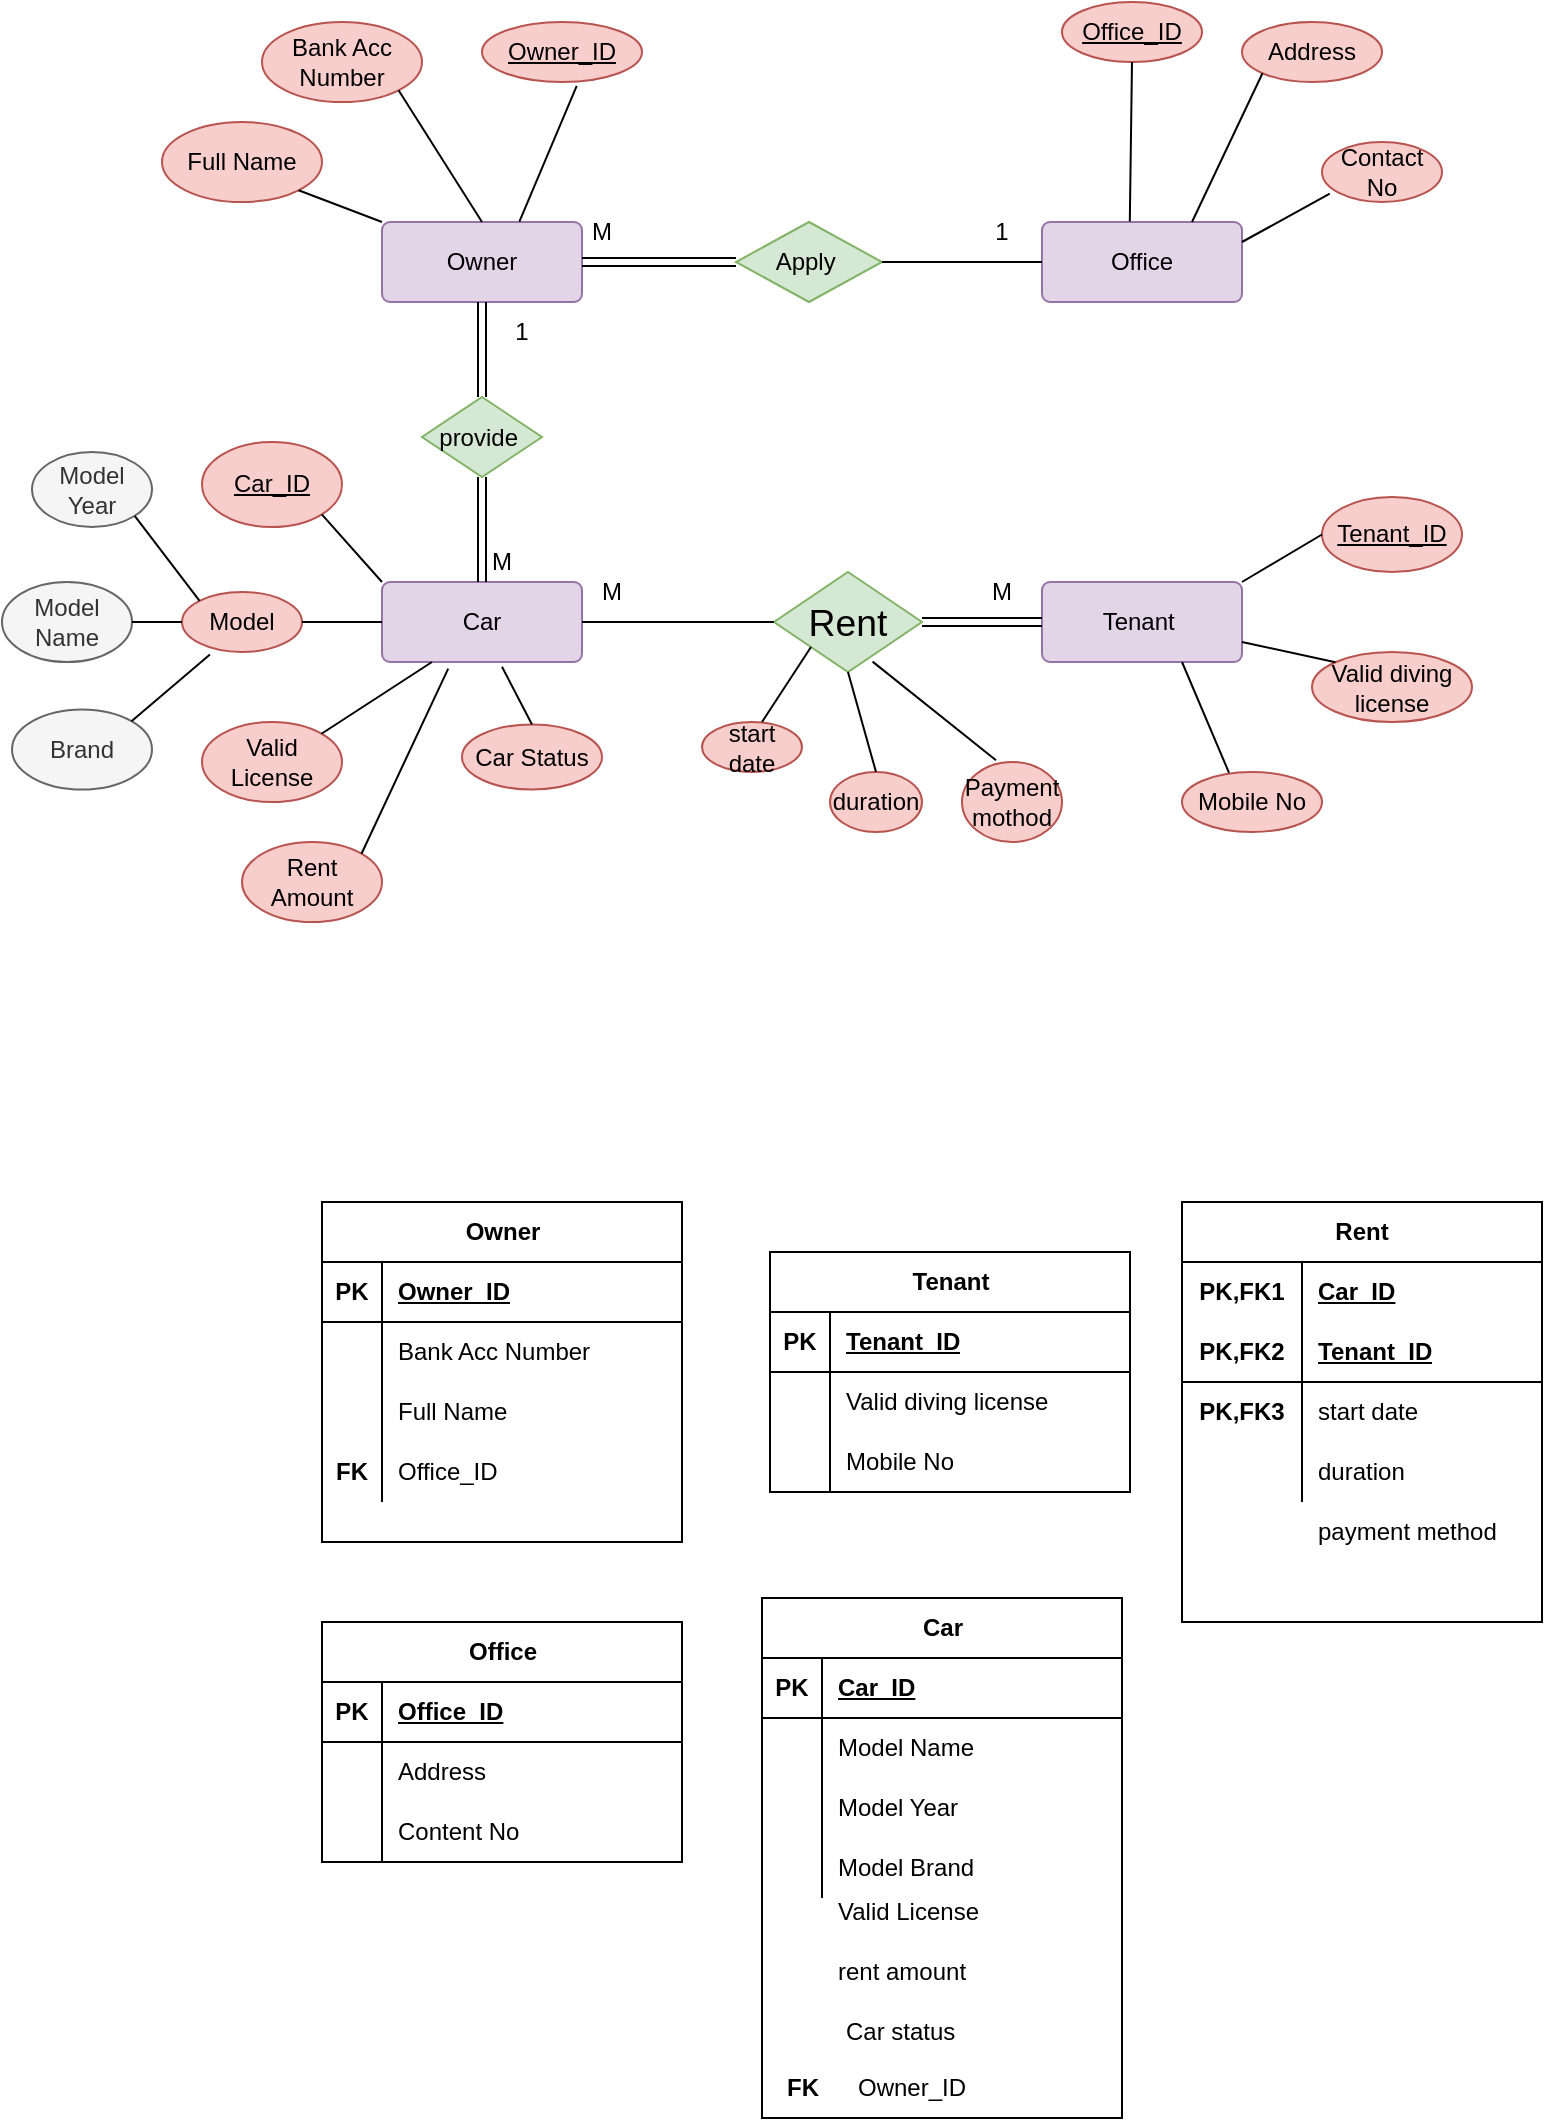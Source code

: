 <mxfile version="24.8.1" pages="4">
  <diagram name="Q1" id="wwy31MGEiYbl5aFtOQio">
    <mxGraphModel dx="926" dy="1636" grid="1" gridSize="10" guides="1" tooltips="1" connect="1" arrows="1" fold="1" page="1" pageScale="1" pageWidth="827" pageHeight="1169" math="0" shadow="0">
      <root>
        <mxCell id="0" />
        <mxCell id="1" parent="0" />
        <mxCell id="YBffheJTYR08V-v_-woo-1" value="Office" style="rounded=1;arcSize=10;whiteSpace=wrap;html=1;align=center;fillColor=#e1d5e7;strokeColor=#9673a6;" vertex="1" parent="1">
          <mxGeometry x="520" y="80" width="100" height="40" as="geometry" />
        </mxCell>
        <mxCell id="YBffheJTYR08V-v_-woo-2" value="Address" style="ellipse;whiteSpace=wrap;html=1;align=center;fillColor=#f8cecc;strokeColor=#b85450;" vertex="1" parent="1">
          <mxGeometry x="620" y="-20" width="70" height="30" as="geometry" />
        </mxCell>
        <mxCell id="YBffheJTYR08V-v_-woo-3" value="Contact No" style="ellipse;whiteSpace=wrap;html=1;align=center;fillColor=#f8cecc;strokeColor=#b85450;" vertex="1" parent="1">
          <mxGeometry x="660" y="40" width="60" height="30" as="geometry" />
        </mxCell>
        <mxCell id="YBffheJTYR08V-v_-woo-4" value="Office_ID" style="ellipse;whiteSpace=wrap;html=1;align=center;fontStyle=4;fillColor=#f8cecc;strokeColor=#b85450;" vertex="1" parent="1">
          <mxGeometry x="530" y="-30" width="70" height="30" as="geometry" />
        </mxCell>
        <mxCell id="YBffheJTYR08V-v_-woo-5" value="Owner" style="rounded=1;arcSize=10;whiteSpace=wrap;html=1;align=center;fillColor=#e1d5e7;strokeColor=#9673a6;" vertex="1" parent="1">
          <mxGeometry x="190" y="80" width="100" height="40" as="geometry" />
        </mxCell>
        <mxCell id="YBffheJTYR08V-v_-woo-6" value="Owner_ID" style="ellipse;whiteSpace=wrap;html=1;align=center;fontStyle=4;fillColor=#f8cecc;strokeColor=#b85450;" vertex="1" parent="1">
          <mxGeometry x="240" y="-20" width="80" height="30" as="geometry" />
        </mxCell>
        <mxCell id="YBffheJTYR08V-v_-woo-7" value="Full Name" style="ellipse;whiteSpace=wrap;html=1;align=center;fillColor=#f8cecc;strokeColor=#b85450;" vertex="1" parent="1">
          <mxGeometry x="80" y="30" width="80" height="40" as="geometry" />
        </mxCell>
        <mxCell id="YBffheJTYR08V-v_-woo-8" value="Bank Acc Number" style="ellipse;whiteSpace=wrap;html=1;align=center;fillColor=#f8cecc;strokeColor=#b85450;" vertex="1" parent="1">
          <mxGeometry x="130" y="-20" width="80" height="40" as="geometry" />
        </mxCell>
        <mxCell id="YBffheJTYR08V-v_-woo-9" value="Car" style="rounded=1;arcSize=10;whiteSpace=wrap;html=1;align=center;fillColor=#e1d5e7;strokeColor=#9673a6;" vertex="1" parent="1">
          <mxGeometry x="190" y="260" width="100" height="40" as="geometry" />
        </mxCell>
        <mxCell id="YBffheJTYR08V-v_-woo-10" value="Car_ID" style="ellipse;whiteSpace=wrap;html=1;align=center;fontStyle=4;fillColor=#f8cecc;strokeColor=#b85450;" vertex="1" parent="1">
          <mxGeometry x="100" y="190" width="70" height="42.5" as="geometry" />
        </mxCell>
        <mxCell id="YBffheJTYR08V-v_-woo-11" value="Model" style="ellipse;whiteSpace=wrap;html=1;align=center;fillColor=#f8cecc;strokeColor=#b85450;" vertex="1" parent="1">
          <mxGeometry x="90" y="265" width="60" height="30" as="geometry" />
        </mxCell>
        <mxCell id="YBffheJTYR08V-v_-woo-12" value="Model Name" style="ellipse;whiteSpace=wrap;html=1;align=center;fillColor=#f5f5f5;fontColor=#333333;strokeColor=#666666;" vertex="1" parent="1">
          <mxGeometry y="260" width="65" height="40" as="geometry" />
        </mxCell>
        <mxCell id="YBffheJTYR08V-v_-woo-13" value="Brand" style="ellipse;whiteSpace=wrap;html=1;align=center;fillColor=#f5f5f5;fontColor=#333333;strokeColor=#666666;" vertex="1" parent="1">
          <mxGeometry x="5" y="323.75" width="70" height="40" as="geometry" />
        </mxCell>
        <mxCell id="YBffheJTYR08V-v_-woo-14" value="Model Year" style="ellipse;whiteSpace=wrap;html=1;align=center;fillColor=#f5f5f5;fontColor=#333333;strokeColor=#666666;" vertex="1" parent="1">
          <mxGeometry x="15" y="195" width="60" height="37.5" as="geometry" />
        </mxCell>
        <mxCell id="YBffheJTYR08V-v_-woo-16" value="Valid License" style="ellipse;whiteSpace=wrap;html=1;align=center;fillColor=#f8cecc;strokeColor=#b85450;" vertex="1" parent="1">
          <mxGeometry x="100" y="330" width="70" height="40" as="geometry" />
        </mxCell>
        <mxCell id="YBffheJTYR08V-v_-woo-18" value="Rent Amount" style="ellipse;whiteSpace=wrap;html=1;align=center;fillColor=#f8cecc;strokeColor=#b85450;" vertex="1" parent="1">
          <mxGeometry x="120" y="390" width="70" height="40" as="geometry" />
        </mxCell>
        <mxCell id="YBffheJTYR08V-v_-woo-19" value="Car Status" style="ellipse;whiteSpace=wrap;html=1;align=center;fillColor=#f8cecc;strokeColor=#b85450;" vertex="1" parent="1">
          <mxGeometry x="230" y="331.25" width="70" height="32.5" as="geometry" />
        </mxCell>
        <mxCell id="YBffheJTYR08V-v_-woo-20" value="Tenant&amp;nbsp;" style="rounded=1;arcSize=10;whiteSpace=wrap;html=1;align=center;fillColor=#e1d5e7;strokeColor=#9673a6;" vertex="1" parent="1">
          <mxGeometry x="520" y="260" width="100" height="40" as="geometry" />
        </mxCell>
        <mxCell id="YBffheJTYR08V-v_-woo-22" value="&lt;span style=&quot;font-size: 14pt; line-height: 107%; font-family: Calibri, sans-serif;&quot;&gt;Rent&lt;/span&gt;" style="shape=rhombus;perimeter=rhombusPerimeter;whiteSpace=wrap;html=1;align=center;fillColor=#d5e8d4;strokeColor=#82b366;" vertex="1" parent="1">
          <mxGeometry x="386" y="255" width="74" height="50" as="geometry" />
        </mxCell>
        <mxCell id="YBffheJTYR08V-v_-woo-23" value="" style="endArrow=none;html=1;rounded=0;entryX=0;entryY=0.5;entryDx=0;entryDy=0;exitX=1;exitY=0.5;exitDx=0;exitDy=0;" edge="1" parent="1" source="YBffheJTYR08V-v_-woo-9" target="YBffheJTYR08V-v_-woo-22">
          <mxGeometry relative="1" as="geometry">
            <mxPoint x="290" y="260" as="sourcePoint" />
            <mxPoint x="450" y="260" as="targetPoint" />
          </mxGeometry>
        </mxCell>
        <mxCell id="YBffheJTYR08V-v_-woo-25" value="duration" style="ellipse;whiteSpace=wrap;html=1;align=center;fillColor=#f8cecc;strokeColor=#b85450;" vertex="1" parent="1">
          <mxGeometry x="414" y="355" width="46" height="30" as="geometry" />
        </mxCell>
        <mxCell id="YBffheJTYR08V-v_-woo-26" value="Payment mothod" style="ellipse;whiteSpace=wrap;html=1;align=center;fillColor=#f8cecc;strokeColor=#b85450;" vertex="1" parent="1">
          <mxGeometry x="480" y="350" width="50" height="40" as="geometry" />
        </mxCell>
        <mxCell id="YBffheJTYR08V-v_-woo-27" value="start date" style="ellipse;whiteSpace=wrap;html=1;align=center;fillColor=#f8cecc;strokeColor=#b85450;" vertex="1" parent="1">
          <mxGeometry x="350" y="330" width="50" height="25" as="geometry" />
        </mxCell>
        <mxCell id="YBffheJTYR08V-v_-woo-28" value="Apply&amp;nbsp;" style="shape=rhombus;perimeter=rhombusPerimeter;whiteSpace=wrap;html=1;align=center;fillColor=#d5e8d4;strokeColor=#82b366;" vertex="1" parent="1">
          <mxGeometry x="367" y="80" width="73" height="40" as="geometry" />
        </mxCell>
        <mxCell id="YBffheJTYR08V-v_-woo-30" value="" style="endArrow=none;html=1;rounded=0;exitX=1;exitY=0.5;exitDx=0;exitDy=0;entryX=0;entryY=0.5;entryDx=0;entryDy=0;" edge="1" parent="1" source="YBffheJTYR08V-v_-woo-28" target="YBffheJTYR08V-v_-woo-1">
          <mxGeometry relative="1" as="geometry">
            <mxPoint x="170" y="150" as="sourcePoint" />
            <mxPoint x="330" y="150" as="targetPoint" />
          </mxGeometry>
        </mxCell>
        <mxCell id="YBffheJTYR08V-v_-woo-31" value="" style="shape=link;html=1;rounded=0;exitX=1;exitY=0.5;exitDx=0;exitDy=0;entryX=0;entryY=0.5;entryDx=0;entryDy=0;" edge="1" parent="1" source="YBffheJTYR08V-v_-woo-5" target="YBffheJTYR08V-v_-woo-28">
          <mxGeometry relative="1" as="geometry">
            <mxPoint x="280" y="150" as="sourcePoint" />
            <mxPoint x="440" y="150" as="targetPoint" />
          </mxGeometry>
        </mxCell>
        <mxCell id="YBffheJTYR08V-v_-woo-32" value="" style="resizable=0;html=1;whiteSpace=wrap;align=right;verticalAlign=bottom;" connectable="0" vertex="1" parent="YBffheJTYR08V-v_-woo-31">
          <mxGeometry x="1" relative="1" as="geometry" />
        </mxCell>
        <mxCell id="YBffheJTYR08V-v_-woo-33" value="1" style="text;html=1;align=center;verticalAlign=middle;whiteSpace=wrap;rounded=0;" vertex="1" parent="1">
          <mxGeometry x="490" y="80" width="20" height="10" as="geometry" />
        </mxCell>
        <mxCell id="YBffheJTYR08V-v_-woo-34" value="M" style="text;html=1;align=center;verticalAlign=middle;whiteSpace=wrap;rounded=0;" vertex="1" parent="1">
          <mxGeometry x="290" y="80" width="20" height="10" as="geometry" />
        </mxCell>
        <mxCell id="YBffheJTYR08V-v_-woo-36" value="provide&amp;nbsp;" style="shape=rhombus;perimeter=rhombusPerimeter;whiteSpace=wrap;html=1;align=center;fillColor=#d5e8d4;strokeColor=#82b366;" vertex="1" parent="1">
          <mxGeometry x="210" y="167.5" width="60" height="40" as="geometry" />
        </mxCell>
        <mxCell id="YBffheJTYR08V-v_-woo-37" value="M" style="text;html=1;align=center;verticalAlign=middle;whiteSpace=wrap;rounded=0;" vertex="1" parent="1">
          <mxGeometry x="240" y="245" width="20" height="10" as="geometry" />
        </mxCell>
        <mxCell id="YBffheJTYR08V-v_-woo-39" value="" style="shape=link;html=1;rounded=0;exitX=0.5;exitY=1;exitDx=0;exitDy=0;entryX=0.5;entryY=0;entryDx=0;entryDy=0;" edge="1" parent="1" source="YBffheJTYR08V-v_-woo-5" target="YBffheJTYR08V-v_-woo-36">
          <mxGeometry relative="1" as="geometry">
            <mxPoint x="290" y="159.13" as="sourcePoint" />
            <mxPoint x="367" y="159.13" as="targetPoint" />
          </mxGeometry>
        </mxCell>
        <mxCell id="YBffheJTYR08V-v_-woo-40" value="" style="resizable=0;html=1;whiteSpace=wrap;align=right;verticalAlign=bottom;" connectable="0" vertex="1" parent="YBffheJTYR08V-v_-woo-39">
          <mxGeometry x="1" relative="1" as="geometry" />
        </mxCell>
        <mxCell id="YBffheJTYR08V-v_-woo-42" value="1" style="text;html=1;align=center;verticalAlign=middle;whiteSpace=wrap;rounded=0;" vertex="1" parent="1">
          <mxGeometry x="250" y="130" width="20" height="10" as="geometry" />
        </mxCell>
        <mxCell id="YBffheJTYR08V-v_-woo-44" value="M" style="text;html=1;align=center;verticalAlign=middle;whiteSpace=wrap;rounded=0;" vertex="1" parent="1">
          <mxGeometry x="490" y="260" width="20" height="10" as="geometry" />
        </mxCell>
        <mxCell id="YBffheJTYR08V-v_-woo-45" value="M" style="text;html=1;align=center;verticalAlign=middle;whiteSpace=wrap;rounded=0;" vertex="1" parent="1">
          <mxGeometry x="295" y="260" width="20" height="10" as="geometry" />
        </mxCell>
        <mxCell id="YBffheJTYR08V-v_-woo-46" value="" style="shape=link;html=1;rounded=0;exitX=0;exitY=0.5;exitDx=0;exitDy=0;entryX=1;entryY=0.5;entryDx=0;entryDy=0;" edge="1" parent="1" source="YBffheJTYR08V-v_-woo-20" target="YBffheJTYR08V-v_-woo-22">
          <mxGeometry relative="1" as="geometry">
            <mxPoint x="250" y="130" as="sourcePoint" />
            <mxPoint x="250" y="170" as="targetPoint" />
          </mxGeometry>
        </mxCell>
        <mxCell id="YBffheJTYR08V-v_-woo-47" value="" style="resizable=0;html=1;whiteSpace=wrap;align=right;verticalAlign=bottom;" connectable="0" vertex="1" parent="YBffheJTYR08V-v_-woo-46">
          <mxGeometry x="1" relative="1" as="geometry" />
        </mxCell>
        <mxCell id="YBffheJTYR08V-v_-woo-48" value="" style="endArrow=none;html=1;rounded=0;entryX=0.5;entryY=1;entryDx=0;entryDy=0;exitX=0.439;exitY=-0.005;exitDx=0;exitDy=0;exitPerimeter=0;" edge="1" parent="1" source="YBffheJTYR08V-v_-woo-1" target="YBffheJTYR08V-v_-woo-4">
          <mxGeometry relative="1" as="geometry">
            <mxPoint x="290" y="160" as="sourcePoint" />
            <mxPoint x="450" y="160" as="targetPoint" />
          </mxGeometry>
        </mxCell>
        <mxCell id="YBffheJTYR08V-v_-woo-49" value="" style="endArrow=none;html=1;rounded=0;entryX=0.065;entryY=0.862;entryDx=0;entryDy=0;exitX=1;exitY=0.25;exitDx=0;exitDy=0;entryPerimeter=0;" edge="1" parent="1" source="YBffheJTYR08V-v_-woo-1" target="YBffheJTYR08V-v_-woo-3">
          <mxGeometry relative="1" as="geometry">
            <mxPoint x="574" y="90" as="sourcePoint" />
            <mxPoint x="575" y="10" as="targetPoint" />
          </mxGeometry>
        </mxCell>
        <mxCell id="YBffheJTYR08V-v_-woo-50" value="" style="endArrow=none;html=1;rounded=0;entryX=0;entryY=1;entryDx=0;entryDy=0;exitX=0.75;exitY=0;exitDx=0;exitDy=0;" edge="1" parent="1" source="YBffheJTYR08V-v_-woo-1" target="YBffheJTYR08V-v_-woo-2">
          <mxGeometry relative="1" as="geometry">
            <mxPoint x="584" y="100" as="sourcePoint" />
            <mxPoint x="585" y="20" as="targetPoint" />
          </mxGeometry>
        </mxCell>
        <mxCell id="YBffheJTYR08V-v_-woo-51" value="" style="endArrow=none;html=1;rounded=0;exitX=0.592;exitY=1.065;exitDx=0;exitDy=0;exitPerimeter=0;entryX=0.687;entryY=-0.005;entryDx=0;entryDy=0;entryPerimeter=0;" edge="1" parent="1" source="YBffheJTYR08V-v_-woo-6" target="YBffheJTYR08V-v_-woo-5">
          <mxGeometry relative="1" as="geometry">
            <mxPoint x="290" y="160" as="sourcePoint" />
            <mxPoint x="450" y="160" as="targetPoint" />
          </mxGeometry>
        </mxCell>
        <mxCell id="YBffheJTYR08V-v_-woo-52" value="" style="endArrow=none;html=1;rounded=0;exitX=1;exitY=1;exitDx=0;exitDy=0;entryX=0.5;entryY=0;entryDx=0;entryDy=0;" edge="1" parent="1" source="YBffheJTYR08V-v_-woo-8" target="YBffheJTYR08V-v_-woo-5">
          <mxGeometry relative="1" as="geometry">
            <mxPoint x="270" y="140" as="sourcePoint" />
            <mxPoint x="430" y="140" as="targetPoint" />
          </mxGeometry>
        </mxCell>
        <mxCell id="YBffheJTYR08V-v_-woo-53" value="" style="endArrow=none;html=1;rounded=0;exitX=1;exitY=1;exitDx=0;exitDy=0;entryX=0;entryY=0;entryDx=0;entryDy=0;" edge="1" parent="1" source="YBffheJTYR08V-v_-woo-7" target="YBffheJTYR08V-v_-woo-5">
          <mxGeometry relative="1" as="geometry">
            <mxPoint x="290" y="160" as="sourcePoint" />
            <mxPoint x="450" y="160" as="targetPoint" />
          </mxGeometry>
        </mxCell>
        <mxCell id="YBffheJTYR08V-v_-woo-54" value="" style="endArrow=none;html=1;rounded=0;exitX=1;exitY=1;exitDx=0;exitDy=0;entryX=0;entryY=0;entryDx=0;entryDy=0;" edge="1" parent="1" source="YBffheJTYR08V-v_-woo-10" target="YBffheJTYR08V-v_-woo-9">
          <mxGeometry relative="1" as="geometry">
            <mxPoint x="280" y="280" as="sourcePoint" />
            <mxPoint x="440" y="280" as="targetPoint" />
          </mxGeometry>
        </mxCell>
        <mxCell id="YBffheJTYR08V-v_-woo-55" value="" style="endArrow=none;html=1;rounded=0;exitX=0;exitY=0.5;exitDx=0;exitDy=0;entryX=1;entryY=0.5;entryDx=0;entryDy=0;" edge="1" parent="1" source="YBffheJTYR08V-v_-woo-9" target="YBffheJTYR08V-v_-woo-11">
          <mxGeometry relative="1" as="geometry">
            <mxPoint x="280" y="280" as="sourcePoint" />
            <mxPoint x="440" y="280" as="targetPoint" />
          </mxGeometry>
        </mxCell>
        <mxCell id="YBffheJTYR08V-v_-woo-56" value="" style="endArrow=none;html=1;rounded=0;exitX=1;exitY=0;exitDx=0;exitDy=0;entryX=0.233;entryY=1.043;entryDx=0;entryDy=0;entryPerimeter=0;" edge="1" parent="1" source="YBffheJTYR08V-v_-woo-13" target="YBffheJTYR08V-v_-woo-11">
          <mxGeometry relative="1" as="geometry">
            <mxPoint x="280" y="280" as="sourcePoint" />
            <mxPoint x="440" y="280" as="targetPoint" />
          </mxGeometry>
        </mxCell>
        <mxCell id="YBffheJTYR08V-v_-woo-57" value="" style="endArrow=none;html=1;rounded=0;exitX=1;exitY=0.5;exitDx=0;exitDy=0;" edge="1" parent="1" source="YBffheJTYR08V-v_-woo-12">
          <mxGeometry relative="1" as="geometry">
            <mxPoint x="80" y="280" as="sourcePoint" />
            <mxPoint x="90" y="280" as="targetPoint" />
          </mxGeometry>
        </mxCell>
        <mxCell id="YBffheJTYR08V-v_-woo-58" value="" style="endArrow=none;html=1;rounded=0;exitX=1;exitY=1;exitDx=0;exitDy=0;entryX=0;entryY=0;entryDx=0;entryDy=0;" edge="1" parent="1" source="YBffheJTYR08V-v_-woo-14" target="YBffheJTYR08V-v_-woo-11">
          <mxGeometry relative="1" as="geometry">
            <mxPoint x="280" y="280" as="sourcePoint" />
            <mxPoint x="440" y="280" as="targetPoint" />
          </mxGeometry>
        </mxCell>
        <mxCell id="YBffheJTYR08V-v_-woo-59" value="" style="endArrow=none;html=1;rounded=0;exitX=1;exitY=0;exitDx=0;exitDy=0;entryX=0.331;entryY=1.082;entryDx=0;entryDy=0;entryPerimeter=0;" edge="1" parent="1" source="YBffheJTYR08V-v_-woo-18" target="YBffheJTYR08V-v_-woo-9">
          <mxGeometry relative="1" as="geometry">
            <mxPoint x="280" y="280" as="sourcePoint" />
            <mxPoint x="440" y="280" as="targetPoint" />
          </mxGeometry>
        </mxCell>
        <mxCell id="YBffheJTYR08V-v_-woo-60" value="" style="endArrow=none;html=1;rounded=0;exitX=1;exitY=0;exitDx=0;exitDy=0;entryX=0.25;entryY=1;entryDx=0;entryDy=0;" edge="1" parent="1" source="YBffheJTYR08V-v_-woo-16" target="YBffheJTYR08V-v_-woo-9">
          <mxGeometry relative="1" as="geometry">
            <mxPoint x="280" y="280" as="sourcePoint" />
            <mxPoint x="440" y="280" as="targetPoint" />
          </mxGeometry>
        </mxCell>
        <mxCell id="YBffheJTYR08V-v_-woo-61" value="" style="endArrow=none;html=1;rounded=0;exitX=0.6;exitY=1.06;exitDx=0;exitDy=0;exitPerimeter=0;entryX=0.5;entryY=0;entryDx=0;entryDy=0;" edge="1" parent="1" source="YBffheJTYR08V-v_-woo-9" target="YBffheJTYR08V-v_-woo-19">
          <mxGeometry relative="1" as="geometry">
            <mxPoint x="280" y="280" as="sourcePoint" />
            <mxPoint x="440" y="280" as="targetPoint" />
          </mxGeometry>
        </mxCell>
        <mxCell id="YBffheJTYR08V-v_-woo-67" value="" style="endArrow=none;html=1;rounded=0;exitX=0.666;exitY=0.896;exitDx=0;exitDy=0;exitPerimeter=0;entryX=0.34;entryY=-0.022;entryDx=0;entryDy=0;entryPerimeter=0;" edge="1" parent="1" source="YBffheJTYR08V-v_-woo-22" target="YBffheJTYR08V-v_-woo-26">
          <mxGeometry relative="1" as="geometry">
            <mxPoint x="280" y="330" as="sourcePoint" />
            <mxPoint x="440" y="330" as="targetPoint" />
          </mxGeometry>
        </mxCell>
        <mxCell id="YBffheJTYR08V-v_-woo-68" value="" style="endArrow=none;html=1;rounded=0;exitX=0.5;exitY=1;exitDx=0;exitDy=0;entryX=0.5;entryY=0;entryDx=0;entryDy=0;" edge="1" parent="1" source="YBffheJTYR08V-v_-woo-22" target="YBffheJTYR08V-v_-woo-25">
          <mxGeometry relative="1" as="geometry">
            <mxPoint x="280" y="330" as="sourcePoint" />
            <mxPoint x="440" y="330" as="targetPoint" />
          </mxGeometry>
        </mxCell>
        <mxCell id="YBffheJTYR08V-v_-woo-69" value="" style="endArrow=none;html=1;rounded=0;exitX=0;exitY=1;exitDx=0;exitDy=0;" edge="1" parent="1" source="YBffheJTYR08V-v_-woo-22">
          <mxGeometry relative="1" as="geometry">
            <mxPoint x="280" y="330" as="sourcePoint" />
            <mxPoint x="380" y="330" as="targetPoint" />
          </mxGeometry>
        </mxCell>
        <mxCell id="YBffheJTYR08V-v_-woo-70" value="Tenant_ID" style="ellipse;whiteSpace=wrap;html=1;align=center;fontStyle=4;fillColor=#f8cecc;strokeColor=#b85450;" vertex="1" parent="1">
          <mxGeometry x="660" y="217.5" width="70" height="37.5" as="geometry" />
        </mxCell>
        <mxCell id="YBffheJTYR08V-v_-woo-75" value="Valid diving license" style="ellipse;whiteSpace=wrap;html=1;align=center;fillColor=#f8cecc;strokeColor=#b85450;" vertex="1" parent="1">
          <mxGeometry x="655" y="295" width="80" height="35" as="geometry" />
        </mxCell>
        <mxCell id="YBffheJTYR08V-v_-woo-76" value="Mobile No" style="ellipse;whiteSpace=wrap;html=1;align=center;fillColor=#f8cecc;strokeColor=#b85450;" vertex="1" parent="1">
          <mxGeometry x="590" y="355" width="70" height="30" as="geometry" />
        </mxCell>
        <mxCell id="YBffheJTYR08V-v_-woo-77" value="" style="endArrow=none;html=1;rounded=0;exitX=0.7;exitY=1;exitDx=0;exitDy=0;exitPerimeter=0;entryX=0.336;entryY=0.014;entryDx=0;entryDy=0;entryPerimeter=0;" edge="1" parent="1" source="YBffheJTYR08V-v_-woo-20" target="YBffheJTYR08V-v_-woo-76">
          <mxGeometry relative="1" as="geometry">
            <mxPoint x="390" y="420" as="sourcePoint" />
            <mxPoint x="550" y="420" as="targetPoint" />
          </mxGeometry>
        </mxCell>
        <mxCell id="YBffheJTYR08V-v_-woo-78" value="" style="endArrow=none;html=1;rounded=0;exitX=1;exitY=0.75;exitDx=0;exitDy=0;entryX=0;entryY=0;entryDx=0;entryDy=0;" edge="1" parent="1" source="YBffheJTYR08V-v_-woo-20" target="YBffheJTYR08V-v_-woo-75">
          <mxGeometry relative="1" as="geometry">
            <mxPoint x="410" y="420" as="sourcePoint" />
            <mxPoint x="570" y="420" as="targetPoint" />
          </mxGeometry>
        </mxCell>
        <mxCell id="YBffheJTYR08V-v_-woo-79" value="" style="endArrow=none;html=1;rounded=0;exitX=1;exitY=0;exitDx=0;exitDy=0;entryX=0;entryY=0.5;entryDx=0;entryDy=0;" edge="1" parent="1" source="YBffheJTYR08V-v_-woo-20" target="YBffheJTYR08V-v_-woo-70">
          <mxGeometry relative="1" as="geometry">
            <mxPoint x="410" y="440" as="sourcePoint" />
            <mxPoint x="570" y="440" as="targetPoint" />
          </mxGeometry>
        </mxCell>
        <mxCell id="YBffheJTYR08V-v_-woo-82" value="" style="shape=link;html=1;rounded=0;exitX=0.5;exitY=1;exitDx=0;exitDy=0;entryX=0.5;entryY=0;entryDx=0;entryDy=0;" edge="1" parent="1" source="YBffheJTYR08V-v_-woo-36" target="YBffheJTYR08V-v_-woo-9">
          <mxGeometry relative="1" as="geometry">
            <mxPoint x="250" y="130" as="sourcePoint" />
            <mxPoint x="250" y="178" as="targetPoint" />
          </mxGeometry>
        </mxCell>
        <mxCell id="YBffheJTYR08V-v_-woo-83" value="" style="resizable=0;html=1;whiteSpace=wrap;align=right;verticalAlign=bottom;" connectable="0" vertex="1" parent="YBffheJTYR08V-v_-woo-82">
          <mxGeometry x="1" relative="1" as="geometry" />
        </mxCell>
        <mxCell id="YBffheJTYR08V-v_-woo-101" value="Office" style="shape=table;startSize=30;container=1;collapsible=1;childLayout=tableLayout;fixedRows=1;rowLines=0;fontStyle=1;align=center;resizeLast=1;html=1;" vertex="1" parent="1">
          <mxGeometry x="160" y="780" width="180" height="120" as="geometry" />
        </mxCell>
        <mxCell id="YBffheJTYR08V-v_-woo-102" value="" style="shape=tableRow;horizontal=0;startSize=0;swimlaneHead=0;swimlaneBody=0;fillColor=none;collapsible=0;dropTarget=0;points=[[0,0.5],[1,0.5]];portConstraint=eastwest;top=0;left=0;right=0;bottom=1;" vertex="1" parent="YBffheJTYR08V-v_-woo-101">
          <mxGeometry y="30" width="180" height="30" as="geometry" />
        </mxCell>
        <mxCell id="YBffheJTYR08V-v_-woo-103" value="PK" style="shape=partialRectangle;connectable=0;fillColor=none;top=0;left=0;bottom=0;right=0;fontStyle=1;overflow=hidden;whiteSpace=wrap;html=1;" vertex="1" parent="YBffheJTYR08V-v_-woo-102">
          <mxGeometry width="30" height="30" as="geometry">
            <mxRectangle width="30" height="30" as="alternateBounds" />
          </mxGeometry>
        </mxCell>
        <mxCell id="YBffheJTYR08V-v_-woo-104" value="Office_ID" style="shape=partialRectangle;connectable=0;fillColor=none;top=0;left=0;bottom=0;right=0;align=left;spacingLeft=6;fontStyle=5;overflow=hidden;whiteSpace=wrap;html=1;" vertex="1" parent="YBffheJTYR08V-v_-woo-102">
          <mxGeometry x="30" width="150" height="30" as="geometry">
            <mxRectangle width="150" height="30" as="alternateBounds" />
          </mxGeometry>
        </mxCell>
        <mxCell id="YBffheJTYR08V-v_-woo-105" value="" style="shape=tableRow;horizontal=0;startSize=0;swimlaneHead=0;swimlaneBody=0;fillColor=none;collapsible=0;dropTarget=0;points=[[0,0.5],[1,0.5]];portConstraint=eastwest;top=0;left=0;right=0;bottom=0;" vertex="1" parent="YBffheJTYR08V-v_-woo-101">
          <mxGeometry y="60" width="180" height="30" as="geometry" />
        </mxCell>
        <mxCell id="YBffheJTYR08V-v_-woo-106" value="" style="shape=partialRectangle;connectable=0;fillColor=none;top=0;left=0;bottom=0;right=0;editable=1;overflow=hidden;whiteSpace=wrap;html=1;" vertex="1" parent="YBffheJTYR08V-v_-woo-105">
          <mxGeometry width="30" height="30" as="geometry">
            <mxRectangle width="30" height="30" as="alternateBounds" />
          </mxGeometry>
        </mxCell>
        <mxCell id="YBffheJTYR08V-v_-woo-107" value="Address" style="shape=partialRectangle;connectable=0;fillColor=none;top=0;left=0;bottom=0;right=0;align=left;spacingLeft=6;overflow=hidden;whiteSpace=wrap;html=1;" vertex="1" parent="YBffheJTYR08V-v_-woo-105">
          <mxGeometry x="30" width="150" height="30" as="geometry">
            <mxRectangle width="150" height="30" as="alternateBounds" />
          </mxGeometry>
        </mxCell>
        <mxCell id="YBffheJTYR08V-v_-woo-108" value="" style="shape=tableRow;horizontal=0;startSize=0;swimlaneHead=0;swimlaneBody=0;fillColor=none;collapsible=0;dropTarget=0;points=[[0,0.5],[1,0.5]];portConstraint=eastwest;top=0;left=0;right=0;bottom=0;" vertex="1" parent="YBffheJTYR08V-v_-woo-101">
          <mxGeometry y="90" width="180" height="30" as="geometry" />
        </mxCell>
        <mxCell id="YBffheJTYR08V-v_-woo-109" value="" style="shape=partialRectangle;connectable=0;fillColor=none;top=0;left=0;bottom=0;right=0;editable=1;overflow=hidden;whiteSpace=wrap;html=1;" vertex="1" parent="YBffheJTYR08V-v_-woo-108">
          <mxGeometry width="30" height="30" as="geometry">
            <mxRectangle width="30" height="30" as="alternateBounds" />
          </mxGeometry>
        </mxCell>
        <mxCell id="YBffheJTYR08V-v_-woo-110" value="Content No" style="shape=partialRectangle;connectable=0;fillColor=none;top=0;left=0;bottom=0;right=0;align=left;spacingLeft=6;overflow=hidden;whiteSpace=wrap;html=1;" vertex="1" parent="YBffheJTYR08V-v_-woo-108">
          <mxGeometry x="30" width="150" height="30" as="geometry">
            <mxRectangle width="150" height="30" as="alternateBounds" />
          </mxGeometry>
        </mxCell>
        <mxCell id="YBffheJTYR08V-v_-woo-111" value="Tenant" style="shape=table;startSize=30;container=1;collapsible=1;childLayout=tableLayout;fixedRows=1;rowLines=0;fontStyle=1;align=center;resizeLast=1;html=1;" vertex="1" parent="1">
          <mxGeometry x="384" y="595" width="180" height="120" as="geometry" />
        </mxCell>
        <mxCell id="YBffheJTYR08V-v_-woo-112" value="" style="shape=tableRow;horizontal=0;startSize=0;swimlaneHead=0;swimlaneBody=0;fillColor=none;collapsible=0;dropTarget=0;points=[[0,0.5],[1,0.5]];portConstraint=eastwest;top=0;left=0;right=0;bottom=1;" vertex="1" parent="YBffheJTYR08V-v_-woo-111">
          <mxGeometry y="30" width="180" height="30" as="geometry" />
        </mxCell>
        <mxCell id="YBffheJTYR08V-v_-woo-113" value="PK" style="shape=partialRectangle;connectable=0;fillColor=none;top=0;left=0;bottom=0;right=0;fontStyle=1;overflow=hidden;whiteSpace=wrap;html=1;" vertex="1" parent="YBffheJTYR08V-v_-woo-112">
          <mxGeometry width="30" height="30" as="geometry">
            <mxRectangle width="30" height="30" as="alternateBounds" />
          </mxGeometry>
        </mxCell>
        <mxCell id="YBffheJTYR08V-v_-woo-114" value="Tenant_ID" style="shape=partialRectangle;connectable=0;fillColor=none;top=0;left=0;bottom=0;right=0;align=left;spacingLeft=6;fontStyle=5;overflow=hidden;whiteSpace=wrap;html=1;" vertex="1" parent="YBffheJTYR08V-v_-woo-112">
          <mxGeometry x="30" width="150" height="30" as="geometry">
            <mxRectangle width="150" height="30" as="alternateBounds" />
          </mxGeometry>
        </mxCell>
        <mxCell id="YBffheJTYR08V-v_-woo-115" value="" style="shape=tableRow;horizontal=0;startSize=0;swimlaneHead=0;swimlaneBody=0;fillColor=none;collapsible=0;dropTarget=0;points=[[0,0.5],[1,0.5]];portConstraint=eastwest;top=0;left=0;right=0;bottom=0;" vertex="1" parent="YBffheJTYR08V-v_-woo-111">
          <mxGeometry y="60" width="180" height="30" as="geometry" />
        </mxCell>
        <mxCell id="YBffheJTYR08V-v_-woo-116" value="" style="shape=partialRectangle;connectable=0;fillColor=none;top=0;left=0;bottom=0;right=0;editable=1;overflow=hidden;whiteSpace=wrap;html=1;" vertex="1" parent="YBffheJTYR08V-v_-woo-115">
          <mxGeometry width="30" height="30" as="geometry">
            <mxRectangle width="30" height="30" as="alternateBounds" />
          </mxGeometry>
        </mxCell>
        <mxCell id="YBffheJTYR08V-v_-woo-117" value="&lt;span style=&quot;text-align: center;&quot;&gt;Valid diving license&lt;/span&gt;" style="shape=partialRectangle;connectable=0;fillColor=none;top=0;left=0;bottom=0;right=0;align=left;spacingLeft=6;overflow=hidden;whiteSpace=wrap;html=1;" vertex="1" parent="YBffheJTYR08V-v_-woo-115">
          <mxGeometry x="30" width="150" height="30" as="geometry">
            <mxRectangle width="150" height="30" as="alternateBounds" />
          </mxGeometry>
        </mxCell>
        <mxCell id="YBffheJTYR08V-v_-woo-118" value="" style="shape=tableRow;horizontal=0;startSize=0;swimlaneHead=0;swimlaneBody=0;fillColor=none;collapsible=0;dropTarget=0;points=[[0,0.5],[1,0.5]];portConstraint=eastwest;top=0;left=0;right=0;bottom=0;" vertex="1" parent="YBffheJTYR08V-v_-woo-111">
          <mxGeometry y="90" width="180" height="30" as="geometry" />
        </mxCell>
        <mxCell id="YBffheJTYR08V-v_-woo-119" value="" style="shape=partialRectangle;connectable=0;fillColor=none;top=0;left=0;bottom=0;right=0;editable=1;overflow=hidden;whiteSpace=wrap;html=1;" vertex="1" parent="YBffheJTYR08V-v_-woo-118">
          <mxGeometry width="30" height="30" as="geometry">
            <mxRectangle width="30" height="30" as="alternateBounds" />
          </mxGeometry>
        </mxCell>
        <mxCell id="YBffheJTYR08V-v_-woo-120" value="&lt;span style=&quot;text-align: center;&quot;&gt;Mobile No&lt;/span&gt;" style="shape=partialRectangle;connectable=0;fillColor=none;top=0;left=0;bottom=0;right=0;align=left;spacingLeft=6;overflow=hidden;whiteSpace=wrap;html=1;" vertex="1" parent="YBffheJTYR08V-v_-woo-118">
          <mxGeometry x="30" width="150" height="30" as="geometry">
            <mxRectangle width="150" height="30" as="alternateBounds" />
          </mxGeometry>
        </mxCell>
        <mxCell id="YBffheJTYR08V-v_-woo-131" value="" style="shape=partialRectangle;connectable=0;fillColor=none;top=0;left=0;bottom=0;right=0;align=left;spacingLeft=6;overflow=hidden;whiteSpace=wrap;html=1;" vertex="1" parent="1">
          <mxGeometry x="180" y="740" width="150" height="30" as="geometry">
            <mxRectangle width="150" height="30" as="alternateBounds" />
          </mxGeometry>
        </mxCell>
        <mxCell id="YBffheJTYR08V-v_-woo-136" value="Rent" style="shape=table;startSize=30;container=1;collapsible=1;childLayout=tableLayout;fixedRows=1;rowLines=0;fontStyle=1;align=center;resizeLast=1;html=1;whiteSpace=wrap;" vertex="1" parent="1">
          <mxGeometry x="590" y="570" width="180" height="210" as="geometry" />
        </mxCell>
        <mxCell id="YBffheJTYR08V-v_-woo-137" value="" style="shape=tableRow;horizontal=0;startSize=0;swimlaneHead=0;swimlaneBody=0;fillColor=none;collapsible=0;dropTarget=0;points=[[0,0.5],[1,0.5]];portConstraint=eastwest;top=0;left=0;right=0;bottom=0;html=1;" vertex="1" parent="YBffheJTYR08V-v_-woo-136">
          <mxGeometry y="30" width="180" height="30" as="geometry" />
        </mxCell>
        <mxCell id="YBffheJTYR08V-v_-woo-138" value="PK,FK1" style="shape=partialRectangle;connectable=0;fillColor=none;top=0;left=0;bottom=0;right=0;fontStyle=1;overflow=hidden;html=1;whiteSpace=wrap;" vertex="1" parent="YBffheJTYR08V-v_-woo-137">
          <mxGeometry width="60" height="30" as="geometry">
            <mxRectangle width="60" height="30" as="alternateBounds" />
          </mxGeometry>
        </mxCell>
        <mxCell id="YBffheJTYR08V-v_-woo-139" value="Car_ID" style="shape=partialRectangle;connectable=0;fillColor=none;top=0;left=0;bottom=0;right=0;align=left;spacingLeft=6;fontStyle=5;overflow=hidden;html=1;whiteSpace=wrap;" vertex="1" parent="YBffheJTYR08V-v_-woo-137">
          <mxGeometry x="60" width="120" height="30" as="geometry">
            <mxRectangle width="120" height="30" as="alternateBounds" />
          </mxGeometry>
        </mxCell>
        <mxCell id="YBffheJTYR08V-v_-woo-140" value="" style="shape=tableRow;horizontal=0;startSize=0;swimlaneHead=0;swimlaneBody=0;fillColor=none;collapsible=0;dropTarget=0;points=[[0,0.5],[1,0.5]];portConstraint=eastwest;top=0;left=0;right=0;bottom=1;html=1;" vertex="1" parent="YBffheJTYR08V-v_-woo-136">
          <mxGeometry y="60" width="180" height="30" as="geometry" />
        </mxCell>
        <mxCell id="YBffheJTYR08V-v_-woo-141" value="PK,FK2" style="shape=partialRectangle;connectable=0;fillColor=none;top=0;left=0;bottom=0;right=0;fontStyle=1;overflow=hidden;html=1;whiteSpace=wrap;" vertex="1" parent="YBffheJTYR08V-v_-woo-140">
          <mxGeometry width="60" height="30" as="geometry">
            <mxRectangle width="60" height="30" as="alternateBounds" />
          </mxGeometry>
        </mxCell>
        <mxCell id="YBffheJTYR08V-v_-woo-142" value="Tenant_ID" style="shape=partialRectangle;connectable=0;fillColor=none;top=0;left=0;bottom=0;right=0;align=left;spacingLeft=6;fontStyle=5;overflow=hidden;html=1;whiteSpace=wrap;" vertex="1" parent="YBffheJTYR08V-v_-woo-140">
          <mxGeometry x="60" width="120" height="30" as="geometry">
            <mxRectangle width="120" height="30" as="alternateBounds" />
          </mxGeometry>
        </mxCell>
        <mxCell id="YBffheJTYR08V-v_-woo-143" value="" style="shape=tableRow;horizontal=0;startSize=0;swimlaneHead=0;swimlaneBody=0;fillColor=none;collapsible=0;dropTarget=0;points=[[0,0.5],[1,0.5]];portConstraint=eastwest;top=0;left=0;right=0;bottom=0;html=1;" vertex="1" parent="YBffheJTYR08V-v_-woo-136">
          <mxGeometry y="90" width="180" height="30" as="geometry" />
        </mxCell>
        <mxCell id="YBffheJTYR08V-v_-woo-144" value="&lt;b&gt;PK,FK3&lt;/b&gt;" style="shape=partialRectangle;connectable=0;fillColor=none;top=0;left=0;bottom=0;right=0;editable=1;overflow=hidden;html=1;whiteSpace=wrap;" vertex="1" parent="YBffheJTYR08V-v_-woo-143">
          <mxGeometry width="60" height="30" as="geometry">
            <mxRectangle width="60" height="30" as="alternateBounds" />
          </mxGeometry>
        </mxCell>
        <mxCell id="YBffheJTYR08V-v_-woo-145" value="start date" style="shape=partialRectangle;connectable=0;fillColor=none;top=0;left=0;bottom=0;right=0;align=left;spacingLeft=6;overflow=hidden;html=1;whiteSpace=wrap;" vertex="1" parent="YBffheJTYR08V-v_-woo-143">
          <mxGeometry x="60" width="120" height="30" as="geometry">
            <mxRectangle width="120" height="30" as="alternateBounds" />
          </mxGeometry>
        </mxCell>
        <mxCell id="YBffheJTYR08V-v_-woo-146" value="" style="shape=tableRow;horizontal=0;startSize=0;swimlaneHead=0;swimlaneBody=0;fillColor=none;collapsible=0;dropTarget=0;points=[[0,0.5],[1,0.5]];portConstraint=eastwest;top=0;left=0;right=0;bottom=0;html=1;" vertex="1" parent="YBffheJTYR08V-v_-woo-136">
          <mxGeometry y="120" width="180" height="30" as="geometry" />
        </mxCell>
        <mxCell id="YBffheJTYR08V-v_-woo-147" value="" style="shape=partialRectangle;connectable=0;fillColor=none;top=0;left=0;bottom=0;right=0;editable=1;overflow=hidden;html=1;whiteSpace=wrap;" vertex="1" parent="YBffheJTYR08V-v_-woo-146">
          <mxGeometry width="60" height="30" as="geometry">
            <mxRectangle width="60" height="30" as="alternateBounds" />
          </mxGeometry>
        </mxCell>
        <mxCell id="YBffheJTYR08V-v_-woo-148" value="duration" style="shape=partialRectangle;connectable=0;fillColor=none;top=0;left=0;bottom=0;right=0;align=left;spacingLeft=6;overflow=hidden;html=1;whiteSpace=wrap;" vertex="1" parent="YBffheJTYR08V-v_-woo-146">
          <mxGeometry x="60" width="120" height="30" as="geometry">
            <mxRectangle width="120" height="30" as="alternateBounds" />
          </mxGeometry>
        </mxCell>
        <mxCell id="YBffheJTYR08V-v_-woo-149" value="" style="shape=tableRow;horizontal=0;startSize=0;swimlaneHead=0;swimlaneBody=0;fillColor=none;collapsible=0;dropTarget=0;points=[[0,0.5],[1,0.5]];portConstraint=eastwest;top=0;left=0;right=0;bottom=0;html=1;" vertex="1" parent="1">
          <mxGeometry x="590" y="720" width="180" height="30" as="geometry" />
        </mxCell>
        <mxCell id="YBffheJTYR08V-v_-woo-150" value="" style="shape=partialRectangle;connectable=0;fillColor=none;top=0;left=0;bottom=0;right=0;editable=1;overflow=hidden;html=1;whiteSpace=wrap;" vertex="1" parent="YBffheJTYR08V-v_-woo-149">
          <mxGeometry width="60" height="30" as="geometry">
            <mxRectangle width="60" height="30" as="alternateBounds" />
          </mxGeometry>
        </mxCell>
        <mxCell id="YBffheJTYR08V-v_-woo-151" value="payment method" style="shape=partialRectangle;connectable=0;fillColor=none;top=0;left=0;bottom=0;right=0;align=left;spacingLeft=6;overflow=hidden;html=1;whiteSpace=wrap;" vertex="1" parent="YBffheJTYR08V-v_-woo-149">
          <mxGeometry x="60" width="120" height="30" as="geometry">
            <mxRectangle width="120" height="30" as="alternateBounds" />
          </mxGeometry>
        </mxCell>
        <mxCell id="YBffheJTYR08V-v_-woo-152" value="Owner" style="shape=table;startSize=30;container=1;collapsible=1;childLayout=tableLayout;fixedRows=1;rowLines=0;fontStyle=1;align=center;resizeLast=1;html=1;" vertex="1" parent="1">
          <mxGeometry x="160" y="570" width="180" height="170" as="geometry" />
        </mxCell>
        <mxCell id="YBffheJTYR08V-v_-woo-153" value="" style="shape=tableRow;horizontal=0;startSize=0;swimlaneHead=0;swimlaneBody=0;fillColor=none;collapsible=0;dropTarget=0;points=[[0,0.5],[1,0.5]];portConstraint=eastwest;top=0;left=0;right=0;bottom=1;" vertex="1" parent="YBffheJTYR08V-v_-woo-152">
          <mxGeometry y="30" width="180" height="30" as="geometry" />
        </mxCell>
        <mxCell id="YBffheJTYR08V-v_-woo-154" value="PK" style="shape=partialRectangle;connectable=0;fillColor=none;top=0;left=0;bottom=0;right=0;fontStyle=1;overflow=hidden;whiteSpace=wrap;html=1;" vertex="1" parent="YBffheJTYR08V-v_-woo-153">
          <mxGeometry width="30" height="30" as="geometry">
            <mxRectangle width="30" height="30" as="alternateBounds" />
          </mxGeometry>
        </mxCell>
        <mxCell id="YBffheJTYR08V-v_-woo-155" value="Owner_ID" style="shape=partialRectangle;connectable=0;fillColor=none;top=0;left=0;bottom=0;right=0;align=left;spacingLeft=6;fontStyle=5;overflow=hidden;whiteSpace=wrap;html=1;" vertex="1" parent="YBffheJTYR08V-v_-woo-153">
          <mxGeometry x="30" width="150" height="30" as="geometry">
            <mxRectangle width="150" height="30" as="alternateBounds" />
          </mxGeometry>
        </mxCell>
        <mxCell id="YBffheJTYR08V-v_-woo-156" value="" style="shape=tableRow;horizontal=0;startSize=0;swimlaneHead=0;swimlaneBody=0;fillColor=none;collapsible=0;dropTarget=0;points=[[0,0.5],[1,0.5]];portConstraint=eastwest;top=0;left=0;right=0;bottom=0;" vertex="1" parent="YBffheJTYR08V-v_-woo-152">
          <mxGeometry y="60" width="180" height="30" as="geometry" />
        </mxCell>
        <mxCell id="YBffheJTYR08V-v_-woo-157" value="" style="shape=partialRectangle;connectable=0;fillColor=none;top=0;left=0;bottom=0;right=0;editable=1;overflow=hidden;whiteSpace=wrap;html=1;" vertex="1" parent="YBffheJTYR08V-v_-woo-156">
          <mxGeometry width="30" height="30" as="geometry">
            <mxRectangle width="30" height="30" as="alternateBounds" />
          </mxGeometry>
        </mxCell>
        <mxCell id="YBffheJTYR08V-v_-woo-158" value="Bank Acc Number" style="shape=partialRectangle;connectable=0;fillColor=none;top=0;left=0;bottom=0;right=0;align=left;spacingLeft=6;overflow=hidden;whiteSpace=wrap;html=1;" vertex="1" parent="YBffheJTYR08V-v_-woo-156">
          <mxGeometry x="30" width="150" height="30" as="geometry">
            <mxRectangle width="150" height="30" as="alternateBounds" />
          </mxGeometry>
        </mxCell>
        <mxCell id="YBffheJTYR08V-v_-woo-159" value="" style="shape=tableRow;horizontal=0;startSize=0;swimlaneHead=0;swimlaneBody=0;fillColor=none;collapsible=0;dropTarget=0;points=[[0,0.5],[1,0.5]];portConstraint=eastwest;top=0;left=0;right=0;bottom=0;" vertex="1" parent="YBffheJTYR08V-v_-woo-152">
          <mxGeometry y="90" width="180" height="30" as="geometry" />
        </mxCell>
        <mxCell id="YBffheJTYR08V-v_-woo-160" value="" style="shape=partialRectangle;connectable=0;fillColor=none;top=0;left=0;bottom=0;right=0;editable=1;overflow=hidden;whiteSpace=wrap;html=1;" vertex="1" parent="YBffheJTYR08V-v_-woo-159">
          <mxGeometry width="30" height="30" as="geometry">
            <mxRectangle width="30" height="30" as="alternateBounds" />
          </mxGeometry>
        </mxCell>
        <mxCell id="YBffheJTYR08V-v_-woo-161" value="Full Name" style="shape=partialRectangle;connectable=0;fillColor=none;top=0;left=0;bottom=0;right=0;align=left;spacingLeft=6;overflow=hidden;whiteSpace=wrap;html=1;" vertex="1" parent="YBffheJTYR08V-v_-woo-159">
          <mxGeometry x="30" width="150" height="30" as="geometry">
            <mxRectangle width="150" height="30" as="alternateBounds" />
          </mxGeometry>
        </mxCell>
        <mxCell id="YBffheJTYR08V-v_-woo-162" value="" style="shape=tableRow;horizontal=0;startSize=0;swimlaneHead=0;swimlaneBody=0;fillColor=none;collapsible=0;dropTarget=0;points=[[0,0.5],[1,0.5]];portConstraint=eastwest;top=0;left=0;right=0;bottom=0;" vertex="1" parent="YBffheJTYR08V-v_-woo-152">
          <mxGeometry y="120" width="180" height="30" as="geometry" />
        </mxCell>
        <mxCell id="YBffheJTYR08V-v_-woo-163" value="&lt;b&gt;FK&lt;/b&gt;" style="shape=partialRectangle;connectable=0;fillColor=none;top=0;left=0;bottom=0;right=0;editable=1;overflow=hidden;whiteSpace=wrap;html=1;" vertex="1" parent="YBffheJTYR08V-v_-woo-162">
          <mxGeometry width="30" height="30" as="geometry">
            <mxRectangle width="30" height="30" as="alternateBounds" />
          </mxGeometry>
        </mxCell>
        <mxCell id="YBffheJTYR08V-v_-woo-164" value="Office_ID" style="shape=partialRectangle;connectable=0;fillColor=none;top=0;left=0;bottom=0;right=0;align=left;spacingLeft=6;overflow=hidden;whiteSpace=wrap;html=1;" vertex="1" parent="YBffheJTYR08V-v_-woo-162">
          <mxGeometry x="30" width="150" height="30" as="geometry">
            <mxRectangle width="150" height="30" as="alternateBounds" />
          </mxGeometry>
        </mxCell>
        <mxCell id="YBffheJTYR08V-v_-woo-169" value="Car" style="shape=table;startSize=30;container=1;collapsible=1;childLayout=tableLayout;fixedRows=1;rowLines=0;fontStyle=1;align=center;resizeLast=1;html=1;" vertex="1" parent="1">
          <mxGeometry x="380" y="768" width="180" height="260" as="geometry" />
        </mxCell>
        <mxCell id="YBffheJTYR08V-v_-woo-170" value="" style="shape=tableRow;horizontal=0;startSize=0;swimlaneHead=0;swimlaneBody=0;fillColor=none;collapsible=0;dropTarget=0;points=[[0,0.5],[1,0.5]];portConstraint=eastwest;top=0;left=0;right=0;bottom=1;" vertex="1" parent="YBffheJTYR08V-v_-woo-169">
          <mxGeometry y="30" width="180" height="30" as="geometry" />
        </mxCell>
        <mxCell id="YBffheJTYR08V-v_-woo-171" value="PK" style="shape=partialRectangle;connectable=0;fillColor=none;top=0;left=0;bottom=0;right=0;fontStyle=1;overflow=hidden;whiteSpace=wrap;html=1;" vertex="1" parent="YBffheJTYR08V-v_-woo-170">
          <mxGeometry width="30" height="30" as="geometry">
            <mxRectangle width="30" height="30" as="alternateBounds" />
          </mxGeometry>
        </mxCell>
        <mxCell id="YBffheJTYR08V-v_-woo-172" value="Car_ID" style="shape=partialRectangle;connectable=0;fillColor=none;top=0;left=0;bottom=0;right=0;align=left;spacingLeft=6;fontStyle=5;overflow=hidden;whiteSpace=wrap;html=1;" vertex="1" parent="YBffheJTYR08V-v_-woo-170">
          <mxGeometry x="30" width="150" height="30" as="geometry">
            <mxRectangle width="150" height="30" as="alternateBounds" />
          </mxGeometry>
        </mxCell>
        <mxCell id="YBffheJTYR08V-v_-woo-173" value="" style="shape=tableRow;horizontal=0;startSize=0;swimlaneHead=0;swimlaneBody=0;fillColor=none;collapsible=0;dropTarget=0;points=[[0,0.5],[1,0.5]];portConstraint=eastwest;top=0;left=0;right=0;bottom=0;" vertex="1" parent="YBffheJTYR08V-v_-woo-169">
          <mxGeometry y="60" width="180" height="30" as="geometry" />
        </mxCell>
        <mxCell id="YBffheJTYR08V-v_-woo-174" value="&lt;span style=&quot;color: rgba(0, 0, 0, 0); font-family: monospace; font-size: 0px; text-align: start; text-wrap-mode: nowrap;&quot;&gt;%3CmxGraphModel%3E%3Croot%3E%3CmxCell%20id%3D%220%22%2F%3E%3CmxCell%20id%3D%221%22%20parent%3D%220%22%2F%3E%3CmxCell%20id%3D%222%22%20value%3D%22Car%20status%22%20style%3D%22shape%3DpartialRectangle%3Bconnectable%3D0%3BfillColor%3Dnone%3Btop%3D0%3Bleft%3D0%3Bbottom%3D0%3Bright%3D0%3Balign%3Dleft%3BspacingLeft%3D6%3Boverflow%3Dhidden%3BwhiteSpace%3Dwrap%3Bhtml%3D1%3B%22%20vertex%3D%221%22%20parent%3D%221%22%3E%3CmxGeometry%20x%3D%22414%22%20y%3D%22970%22%20width%3D%22150%22%20height%3D%2230%22%20as%3D%22geometry%22%3E%3CmxRectangle%20width%3D%22150%22%20height%3D%2230%22%20as%3D%22alternateBounds%22%2F%3E%3C%2FmxGeometry%3E%3C%2FmxCell%3E%3C%2Froot%3E%3C%2FmxGraphModel%3E&lt;/span&gt;" style="shape=partialRectangle;connectable=0;fillColor=none;top=0;left=0;bottom=0;right=0;editable=1;overflow=hidden;whiteSpace=wrap;html=1;" vertex="1" parent="YBffheJTYR08V-v_-woo-173">
          <mxGeometry width="30" height="30" as="geometry">
            <mxRectangle width="30" height="30" as="alternateBounds" />
          </mxGeometry>
        </mxCell>
        <mxCell id="YBffheJTYR08V-v_-woo-175" value="Model Name" style="shape=partialRectangle;connectable=0;fillColor=none;top=0;left=0;bottom=0;right=0;align=left;spacingLeft=6;overflow=hidden;whiteSpace=wrap;html=1;" vertex="1" parent="YBffheJTYR08V-v_-woo-173">
          <mxGeometry x="30" width="150" height="30" as="geometry">
            <mxRectangle width="150" height="30" as="alternateBounds" />
          </mxGeometry>
        </mxCell>
        <mxCell id="YBffheJTYR08V-v_-woo-176" value="" style="shape=tableRow;horizontal=0;startSize=0;swimlaneHead=0;swimlaneBody=0;fillColor=none;collapsible=0;dropTarget=0;points=[[0,0.5],[1,0.5]];portConstraint=eastwest;top=0;left=0;right=0;bottom=0;" vertex="1" parent="YBffheJTYR08V-v_-woo-169">
          <mxGeometry y="90" width="180" height="30" as="geometry" />
        </mxCell>
        <mxCell id="YBffheJTYR08V-v_-woo-177" value="" style="shape=partialRectangle;connectable=0;fillColor=none;top=0;left=0;bottom=0;right=0;editable=1;overflow=hidden;whiteSpace=wrap;html=1;" vertex="1" parent="YBffheJTYR08V-v_-woo-176">
          <mxGeometry width="30" height="30" as="geometry">
            <mxRectangle width="30" height="30" as="alternateBounds" />
          </mxGeometry>
        </mxCell>
        <mxCell id="YBffheJTYR08V-v_-woo-178" value="Model Year" style="shape=partialRectangle;connectable=0;fillColor=none;top=0;left=0;bottom=0;right=0;align=left;spacingLeft=6;overflow=hidden;whiteSpace=wrap;html=1;" vertex="1" parent="YBffheJTYR08V-v_-woo-176">
          <mxGeometry x="30" width="150" height="30" as="geometry">
            <mxRectangle width="150" height="30" as="alternateBounds" />
          </mxGeometry>
        </mxCell>
        <mxCell id="YBffheJTYR08V-v_-woo-179" value="" style="shape=tableRow;horizontal=0;startSize=0;swimlaneHead=0;swimlaneBody=0;fillColor=none;collapsible=0;dropTarget=0;points=[[0,0.5],[1,0.5]];portConstraint=eastwest;top=0;left=0;right=0;bottom=0;" vertex="1" parent="YBffheJTYR08V-v_-woo-169">
          <mxGeometry y="120" width="180" height="30" as="geometry" />
        </mxCell>
        <mxCell id="YBffheJTYR08V-v_-woo-180" value="" style="shape=partialRectangle;connectable=0;fillColor=none;top=0;left=0;bottom=0;right=0;editable=1;overflow=hidden;whiteSpace=wrap;html=1;" vertex="1" parent="YBffheJTYR08V-v_-woo-179">
          <mxGeometry width="30" height="30" as="geometry">
            <mxRectangle width="30" height="30" as="alternateBounds" />
          </mxGeometry>
        </mxCell>
        <mxCell id="YBffheJTYR08V-v_-woo-181" value="Model Brand" style="shape=partialRectangle;connectable=0;fillColor=none;top=0;left=0;bottom=0;right=0;align=left;spacingLeft=6;overflow=hidden;whiteSpace=wrap;html=1;" vertex="1" parent="YBffheJTYR08V-v_-woo-179">
          <mxGeometry x="30" width="150" height="30" as="geometry">
            <mxRectangle width="150" height="30" as="alternateBounds" />
          </mxGeometry>
        </mxCell>
        <mxCell id="YBffheJTYR08V-v_-woo-182" value="Valid License" style="shape=partialRectangle;connectable=0;fillColor=none;top=0;left=0;bottom=0;right=0;align=left;spacingLeft=6;overflow=hidden;whiteSpace=wrap;html=1;" vertex="1" parent="1">
          <mxGeometry x="410" y="910" width="150" height="30" as="geometry">
            <mxRectangle width="150" height="30" as="alternateBounds" />
          </mxGeometry>
        </mxCell>
        <mxCell id="YBffheJTYR08V-v_-woo-183" value="rent amount" style="shape=partialRectangle;connectable=0;fillColor=none;top=0;left=0;bottom=0;right=0;align=left;spacingLeft=6;overflow=hidden;whiteSpace=wrap;html=1;" vertex="1" parent="1">
          <mxGeometry x="410" y="940" width="150" height="30" as="geometry">
            <mxRectangle width="150" height="30" as="alternateBounds" />
          </mxGeometry>
        </mxCell>
        <mxCell id="YBffheJTYR08V-v_-woo-184" value="Car status" style="shape=partialRectangle;connectable=0;fillColor=none;top=0;left=0;bottom=0;right=0;align=left;spacingLeft=6;overflow=hidden;whiteSpace=wrap;html=1;" vertex="1" parent="1">
          <mxGeometry x="414" y="970" width="150" height="30" as="geometry">
            <mxRectangle width="150" height="30" as="alternateBounds" />
          </mxGeometry>
        </mxCell>
        <mxCell id="YBffheJTYR08V-v_-woo-185" value="Owner_ID" style="shape=partialRectangle;connectable=0;fillColor=none;top=0;left=0;bottom=0;right=0;align=left;spacingLeft=6;overflow=hidden;whiteSpace=wrap;html=1;" vertex="1" parent="1">
          <mxGeometry x="420" y="998" width="150" height="30" as="geometry">
            <mxRectangle width="150" height="30" as="alternateBounds" />
          </mxGeometry>
        </mxCell>
        <mxCell id="YBffheJTYR08V-v_-woo-186" value="&lt;b&gt;FK&lt;/b&gt;" style="text;html=1;align=center;verticalAlign=middle;resizable=0;points=[];autosize=1;strokeColor=none;fillColor=none;" vertex="1" parent="1">
          <mxGeometry x="380" y="998" width="40" height="30" as="geometry" />
        </mxCell>
      </root>
    </mxGraphModel>
  </diagram>
  <diagram id="I9F2ZrQgPEwEGWJu-LfW" name="Q2">
    <mxGraphModel dx="1862" dy="1691" grid="1" gridSize="10" guides="1" tooltips="1" connect="1" arrows="1" fold="1" page="1" pageScale="1" pageWidth="827" pageHeight="1169" math="0" shadow="0">
      <root>
        <mxCell id="0" />
        <mxCell id="1" parent="0" />
        <mxCell id="ygAUnt8giA8UIP56ZIV7-1" value="Branch" style="rounded=1;arcSize=10;whiteSpace=wrap;html=1;align=center;fillColor=#e1d5e7;strokeColor=#9673a6;" vertex="1" parent="1">
          <mxGeometry x="520" y="110" width="100" height="40" as="geometry" />
        </mxCell>
        <mxCell id="ygAUnt8giA8UIP56ZIV7-2" value="Patient" style="rounded=1;arcSize=10;whiteSpace=wrap;html=1;align=center;fillColor=#e1d5e7;strokeColor=#9673a6;" vertex="1" parent="1">
          <mxGeometry x="-10" y="110" width="100" height="40" as="geometry" />
        </mxCell>
        <mxCell id="ygAUnt8giA8UIP56ZIV7-3" value="Employee" style="rounded=1;arcSize=10;whiteSpace=wrap;html=1;align=center;fillColor=#e1d5e7;strokeColor=#9673a6;" vertex="1" parent="1">
          <mxGeometry x="520" y="320" width="100" height="40" as="geometry" />
        </mxCell>
        <mxCell id="ygAUnt8giA8UIP56ZIV7-4" value="Test" style="rounded=1;arcSize=10;whiteSpace=wrap;html=1;align=center;fillColor=#e1d5e7;strokeColor=#9673a6;" vertex="1" parent="1">
          <mxGeometry x="130" y="280" width="100" height="40" as="geometry" />
        </mxCell>
        <mxCell id="ygAUnt8giA8UIP56ZIV7-5" value="&lt;u&gt;Test_Code&lt;/u&gt;" style="ellipse;whiteSpace=wrap;html=1;align=center;fillColor=#f8cecc;strokeColor=#b85450;" vertex="1" parent="1">
          <mxGeometry x="-20" y="350" width="80" height="50" as="geometry" />
        </mxCell>
        <mxCell id="ygAUnt8giA8UIP56ZIV7-6" value="Name" style="ellipse;whiteSpace=wrap;html=1;align=center;fillColor=#f8cecc;strokeColor=#b85450;" vertex="1" parent="1">
          <mxGeometry x="50" y="430" width="80" height="40" as="geometry" />
        </mxCell>
        <mxCell id="ygAUnt8giA8UIP56ZIV7-7" value="&lt;u&gt;Patient_ID&lt;/u&gt;" style="ellipse;whiteSpace=wrap;html=1;align=center;fillColor=#f8cecc;strokeColor=#b85450;" vertex="1" parent="1">
          <mxGeometry x="50" y="10" width="100" height="40" as="geometry" />
        </mxCell>
        <mxCell id="ygAUnt8giA8UIP56ZIV7-8" value="Cost" style="ellipse;whiteSpace=wrap;html=1;align=center;fillColor=#f8cecc;strokeColor=#b85450;" vertex="1" parent="1">
          <mxGeometry x="130" y="370" width="80" height="40" as="geometry" />
        </mxCell>
        <mxCell id="ygAUnt8giA8UIP56ZIV7-9" value="Duration" style="ellipse;whiteSpace=wrap;html=1;align=center;fillColor=#f8cecc;strokeColor=#b85450;" vertex="1" parent="1">
          <mxGeometry x="220" y="420" width="80" height="40" as="geometry" />
        </mxCell>
        <mxCell id="ygAUnt8giA8UIP56ZIV7-10" value="Building No" style="ellipse;whiteSpace=wrap;html=1;align=center;fillColor=#f5f5f5;fontColor=#333333;strokeColor=#666666;" vertex="1" parent="1">
          <mxGeometry x="670" y="170" width="60" height="40" as="geometry" />
        </mxCell>
        <mxCell id="ygAUnt8giA8UIP56ZIV7-11" value="Street" style="ellipse;whiteSpace=wrap;html=1;align=center;fillColor=#f5f5f5;fontColor=#333333;strokeColor=#666666;" vertex="1" parent="1">
          <mxGeometry x="767" y="160" width="60" height="50" as="geometry" />
        </mxCell>
        <mxCell id="ygAUnt8giA8UIP56ZIV7-12" value="Salary" style="ellipse;whiteSpace=wrap;html=1;align=center;fillColor=#f8cecc;strokeColor=#b85450;" vertex="1" parent="1">
          <mxGeometry x="650" y="490" width="80" height="40" as="geometry" />
        </mxCell>
        <mxCell id="ygAUnt8giA8UIP56ZIV7-13" value="Full Name" style="ellipse;whiteSpace=wrap;html=1;align=center;fillColor=#f8cecc;strokeColor=#b85450;" vertex="1" parent="1">
          <mxGeometry x="720" y="450" width="90" height="40" as="geometry" />
        </mxCell>
        <mxCell id="ygAUnt8giA8UIP56ZIV7-14" value="&lt;u&gt;Emp_ID&lt;/u&gt;" style="ellipse;whiteSpace=wrap;html=1;align=center;fillColor=#f8cecc;strokeColor=#b85450;" vertex="1" parent="1">
          <mxGeometry x="725" y="380" width="90" height="40" as="geometry" />
        </mxCell>
        <mxCell id="ygAUnt8giA8UIP56ZIV7-15" value="City" style="ellipse;whiteSpace=wrap;html=1;align=center;fillColor=#f5f5f5;fontColor=#333333;strokeColor=#666666;" vertex="1" parent="1">
          <mxGeometry x="790" y="100" width="60" height="40" as="geometry" />
        </mxCell>
        <mxCell id="ygAUnt8giA8UIP56ZIV7-16" value="Address" style="ellipse;whiteSpace=wrap;html=1;align=center;fillColor=#f8cecc;strokeColor=#b85450;" vertex="1" parent="1">
          <mxGeometry x="660" y="80" width="80" height="40" as="geometry" />
        </mxCell>
        <mxCell id="ygAUnt8giA8UIP56ZIV7-17" value="Short Name" style="ellipse;whiteSpace=wrap;html=1;align=center;fillColor=#f8cecc;strokeColor=#b85450;" vertex="1" parent="1">
          <mxGeometry x="610" y="10" width="90" height="40" as="geometry" />
        </mxCell>
        <mxCell id="ygAUnt8giA8UIP56ZIV7-18" value="&lt;u&gt;Branch_Code&lt;/u&gt;" style="ellipse;whiteSpace=wrap;html=1;align=center;fillColor=#f8cecc;strokeColor=#b85450;" vertex="1" parent="1">
          <mxGeometry x="490" y="10" width="80" height="40" as="geometry" />
        </mxCell>
        <mxCell id="ygAUnt8giA8UIP56ZIV7-19" value="Time" style="ellipse;whiteSpace=wrap;html=1;align=center;fillColor=#ffe6cc;strokeColor=#d79b00;" vertex="1" parent="1">
          <mxGeometry x="320" y="40" width="60" height="40" as="geometry" />
        </mxCell>
        <mxCell id="ygAUnt8giA8UIP56ZIV7-20" value="Date" style="ellipse;whiteSpace=wrap;html=1;align=center;fillColor=#ffe6cc;strokeColor=#d79b00;" vertex="1" parent="1">
          <mxGeometry x="230" y="30" width="60" height="40" as="geometry" />
        </mxCell>
        <mxCell id="ygAUnt8giA8UIP56ZIV7-21" value="Assigned" style="shape=rhombus;perimeter=rhombusPerimeter;whiteSpace=wrap;html=1;align=center;fillColor=#d5e8d4;strokeColor=#82b366;" vertex="1" parent="1">
          <mxGeometry x="535" y="210" width="70" height="50" as="geometry" />
        </mxCell>
        <mxCell id="ygAUnt8giA8UIP56ZIV7-22" value="Visit" style="shape=rhombus;perimeter=rhombusPerimeter;whiteSpace=wrap;html=1;align=center;fillColor=#d5e8d4;strokeColor=#82b366;" vertex="1" parent="1">
          <mxGeometry x="230" y="140" width="70" height="50" as="geometry" />
        </mxCell>
        <mxCell id="ygAUnt8giA8UIP56ZIV7-23" value="Manager" style="shape=rhombus;perimeter=rhombusPerimeter;whiteSpace=wrap;html=1;align=center;fillColor=#d5e8d4;strokeColor=#82b366;" vertex="1" parent="1">
          <mxGeometry x="384" y="210" width="76" height="45" as="geometry" />
        </mxCell>
        <mxCell id="rOQXWs-w3yBQWnfkyELQ-1" value="" style="endArrow=none;html=1;rounded=0;exitX=1;exitY=0.5;exitDx=0;exitDy=0;entryX=0;entryY=0.75;entryDx=0;entryDy=0;" edge="1" parent="1" source="ygAUnt8giA8UIP56ZIV7-22" target="ygAUnt8giA8UIP56ZIV7-1">
          <mxGeometry relative="1" as="geometry">
            <mxPoint x="320" y="230" as="sourcePoint" />
            <mxPoint x="480" y="230" as="targetPoint" />
          </mxGeometry>
        </mxCell>
        <mxCell id="rOQXWs-w3yBQWnfkyELQ-3" value="" style="endArrow=none;html=1;rounded=0;exitX=0.66;exitY=-0.075;exitDx=0;exitDy=0;exitPerimeter=0;entryX=0.5;entryY=1;entryDx=0;entryDy=0;" edge="1" parent="1" source="ygAUnt8giA8UIP56ZIV7-4" target="ygAUnt8giA8UIP56ZIV7-22">
          <mxGeometry relative="1" as="geometry">
            <mxPoint x="320" y="230" as="sourcePoint" />
            <mxPoint x="480" y="230" as="targetPoint" />
          </mxGeometry>
        </mxCell>
        <mxCell id="rOQXWs-w3yBQWnfkyELQ-4" value="" style="shape=link;html=1;rounded=0;exitX=1;exitY=0.5;exitDx=0;exitDy=0;entryX=0;entryY=0.5;entryDx=0;entryDy=0;" edge="1" parent="1" source="ygAUnt8giA8UIP56ZIV7-2" target="ygAUnt8giA8UIP56ZIV7-22">
          <mxGeometry relative="1" as="geometry">
            <mxPoint x="320" y="230" as="sourcePoint" />
            <mxPoint x="480" y="230" as="targetPoint" />
          </mxGeometry>
        </mxCell>
        <mxCell id="rOQXWs-w3yBQWnfkyELQ-5" value="" style="resizable=0;html=1;whiteSpace=wrap;align=right;verticalAlign=bottom;" connectable="0" vertex="1" parent="rOQXWs-w3yBQWnfkyELQ-4">
          <mxGeometry x="1" relative="1" as="geometry" />
        </mxCell>
        <mxCell id="rOQXWs-w3yBQWnfkyELQ-6" value="M" style="text;strokeColor=none;fillColor=none;spacingLeft=4;spacingRight=4;overflow=hidden;rotatable=0;points=[[0,0.5],[1,0.5]];portConstraint=eastwest;fontSize=12;whiteSpace=wrap;html=1;" vertex="1" parent="1">
          <mxGeometry x="180" y="250" width="20" height="20" as="geometry" />
        </mxCell>
        <mxCell id="rOQXWs-w3yBQWnfkyELQ-7" value="M" style="text;strokeColor=none;fillColor=none;spacingLeft=4;spacingRight=4;overflow=hidden;rotatable=0;points=[[0,0.5],[1,0.5]];portConstraint=eastwest;fontSize=12;whiteSpace=wrap;html=1;" vertex="1" parent="1">
          <mxGeometry x="490" y="110" width="20" height="20" as="geometry" />
        </mxCell>
        <mxCell id="rOQXWs-w3yBQWnfkyELQ-8" value="M" style="text;strokeColor=none;fillColor=none;spacingLeft=4;spacingRight=4;overflow=hidden;rotatable=0;points=[[0,0.5],[1,0.5]];portConstraint=eastwest;fontSize=12;whiteSpace=wrap;html=1;" vertex="1" parent="1">
          <mxGeometry x="100" y="110" width="20" height="20" as="geometry" />
        </mxCell>
        <mxCell id="rOQXWs-w3yBQWnfkyELQ-9" value="" style="endArrow=none;html=1;rounded=0;exitX=1;exitY=0;exitDx=0;exitDy=0;entryX=0.267;entryY=1;entryDx=0;entryDy=0;entryPerimeter=0;" edge="1" parent="1" source="ygAUnt8giA8UIP56ZIV7-22" target="ygAUnt8giA8UIP56ZIV7-19">
          <mxGeometry relative="1" as="geometry">
            <mxPoint x="320" y="230" as="sourcePoint" />
            <mxPoint x="480" y="230" as="targetPoint" />
          </mxGeometry>
        </mxCell>
        <mxCell id="rOQXWs-w3yBQWnfkyELQ-10" value="" style="endArrow=none;html=1;rounded=0;exitX=0.5;exitY=0;exitDx=0;exitDy=0;entryX=0.5;entryY=1;entryDx=0;entryDy=0;" edge="1" parent="1" source="ygAUnt8giA8UIP56ZIV7-22" target="ygAUnt8giA8UIP56ZIV7-20">
          <mxGeometry relative="1" as="geometry">
            <mxPoint x="320" y="230" as="sourcePoint" />
            <mxPoint x="480" y="230" as="targetPoint" />
          </mxGeometry>
        </mxCell>
        <mxCell id="rOQXWs-w3yBQWnfkyELQ-11" value="Supervise" style="shape=rhombus;perimeter=rhombusPerimeter;whiteSpace=wrap;html=1;align=center;fillColor=#d5e8d4;strokeColor=#82b366;" vertex="1" parent="1">
          <mxGeometry x="730" y="260" width="80" height="45" as="geometry" />
        </mxCell>
        <mxCell id="rOQXWs-w3yBQWnfkyELQ-12" value="" style="endArrow=none;html=1;rounded=0;exitX=1;exitY=0;exitDx=0;exitDy=0;entryX=0.133;entryY=0.333;entryDx=0;entryDy=0;entryPerimeter=0;" edge="1" parent="1" source="ygAUnt8giA8UIP56ZIV7-3" target="rOQXWs-w3yBQWnfkyELQ-11">
          <mxGeometry relative="1" as="geometry">
            <mxPoint x="320" y="230" as="sourcePoint" />
            <mxPoint x="480" y="230" as="targetPoint" />
          </mxGeometry>
        </mxCell>
        <mxCell id="rOQXWs-w3yBQWnfkyELQ-13" value="" style="endArrow=none;html=1;rounded=0;entryX=0.5;entryY=0;entryDx=0;entryDy=0;exitX=0.5;exitY=1;exitDx=0;exitDy=0;" edge="1" parent="1" source="ygAUnt8giA8UIP56ZIV7-1" target="ygAUnt8giA8UIP56ZIV7-21">
          <mxGeometry relative="1" as="geometry">
            <mxPoint x="320" y="230" as="sourcePoint" />
            <mxPoint x="480" y="230" as="targetPoint" />
          </mxGeometry>
        </mxCell>
        <mxCell id="rOQXWs-w3yBQWnfkyELQ-14" value="" style="endArrow=none;html=1;rounded=0;exitX=0.08;exitY=0.1;exitDx=0;exitDy=0;exitPerimeter=0;entryX=1;entryY=1;entryDx=0;entryDy=0;" edge="1" parent="1" source="ygAUnt8giA8UIP56ZIV7-3" target="ygAUnt8giA8UIP56ZIV7-23">
          <mxGeometry relative="1" as="geometry">
            <mxPoint x="320" y="230" as="sourcePoint" />
            <mxPoint x="480" y="230" as="targetPoint" />
          </mxGeometry>
        </mxCell>
        <mxCell id="rOQXWs-w3yBQWnfkyELQ-15" value="" style="shape=link;html=1;rounded=0;entryX=0.5;entryY=1;entryDx=0;entryDy=0;exitX=1;exitY=0.5;exitDx=0;exitDy=0;" edge="1" parent="1" source="ygAUnt8giA8UIP56ZIV7-3" target="rOQXWs-w3yBQWnfkyELQ-11">
          <mxGeometry relative="1" as="geometry">
            <mxPoint x="320" y="230" as="sourcePoint" />
            <mxPoint x="480" y="230" as="targetPoint" />
          </mxGeometry>
        </mxCell>
        <mxCell id="rOQXWs-w3yBQWnfkyELQ-16" value="" style="resizable=0;html=1;whiteSpace=wrap;align=right;verticalAlign=bottom;" connectable="0" vertex="1" parent="rOQXWs-w3yBQWnfkyELQ-15">
          <mxGeometry x="1" relative="1" as="geometry" />
        </mxCell>
        <mxCell id="rOQXWs-w3yBQWnfkyELQ-17" value="" style="shape=link;html=1;rounded=0;entryX=0.483;entryY=0.88;entryDx=0;entryDy=0;entryPerimeter=0;exitX=0.5;exitY=0;exitDx=0;exitDy=0;" edge="1" parent="1" source="ygAUnt8giA8UIP56ZIV7-3" target="ygAUnt8giA8UIP56ZIV7-21">
          <mxGeometry relative="1" as="geometry">
            <mxPoint x="320" y="230" as="sourcePoint" />
            <mxPoint x="480" y="230" as="targetPoint" />
          </mxGeometry>
        </mxCell>
        <mxCell id="rOQXWs-w3yBQWnfkyELQ-18" value="" style="resizable=0;html=1;whiteSpace=wrap;align=right;verticalAlign=bottom;" connectable="0" vertex="1" parent="rOQXWs-w3yBQWnfkyELQ-17">
          <mxGeometry x="1" relative="1" as="geometry" />
        </mxCell>
        <mxCell id="rOQXWs-w3yBQWnfkyELQ-19" value="" style="shape=link;html=1;rounded=0;exitX=0;exitY=1;exitDx=0;exitDy=0;entryX=0.5;entryY=0;entryDx=0;entryDy=0;" edge="1" parent="1" source="ygAUnt8giA8UIP56ZIV7-1" target="ygAUnt8giA8UIP56ZIV7-23">
          <mxGeometry relative="1" as="geometry">
            <mxPoint x="320" y="230" as="sourcePoint" />
            <mxPoint x="480" y="230" as="targetPoint" />
          </mxGeometry>
        </mxCell>
        <mxCell id="rOQXWs-w3yBQWnfkyELQ-20" value="" style="resizable=0;html=1;whiteSpace=wrap;align=right;verticalAlign=bottom;" connectable="0" vertex="1" parent="rOQXWs-w3yBQWnfkyELQ-19">
          <mxGeometry x="1" relative="1" as="geometry" />
        </mxCell>
        <mxCell id="rOQXWs-w3yBQWnfkyELQ-21" value="" style="endArrow=none;html=1;rounded=0;entryX=0.033;entryY=0.35;entryDx=0;entryDy=0;entryPerimeter=0;exitX=1;exitY=0.675;exitDx=0;exitDy=0;exitPerimeter=0;" edge="1" parent="1" source="ygAUnt8giA8UIP56ZIV7-16" target="ygAUnt8giA8UIP56ZIV7-15">
          <mxGeometry relative="1" as="geometry">
            <mxPoint x="320" y="200" as="sourcePoint" />
            <mxPoint x="480" y="200" as="targetPoint" />
          </mxGeometry>
        </mxCell>
        <mxCell id="rOQXWs-w3yBQWnfkyELQ-22" value="" style="endArrow=none;html=1;rounded=0;entryX=0;entryY=0;entryDx=0;entryDy=0;exitX=0.363;exitY=0.975;exitDx=0;exitDy=0;exitPerimeter=0;" edge="1" parent="1" source="ygAUnt8giA8UIP56ZIV7-16" target="ygAUnt8giA8UIP56ZIV7-10">
          <mxGeometry relative="1" as="geometry">
            <mxPoint x="320" y="200" as="sourcePoint" />
            <mxPoint x="480" y="200" as="targetPoint" />
          </mxGeometry>
        </mxCell>
        <mxCell id="rOQXWs-w3yBQWnfkyELQ-23" value="" style="endArrow=none;html=1;rounded=0;entryX=0.688;entryY=1.025;entryDx=0;entryDy=0;entryPerimeter=0;exitX=0;exitY=0;exitDx=0;exitDy=0;" edge="1" parent="1" source="ygAUnt8giA8UIP56ZIV7-11" target="ygAUnt8giA8UIP56ZIV7-16">
          <mxGeometry relative="1" as="geometry">
            <mxPoint x="320" y="200" as="sourcePoint" />
            <mxPoint x="480" y="200" as="targetPoint" />
          </mxGeometry>
        </mxCell>
        <mxCell id="rOQXWs-w3yBQWnfkyELQ-24" value="" style="endArrow=none;html=1;rounded=0;exitX=0.013;exitY=0.775;exitDx=0;exitDy=0;exitPerimeter=0;entryX=1;entryY=0.25;entryDx=0;entryDy=0;" edge="1" parent="1" source="ygAUnt8giA8UIP56ZIV7-16" target="ygAUnt8giA8UIP56ZIV7-1">
          <mxGeometry relative="1" as="geometry">
            <mxPoint x="320" y="200" as="sourcePoint" />
            <mxPoint x="480" y="200" as="targetPoint" />
          </mxGeometry>
        </mxCell>
        <mxCell id="rOQXWs-w3yBQWnfkyELQ-25" value="" style="endArrow=none;html=1;rounded=0;exitX=0.267;exitY=1;exitDx=0;exitDy=0;exitPerimeter=0;entryX=0.64;entryY=0.025;entryDx=0;entryDy=0;entryPerimeter=0;" edge="1" parent="1" source="ygAUnt8giA8UIP56ZIV7-17" target="ygAUnt8giA8UIP56ZIV7-1">
          <mxGeometry relative="1" as="geometry">
            <mxPoint x="320" y="200" as="sourcePoint" />
            <mxPoint x="480" y="200" as="targetPoint" />
          </mxGeometry>
        </mxCell>
        <mxCell id="rOQXWs-w3yBQWnfkyELQ-26" value="" style="endArrow=none;html=1;rounded=0;exitX=0.675;exitY=0.95;exitDx=0;exitDy=0;exitPerimeter=0;entryX=0.25;entryY=0;entryDx=0;entryDy=0;" edge="1" parent="1" source="ygAUnt8giA8UIP56ZIV7-18" target="ygAUnt8giA8UIP56ZIV7-1">
          <mxGeometry relative="1" as="geometry">
            <mxPoint x="320" y="200" as="sourcePoint" />
            <mxPoint x="480" y="200" as="targetPoint" />
          </mxGeometry>
        </mxCell>
        <mxCell id="rOQXWs-w3yBQWnfkyELQ-28" value="" style="endArrow=none;html=1;rounded=0;entryX=0.5;entryY=0;entryDx=0;entryDy=0;exitX=0.69;exitY=1;exitDx=0;exitDy=0;exitPerimeter=0;" edge="1" parent="1" source="ygAUnt8giA8UIP56ZIV7-4" target="ygAUnt8giA8UIP56ZIV7-9">
          <mxGeometry relative="1" as="geometry">
            <mxPoint x="130" y="290" as="sourcePoint" />
            <mxPoint x="290" y="290" as="targetPoint" />
          </mxGeometry>
        </mxCell>
        <mxCell id="rOQXWs-w3yBQWnfkyELQ-29" value="" style="endArrow=none;html=1;rounded=0;entryX=0.5;entryY=0;entryDx=0;entryDy=0;exitX=0.42;exitY=1.125;exitDx=0;exitDy=0;exitPerimeter=0;" edge="1" parent="1" source="ygAUnt8giA8UIP56ZIV7-4" target="ygAUnt8giA8UIP56ZIV7-8">
          <mxGeometry relative="1" as="geometry">
            <mxPoint x="130" y="290" as="sourcePoint" />
            <mxPoint x="290" y="290" as="targetPoint" />
          </mxGeometry>
        </mxCell>
        <mxCell id="rOQXWs-w3yBQWnfkyELQ-30" value="" style="endArrow=none;html=1;rounded=0;exitX=0.5;exitY=0;exitDx=0;exitDy=0;entryX=0.14;entryY=1.025;entryDx=0;entryDy=0;entryPerimeter=0;" edge="1" parent="1" source="ygAUnt8giA8UIP56ZIV7-6" target="ygAUnt8giA8UIP56ZIV7-4">
          <mxGeometry relative="1" as="geometry">
            <mxPoint x="130" y="290" as="sourcePoint" />
            <mxPoint x="290" y="290" as="targetPoint" />
          </mxGeometry>
        </mxCell>
        <mxCell id="rOQXWs-w3yBQWnfkyELQ-31" value="" style="endArrow=none;html=1;rounded=0;exitX=0.625;exitY=0;exitDx=0;exitDy=0;exitPerimeter=0;entryX=0;entryY=1;entryDx=0;entryDy=0;" edge="1" parent="1" source="ygAUnt8giA8UIP56ZIV7-5" target="ygAUnt8giA8UIP56ZIV7-4">
          <mxGeometry relative="1" as="geometry">
            <mxPoint x="130" y="290" as="sourcePoint" />
            <mxPoint x="290" y="290" as="targetPoint" />
          </mxGeometry>
        </mxCell>
        <mxCell id="rOQXWs-w3yBQWnfkyELQ-32" value="Team" style="ellipse;whiteSpace=wrap;html=1;align=center;fillColor=#f8cecc;strokeColor=#b85450;" vertex="1" parent="1">
          <mxGeometry x="550" y="460" width="100" height="40" as="geometry" />
        </mxCell>
        <mxCell id="rOQXWs-w3yBQWnfkyELQ-33" value="End Time" style="ellipse;whiteSpace=wrap;html=1;align=center;fillColor=#f8cecc;strokeColor=#b85450;" vertex="1" parent="1">
          <mxGeometry x="391" y="450" width="100" height="40" as="geometry" />
        </mxCell>
        <mxCell id="rOQXWs-w3yBQWnfkyELQ-35" value="Full Name" style="ellipse;whiteSpace=wrap;html=1;align=center;fillColor=#f8cecc;strokeColor=#b85450;" vertex="1" parent="1">
          <mxGeometry x="-70" y="-20" width="100" height="40" as="geometry" />
        </mxCell>
        <mxCell id="rOQXWs-w3yBQWnfkyELQ-36" value="Gender" style="ellipse;whiteSpace=wrap;html=1;align=center;fillColor=#f8cecc;strokeColor=#b85450;" vertex="1" parent="1">
          <mxGeometry x="-80" y="190" width="100" height="40" as="geometry" />
        </mxCell>
        <mxCell id="rOQXWs-w3yBQWnfkyELQ-37" value="Date Of Birth" style="ellipse;whiteSpace=wrap;html=1;align=center;fillColor=#f8cecc;strokeColor=#b85450;" vertex="1" parent="1">
          <mxGeometry x="-200" y="150" width="100" height="40" as="geometry" />
        </mxCell>
        <mxCell id="rOQXWs-w3yBQWnfkyELQ-38" value="Start Time" style="ellipse;whiteSpace=wrap;html=1;align=center;fillColor=#f8cecc;strokeColor=#b85450;" vertex="1" parent="1">
          <mxGeometry x="470" y="500" width="100" height="40" as="geometry" />
        </mxCell>
        <mxCell id="rOQXWs-w3yBQWnfkyELQ-41" value="" style="endArrow=none;html=1;rounded=0;entryX=1;entryY=0.75;entryDx=0;entryDy=0;exitX=0.011;exitY=0.3;exitDx=0;exitDy=0;exitPerimeter=0;" edge="1" parent="1" source="ygAUnt8giA8UIP56ZIV7-14" target="ygAUnt8giA8UIP56ZIV7-3">
          <mxGeometry relative="1" as="geometry">
            <mxPoint x="480" y="390" as="sourcePoint" />
            <mxPoint x="640" y="390" as="targetPoint" />
          </mxGeometry>
        </mxCell>
        <mxCell id="rOQXWs-w3yBQWnfkyELQ-42" value="" style="endArrow=none;html=1;rounded=0;entryX=1;entryY=1;entryDx=0;entryDy=0;" edge="1" parent="1" source="ygAUnt8giA8UIP56ZIV7-13" target="ygAUnt8giA8UIP56ZIV7-3">
          <mxGeometry relative="1" as="geometry">
            <mxPoint x="480" y="390" as="sourcePoint" />
            <mxPoint x="640" y="390" as="targetPoint" />
          </mxGeometry>
        </mxCell>
        <mxCell id="rOQXWs-w3yBQWnfkyELQ-43" value="" style="endArrow=none;html=1;rounded=0;entryX=0.85;entryY=1.025;entryDx=0;entryDy=0;entryPerimeter=0;exitX=0.5;exitY=0;exitDx=0;exitDy=0;" edge="1" parent="1" source="ygAUnt8giA8UIP56ZIV7-12" target="ygAUnt8giA8UIP56ZIV7-3">
          <mxGeometry relative="1" as="geometry">
            <mxPoint x="480" y="390" as="sourcePoint" />
            <mxPoint x="640" y="390" as="targetPoint" />
          </mxGeometry>
        </mxCell>
        <mxCell id="rOQXWs-w3yBQWnfkyELQ-44" value="" style="endArrow=none;html=1;rounded=0;entryX=0.66;entryY=1.05;entryDx=0;entryDy=0;entryPerimeter=0;exitX=0.5;exitY=0;exitDx=0;exitDy=0;" edge="1" parent="1" source="rOQXWs-w3yBQWnfkyELQ-32" target="ygAUnt8giA8UIP56ZIV7-3">
          <mxGeometry relative="1" as="geometry">
            <mxPoint x="480" y="390" as="sourcePoint" />
            <mxPoint x="640" y="390" as="targetPoint" />
          </mxGeometry>
        </mxCell>
        <mxCell id="rOQXWs-w3yBQWnfkyELQ-45" value="" style="endArrow=none;html=1;rounded=0;entryX=0.35;entryY=1.075;entryDx=0;entryDy=0;entryPerimeter=0;exitX=0.5;exitY=0;exitDx=0;exitDy=0;" edge="1" parent="1" source="rOQXWs-w3yBQWnfkyELQ-38" target="ygAUnt8giA8UIP56ZIV7-3">
          <mxGeometry relative="1" as="geometry">
            <mxPoint x="460" y="380" as="sourcePoint" />
            <mxPoint x="620" y="380" as="targetPoint" />
          </mxGeometry>
        </mxCell>
        <mxCell id="rOQXWs-w3yBQWnfkyELQ-46" value="" style="endArrow=none;html=1;rounded=0;exitX=0.65;exitY=0;exitDx=0;exitDy=0;exitPerimeter=0;entryX=0;entryY=1;entryDx=0;entryDy=0;" edge="1" parent="1" source="rOQXWs-w3yBQWnfkyELQ-33" target="ygAUnt8giA8UIP56ZIV7-3">
          <mxGeometry relative="1" as="geometry">
            <mxPoint x="480" y="390" as="sourcePoint" />
            <mxPoint x="640" y="390" as="targetPoint" />
          </mxGeometry>
        </mxCell>
        <mxCell id="rOQXWs-w3yBQWnfkyELQ-50" value="Age" style="ellipse;whiteSpace=wrap;html=1;align=center;dashed=1;fillColor=#f8cecc;strokeColor=#b85450;" vertex="1" parent="1">
          <mxGeometry x="-170" y="10" width="100" height="40" as="geometry" />
        </mxCell>
        <mxCell id="rOQXWs-w3yBQWnfkyELQ-52" value="chronic diseases" style="ellipse;shape=doubleEllipse;margin=3;whiteSpace=wrap;html=1;align=center;fillColor=#f8cecc;strokeColor=#b85450;" vertex="1" parent="1">
          <mxGeometry x="50" y="190" width="100" height="40" as="geometry" />
        </mxCell>
        <mxCell id="rOQXWs-w3yBQWnfkyELQ-53" value="" style="endArrow=none;html=1;rounded=0;entryX=0.9;entryY=0.05;entryDx=0;entryDy=0;entryPerimeter=0;exitX=0.5;exitY=1;exitDx=0;exitDy=0;" edge="1" parent="1" source="ygAUnt8giA8UIP56ZIV7-7" target="ygAUnt8giA8UIP56ZIV7-2">
          <mxGeometry relative="1" as="geometry">
            <mxPoint x="120" y="190" as="sourcePoint" />
            <mxPoint x="280" y="190" as="targetPoint" />
          </mxGeometry>
        </mxCell>
        <mxCell id="rOQXWs-w3yBQWnfkyELQ-54" value="" style="endArrow=none;html=1;rounded=0;entryX=0.6;entryY=0.025;entryDx=0;entryDy=0;entryPerimeter=0;exitX=0.77;exitY=1.025;exitDx=0;exitDy=0;exitPerimeter=0;" edge="1" parent="1" source="rOQXWs-w3yBQWnfkyELQ-35" target="ygAUnt8giA8UIP56ZIV7-2">
          <mxGeometry relative="1" as="geometry">
            <mxPoint x="120" y="190" as="sourcePoint" />
            <mxPoint x="280" y="190" as="targetPoint" />
          </mxGeometry>
        </mxCell>
        <mxCell id="rOQXWs-w3yBQWnfkyELQ-55" value="" style="endArrow=none;html=1;rounded=0;entryX=0.13;entryY=-0.025;entryDx=0;entryDy=0;entryPerimeter=0;exitX=1;exitY=1;exitDx=0;exitDy=0;" edge="1" parent="1" source="rOQXWs-w3yBQWnfkyELQ-50" target="ygAUnt8giA8UIP56ZIV7-2">
          <mxGeometry relative="1" as="geometry">
            <mxPoint x="120" y="190" as="sourcePoint" />
            <mxPoint x="280" y="190" as="targetPoint" />
          </mxGeometry>
        </mxCell>
        <mxCell id="rOQXWs-w3yBQWnfkyELQ-56" value="" style="endArrow=none;html=1;rounded=0;entryX=0;entryY=0.25;entryDx=0;entryDy=0;exitX=1;exitY=0.5;exitDx=0;exitDy=0;" edge="1" parent="1" target="ygAUnt8giA8UIP56ZIV7-2">
          <mxGeometry relative="1" as="geometry">
            <mxPoint x="-110" y="100" as="sourcePoint" />
            <mxPoint x="280" y="190" as="targetPoint" />
          </mxGeometry>
        </mxCell>
        <mxCell id="rOQXWs-w3yBQWnfkyELQ-57" value="" style="endArrow=none;html=1;rounded=0;entryX=0;entryY=0.75;entryDx=0;entryDy=0;exitX=0.94;exitY=0.2;exitDx=0;exitDy=0;exitPerimeter=0;" edge="1" parent="1" source="rOQXWs-w3yBQWnfkyELQ-37" target="ygAUnt8giA8UIP56ZIV7-2">
          <mxGeometry relative="1" as="geometry">
            <mxPoint x="120" y="190" as="sourcePoint" />
            <mxPoint x="280" y="190" as="targetPoint" />
          </mxGeometry>
        </mxCell>
        <mxCell id="rOQXWs-w3yBQWnfkyELQ-58" value="" style="endArrow=none;html=1;rounded=0;entryX=0.34;entryY=1.05;entryDx=0;entryDy=0;entryPerimeter=0;exitX=0.7;exitY=0;exitDx=0;exitDy=0;exitPerimeter=0;" edge="1" parent="1" source="rOQXWs-w3yBQWnfkyELQ-36" target="ygAUnt8giA8UIP56ZIV7-2">
          <mxGeometry relative="1" as="geometry">
            <mxPoint x="120" y="190" as="sourcePoint" />
            <mxPoint x="280" y="190" as="targetPoint" />
          </mxGeometry>
        </mxCell>
        <mxCell id="rOQXWs-w3yBQWnfkyELQ-59" value="" style="endArrow=none;html=1;rounded=0;exitX=0.37;exitY=0;exitDx=0;exitDy=0;exitPerimeter=0;entryX=0.75;entryY=1;entryDx=0;entryDy=0;" edge="1" parent="1" source="rOQXWs-w3yBQWnfkyELQ-52" target="ygAUnt8giA8UIP56ZIV7-2">
          <mxGeometry relative="1" as="geometry">
            <mxPoint x="120" y="190" as="sourcePoint" />
            <mxPoint x="280" y="190" as="targetPoint" />
          </mxGeometry>
        </mxCell>
        <mxCell id="ty5gJqixIyTAcOGmi2Bc-1" value="M" style="text;strokeColor=none;fillColor=none;spacingLeft=4;spacingRight=4;overflow=hidden;rotatable=0;points=[[0,0.5],[1,0.5]];portConstraint=eastwest;fontSize=12;whiteSpace=wrap;html=1;" vertex="1" parent="1">
          <mxGeometry x="540" y="290" width="20" height="20" as="geometry" />
        </mxCell>
        <mxCell id="ty5gJqixIyTAcOGmi2Bc-2" value="1&lt;div&gt;&lt;br&gt;&lt;/div&gt;" style="text;strokeColor=none;fillColor=none;spacingLeft=4;spacingRight=4;overflow=hidden;rotatable=0;points=[[0,0.5],[1,0.5]];portConstraint=eastwest;fontSize=12;whiteSpace=wrap;html=1;" vertex="1" parent="1">
          <mxGeometry x="540" y="150" width="20" height="20" as="geometry" />
        </mxCell>
        <mxCell id="ty5gJqixIyTAcOGmi2Bc-3" value="1&lt;div&gt;&lt;br&gt;&lt;/div&gt;" style="text;strokeColor=none;fillColor=none;spacingLeft=4;spacingRight=4;overflow=hidden;rotatable=0;points=[[0,0.5],[1,0.5]];portConstraint=eastwest;fontSize=12;whiteSpace=wrap;html=1;" vertex="1" parent="1">
          <mxGeometry x="510" y="160" width="20" height="20" as="geometry" />
        </mxCell>
        <mxCell id="ty5gJqixIyTAcOGmi2Bc-4" value="1&lt;div&gt;&lt;br&gt;&lt;/div&gt;" style="text;strokeColor=none;fillColor=none;spacingLeft=4;spacingRight=4;overflow=hidden;rotatable=0;points=[[0,0.5],[1,0.5]];portConstraint=eastwest;fontSize=12;whiteSpace=wrap;html=1;" vertex="1" parent="1">
          <mxGeometry x="491" y="310" width="20" height="20" as="geometry" />
        </mxCell>
        <mxCell id="ty5gJqixIyTAcOGmi2Bc-5" value="1&lt;div&gt;&lt;br&gt;&lt;/div&gt;" style="text;strokeColor=none;fillColor=none;spacingLeft=4;spacingRight=4;overflow=hidden;rotatable=0;points=[[0,0.5],[1,0.5]];portConstraint=eastwest;fontSize=12;whiteSpace=wrap;html=1;" vertex="1" parent="1">
          <mxGeometry x="610" y="285" width="20" height="20" as="geometry" />
        </mxCell>
        <mxCell id="ty5gJqixIyTAcOGmi2Bc-6" value="M" style="text;strokeColor=none;fillColor=none;spacingLeft=4;spacingRight=4;overflow=hidden;rotatable=0;points=[[0,0.5],[1,0.5]];portConstraint=eastwest;fontSize=12;whiteSpace=wrap;html=1;" vertex="1" parent="1">
          <mxGeometry x="650" y="330" width="20" height="20" as="geometry" />
        </mxCell>
        <mxCell id="ty5gJqixIyTAcOGmi2Bc-7" value="Visit" style="shape=table;startSize=30;container=1;collapsible=1;childLayout=tableLayout;fixedRows=1;rowLines=0;fontStyle=1;align=center;resizeLast=1;html=1;whiteSpace=wrap;" vertex="1" parent="1">
          <mxGeometry x="290" y="780" width="180" height="200" as="geometry" />
        </mxCell>
        <mxCell id="ty5gJqixIyTAcOGmi2Bc-8" value="" style="shape=tableRow;horizontal=0;startSize=0;swimlaneHead=0;swimlaneBody=0;fillColor=none;collapsible=0;dropTarget=0;points=[[0,0.5],[1,0.5]];portConstraint=eastwest;top=0;left=0;right=0;bottom=0;html=1;" vertex="1" parent="ty5gJqixIyTAcOGmi2Bc-7">
          <mxGeometry y="30" width="180" height="30" as="geometry" />
        </mxCell>
        <mxCell id="ty5gJqixIyTAcOGmi2Bc-9" value="PK,FK1" style="shape=partialRectangle;connectable=0;fillColor=none;top=0;left=0;bottom=0;right=0;fontStyle=1;overflow=hidden;html=1;whiteSpace=wrap;" vertex="1" parent="ty5gJqixIyTAcOGmi2Bc-8">
          <mxGeometry width="50" height="30" as="geometry">
            <mxRectangle width="50" height="30" as="alternateBounds" />
          </mxGeometry>
        </mxCell>
        <mxCell id="ty5gJqixIyTAcOGmi2Bc-10" value="Patient_ID" style="shape=partialRectangle;connectable=0;fillColor=none;top=0;left=0;bottom=0;right=0;align=left;spacingLeft=6;fontStyle=5;overflow=hidden;html=1;whiteSpace=wrap;" vertex="1" parent="ty5gJqixIyTAcOGmi2Bc-8">
          <mxGeometry x="50" width="130" height="30" as="geometry">
            <mxRectangle width="130" height="30" as="alternateBounds" />
          </mxGeometry>
        </mxCell>
        <mxCell id="ty5gJqixIyTAcOGmi2Bc-11" value="" style="shape=tableRow;horizontal=0;startSize=0;swimlaneHead=0;swimlaneBody=0;fillColor=none;collapsible=0;dropTarget=0;points=[[0,0.5],[1,0.5]];portConstraint=eastwest;top=0;left=0;right=0;bottom=1;html=1;" vertex="1" parent="ty5gJqixIyTAcOGmi2Bc-7">
          <mxGeometry y="60" width="180" height="30" as="geometry" />
        </mxCell>
        <mxCell id="ty5gJqixIyTAcOGmi2Bc-12" value="PK,FK2" style="shape=partialRectangle;connectable=0;fillColor=none;top=0;left=0;bottom=0;right=0;fontStyle=1;overflow=hidden;html=1;whiteSpace=wrap;" vertex="1" parent="ty5gJqixIyTAcOGmi2Bc-11">
          <mxGeometry width="50" height="30" as="geometry">
            <mxRectangle width="50" height="30" as="alternateBounds" />
          </mxGeometry>
        </mxCell>
        <mxCell id="ty5gJqixIyTAcOGmi2Bc-13" value="Branch_ID" style="shape=partialRectangle;connectable=0;fillColor=none;top=0;left=0;bottom=0;right=0;align=left;spacingLeft=6;fontStyle=5;overflow=hidden;html=1;whiteSpace=wrap;" vertex="1" parent="ty5gJqixIyTAcOGmi2Bc-11">
          <mxGeometry x="50" width="130" height="30" as="geometry">
            <mxRectangle width="130" height="30" as="alternateBounds" />
          </mxGeometry>
        </mxCell>
        <mxCell id="ty5gJqixIyTAcOGmi2Bc-14" value="" style="shape=tableRow;horizontal=0;startSize=0;swimlaneHead=0;swimlaneBody=0;fillColor=none;collapsible=0;dropTarget=0;points=[[0,0.5],[1,0.5]];portConstraint=eastwest;top=0;left=0;right=0;bottom=0;html=1;" vertex="1" parent="ty5gJqixIyTAcOGmi2Bc-7">
          <mxGeometry y="90" width="180" height="30" as="geometry" />
        </mxCell>
        <mxCell id="ty5gJqixIyTAcOGmi2Bc-15" value="&lt;span style=&quot;font-weight: 700;&quot;&gt;PK,FK3&lt;/span&gt;" style="shape=partialRectangle;connectable=0;fillColor=none;top=0;left=0;bottom=0;right=0;editable=1;overflow=hidden;html=1;whiteSpace=wrap;" vertex="1" parent="ty5gJqixIyTAcOGmi2Bc-14">
          <mxGeometry width="50" height="30" as="geometry">
            <mxRectangle width="50" height="30" as="alternateBounds" />
          </mxGeometry>
        </mxCell>
        <mxCell id="ty5gJqixIyTAcOGmi2Bc-16" value="&lt;u&gt;&lt;b&gt;Test_Code&lt;/b&gt;&lt;/u&gt;" style="shape=partialRectangle;connectable=0;fillColor=none;top=0;left=0;bottom=0;right=0;align=left;spacingLeft=6;overflow=hidden;html=1;whiteSpace=wrap;" vertex="1" parent="ty5gJqixIyTAcOGmi2Bc-14">
          <mxGeometry x="50" width="130" height="30" as="geometry">
            <mxRectangle width="130" height="30" as="alternateBounds" />
          </mxGeometry>
        </mxCell>
        <mxCell id="ty5gJqixIyTAcOGmi2Bc-21" value="" style="shape=tableRow;horizontal=0;startSize=0;swimlaneHead=0;swimlaneBody=0;fillColor=none;collapsible=0;dropTarget=0;points=[[0,0.5],[1,0.5]];portConstraint=eastwest;top=0;left=0;right=0;bottom=0;html=1;" vertex="1" parent="ty5gJqixIyTAcOGmi2Bc-7">
          <mxGeometry y="120" width="180" height="30" as="geometry" />
        </mxCell>
        <mxCell id="ty5gJqixIyTAcOGmi2Bc-22" value="&lt;span style=&quot;font-weight: 700;&quot;&gt;PK,FK4&lt;/span&gt;" style="shape=partialRectangle;connectable=0;fillColor=none;top=0;left=0;bottom=0;right=0;editable=1;overflow=hidden;html=1;whiteSpace=wrap;" vertex="1" parent="ty5gJqixIyTAcOGmi2Bc-21">
          <mxGeometry width="50" height="30" as="geometry">
            <mxRectangle width="50" height="30" as="alternateBounds" />
          </mxGeometry>
        </mxCell>
        <mxCell id="ty5gJqixIyTAcOGmi2Bc-23" value="&lt;u&gt;&lt;b&gt;Date&lt;/b&gt;&lt;/u&gt;" style="shape=partialRectangle;connectable=0;fillColor=none;top=0;left=0;bottom=0;right=0;align=left;spacingLeft=6;overflow=hidden;html=1;whiteSpace=wrap;" vertex="1" parent="ty5gJqixIyTAcOGmi2Bc-21">
          <mxGeometry x="50" width="130" height="30" as="geometry">
            <mxRectangle width="130" height="30" as="alternateBounds" />
          </mxGeometry>
        </mxCell>
        <mxCell id="ty5gJqixIyTAcOGmi2Bc-17" value="" style="shape=tableRow;horizontal=0;startSize=0;swimlaneHead=0;swimlaneBody=0;fillColor=none;collapsible=0;dropTarget=0;points=[[0,0.5],[1,0.5]];portConstraint=eastwest;top=0;left=0;right=0;bottom=0;html=1;" vertex="1" parent="ty5gJqixIyTAcOGmi2Bc-7">
          <mxGeometry y="150" width="180" height="30" as="geometry" />
        </mxCell>
        <mxCell id="ty5gJqixIyTAcOGmi2Bc-18" value="&lt;span style=&quot;font-weight: 700;&quot;&gt;PK,FK5&lt;/span&gt;" style="shape=partialRectangle;connectable=0;fillColor=none;top=0;left=0;bottom=0;right=0;editable=1;overflow=hidden;html=1;whiteSpace=wrap;" vertex="1" parent="ty5gJqixIyTAcOGmi2Bc-17">
          <mxGeometry width="50" height="30" as="geometry">
            <mxRectangle width="50" height="30" as="alternateBounds" />
          </mxGeometry>
        </mxCell>
        <mxCell id="ty5gJqixIyTAcOGmi2Bc-19" value="" style="shape=partialRectangle;connectable=0;fillColor=none;top=0;left=0;bottom=0;right=0;align=left;spacingLeft=6;overflow=hidden;html=1;whiteSpace=wrap;" vertex="1" parent="ty5gJqixIyTAcOGmi2Bc-17">
          <mxGeometry x="50" width="130" height="30" as="geometry">
            <mxRectangle width="130" height="30" as="alternateBounds" />
          </mxGeometry>
        </mxCell>
        <mxCell id="ty5gJqixIyTAcOGmi2Bc-20" value="&lt;u&gt;&lt;b&gt;Time&lt;/b&gt;&lt;/u&gt;" style="shape=partialRectangle;connectable=0;fillColor=none;top=0;left=0;bottom=0;right=0;align=left;spacingLeft=6;overflow=hidden;html=1;whiteSpace=wrap;" vertex="1" parent="1">
          <mxGeometry x="340" y="930" width="130" height="30" as="geometry">
            <mxRectangle width="130" height="30" as="alternateBounds" />
          </mxGeometry>
        </mxCell>
        <mxCell id="ty5gJqixIyTAcOGmi2Bc-24" value="Patient" style="shape=table;startSize=30;container=1;collapsible=1;childLayout=tableLayout;fixedRows=1;rowLines=0;fontStyle=1;align=center;resizeLast=1;html=1;" vertex="1" parent="1">
          <mxGeometry x="50" y="730" width="180" height="180" as="geometry" />
        </mxCell>
        <mxCell id="ty5gJqixIyTAcOGmi2Bc-25" value="" style="shape=tableRow;horizontal=0;startSize=0;swimlaneHead=0;swimlaneBody=0;fillColor=none;collapsible=0;dropTarget=0;points=[[0,0.5],[1,0.5]];portConstraint=eastwest;top=0;left=0;right=0;bottom=1;" vertex="1" parent="ty5gJqixIyTAcOGmi2Bc-24">
          <mxGeometry y="30" width="180" height="30" as="geometry" />
        </mxCell>
        <mxCell id="ty5gJqixIyTAcOGmi2Bc-26" value="PK" style="shape=partialRectangle;connectable=0;fillColor=none;top=0;left=0;bottom=0;right=0;fontStyle=1;overflow=hidden;whiteSpace=wrap;html=1;" vertex="1" parent="ty5gJqixIyTAcOGmi2Bc-25">
          <mxGeometry width="30" height="30" as="geometry">
            <mxRectangle width="30" height="30" as="alternateBounds" />
          </mxGeometry>
        </mxCell>
        <mxCell id="ty5gJqixIyTAcOGmi2Bc-27" value="Patient_ID" style="shape=partialRectangle;connectable=0;fillColor=none;top=0;left=0;bottom=0;right=0;align=left;spacingLeft=6;fontStyle=5;overflow=hidden;whiteSpace=wrap;html=1;" vertex="1" parent="ty5gJqixIyTAcOGmi2Bc-25">
          <mxGeometry x="30" width="150" height="30" as="geometry">
            <mxRectangle width="150" height="30" as="alternateBounds" />
          </mxGeometry>
        </mxCell>
        <mxCell id="ty5gJqixIyTAcOGmi2Bc-28" value="" style="shape=tableRow;horizontal=0;startSize=0;swimlaneHead=0;swimlaneBody=0;fillColor=none;collapsible=0;dropTarget=0;points=[[0,0.5],[1,0.5]];portConstraint=eastwest;top=0;left=0;right=0;bottom=0;" vertex="1" parent="ty5gJqixIyTAcOGmi2Bc-24">
          <mxGeometry y="60" width="180" height="30" as="geometry" />
        </mxCell>
        <mxCell id="ty5gJqixIyTAcOGmi2Bc-29" value="" style="shape=partialRectangle;connectable=0;fillColor=none;top=0;left=0;bottom=0;right=0;editable=1;overflow=hidden;whiteSpace=wrap;html=1;" vertex="1" parent="ty5gJqixIyTAcOGmi2Bc-28">
          <mxGeometry width="30" height="30" as="geometry">
            <mxRectangle width="30" height="30" as="alternateBounds" />
          </mxGeometry>
        </mxCell>
        <mxCell id="ty5gJqixIyTAcOGmi2Bc-30" value="Full Name" style="shape=partialRectangle;connectable=0;fillColor=none;top=0;left=0;bottom=0;right=0;align=left;spacingLeft=6;overflow=hidden;whiteSpace=wrap;html=1;" vertex="1" parent="ty5gJqixIyTAcOGmi2Bc-28">
          <mxGeometry x="30" width="150" height="30" as="geometry">
            <mxRectangle width="150" height="30" as="alternateBounds" />
          </mxGeometry>
        </mxCell>
        <mxCell id="ty5gJqixIyTAcOGmi2Bc-31" value="" style="shape=tableRow;horizontal=0;startSize=0;swimlaneHead=0;swimlaneBody=0;fillColor=none;collapsible=0;dropTarget=0;points=[[0,0.5],[1,0.5]];portConstraint=eastwest;top=0;left=0;right=0;bottom=0;" vertex="1" parent="ty5gJqixIyTAcOGmi2Bc-24">
          <mxGeometry y="90" width="180" height="30" as="geometry" />
        </mxCell>
        <mxCell id="ty5gJqixIyTAcOGmi2Bc-32" value="" style="shape=partialRectangle;connectable=0;fillColor=none;top=0;left=0;bottom=0;right=0;editable=1;overflow=hidden;whiteSpace=wrap;html=1;" vertex="1" parent="ty5gJqixIyTAcOGmi2Bc-31">
          <mxGeometry width="30" height="30" as="geometry">
            <mxRectangle width="30" height="30" as="alternateBounds" />
          </mxGeometry>
        </mxCell>
        <mxCell id="ty5gJqixIyTAcOGmi2Bc-33" value="Gender" style="shape=partialRectangle;connectable=0;fillColor=none;top=0;left=0;bottom=0;right=0;align=left;spacingLeft=6;overflow=hidden;whiteSpace=wrap;html=1;" vertex="1" parent="ty5gJqixIyTAcOGmi2Bc-31">
          <mxGeometry x="30" width="150" height="30" as="geometry">
            <mxRectangle width="150" height="30" as="alternateBounds" />
          </mxGeometry>
        </mxCell>
        <mxCell id="ty5gJqixIyTAcOGmi2Bc-34" value="" style="shape=tableRow;horizontal=0;startSize=0;swimlaneHead=0;swimlaneBody=0;fillColor=none;collapsible=0;dropTarget=0;points=[[0,0.5],[1,0.5]];portConstraint=eastwest;top=0;left=0;right=0;bottom=0;" vertex="1" parent="ty5gJqixIyTAcOGmi2Bc-24">
          <mxGeometry y="120" width="180" height="30" as="geometry" />
        </mxCell>
        <mxCell id="ty5gJqixIyTAcOGmi2Bc-35" value="" style="shape=partialRectangle;connectable=0;fillColor=none;top=0;left=0;bottom=0;right=0;editable=1;overflow=hidden;whiteSpace=wrap;html=1;" vertex="1" parent="ty5gJqixIyTAcOGmi2Bc-34">
          <mxGeometry width="30" height="30" as="geometry">
            <mxRectangle width="30" height="30" as="alternateBounds" />
          </mxGeometry>
        </mxCell>
        <mxCell id="ty5gJqixIyTAcOGmi2Bc-36" value="Birth Date" style="shape=partialRectangle;connectable=0;fillColor=none;top=0;left=0;bottom=0;right=0;align=left;spacingLeft=6;overflow=hidden;whiteSpace=wrap;html=1;" vertex="1" parent="ty5gJqixIyTAcOGmi2Bc-34">
          <mxGeometry x="30" width="150" height="30" as="geometry">
            <mxRectangle width="150" height="30" as="alternateBounds" />
          </mxGeometry>
        </mxCell>
        <mxCell id="ty5gJqixIyTAcOGmi2Bc-37" value="Mobile Number" style="shape=partialRectangle;connectable=0;fillColor=none;top=0;left=0;bottom=0;right=0;align=left;spacingLeft=6;overflow=hidden;whiteSpace=wrap;html=1;" vertex="1" parent="1">
          <mxGeometry x="80" y="880" width="150" height="30" as="geometry">
            <mxRectangle width="150" height="30" as="alternateBounds" />
          </mxGeometry>
        </mxCell>
        <mxCell id="ty5gJqixIyTAcOGmi2Bc-51" value="Patient C&lt;span style=&quot;text-wrap-mode: wrap;&quot;&gt;hronic Diseases&lt;/span&gt;" style="shape=table;startSize=30;container=1;collapsible=1;childLayout=tableLayout;fixedRows=1;rowLines=0;fontStyle=1;align=center;resizeLast=1;html=1;" vertex="1" parent="1">
          <mxGeometry x="50" y="950" width="180" height="150" as="geometry" />
        </mxCell>
        <mxCell id="ty5gJqixIyTAcOGmi2Bc-52" value="" style="shape=tableRow;horizontal=0;startSize=0;swimlaneHead=0;swimlaneBody=0;fillColor=none;collapsible=0;dropTarget=0;points=[[0,0.5],[1,0.5]];portConstraint=eastwest;top=0;left=0;right=0;bottom=1;" vertex="1" parent="ty5gJqixIyTAcOGmi2Bc-51">
          <mxGeometry y="30" width="180" height="30" as="geometry" />
        </mxCell>
        <mxCell id="ty5gJqixIyTAcOGmi2Bc-53" value="PK" style="shape=partialRectangle;connectable=0;fillColor=none;top=0;left=0;bottom=0;right=0;fontStyle=1;overflow=hidden;whiteSpace=wrap;html=1;" vertex="1" parent="ty5gJqixIyTAcOGmi2Bc-52">
          <mxGeometry width="30" height="30" as="geometry">
            <mxRectangle width="30" height="30" as="alternateBounds" />
          </mxGeometry>
        </mxCell>
        <mxCell id="ty5gJqixIyTAcOGmi2Bc-54" value="Pateint_ID" style="shape=partialRectangle;connectable=0;fillColor=none;top=0;left=0;bottom=0;right=0;align=left;spacingLeft=6;fontStyle=5;overflow=hidden;whiteSpace=wrap;html=1;" vertex="1" parent="ty5gJqixIyTAcOGmi2Bc-52">
          <mxGeometry x="30" width="150" height="30" as="geometry">
            <mxRectangle width="150" height="30" as="alternateBounds" />
          </mxGeometry>
        </mxCell>
        <mxCell id="ty5gJqixIyTAcOGmi2Bc-55" value="" style="shape=tableRow;horizontal=0;startSize=0;swimlaneHead=0;swimlaneBody=0;fillColor=none;collapsible=0;dropTarget=0;points=[[0,0.5],[1,0.5]];portConstraint=eastwest;top=0;left=0;right=0;bottom=0;" vertex="1" parent="ty5gJqixIyTAcOGmi2Bc-51">
          <mxGeometry y="60" width="180" height="30" as="geometry" />
        </mxCell>
        <mxCell id="ty5gJqixIyTAcOGmi2Bc-56" value="FK" style="shape=partialRectangle;connectable=0;fillColor=none;top=0;left=0;bottom=0;right=0;editable=1;overflow=hidden;whiteSpace=wrap;html=1;" vertex="1" parent="ty5gJqixIyTAcOGmi2Bc-55">
          <mxGeometry width="30" height="30" as="geometry">
            <mxRectangle width="30" height="30" as="alternateBounds" />
          </mxGeometry>
        </mxCell>
        <mxCell id="ty5gJqixIyTAcOGmi2Bc-57" value="&lt;span style=&quot;text-align: center;&quot;&gt;chronic diseases&lt;/span&gt;" style="shape=partialRectangle;connectable=0;fillColor=none;top=0;left=0;bottom=0;right=0;align=left;spacingLeft=6;overflow=hidden;whiteSpace=wrap;html=1;" vertex="1" parent="ty5gJqixIyTAcOGmi2Bc-55">
          <mxGeometry x="30" width="150" height="30" as="geometry">
            <mxRectangle width="150" height="30" as="alternateBounds" />
          </mxGeometry>
        </mxCell>
        <mxCell id="ty5gJqixIyTAcOGmi2Bc-58" value="" style="shape=tableRow;horizontal=0;startSize=0;swimlaneHead=0;swimlaneBody=0;fillColor=none;collapsible=0;dropTarget=0;points=[[0,0.5],[1,0.5]];portConstraint=eastwest;top=0;left=0;right=0;bottom=0;" vertex="1" parent="ty5gJqixIyTAcOGmi2Bc-51">
          <mxGeometry y="90" width="180" height="30" as="geometry" />
        </mxCell>
        <mxCell id="ty5gJqixIyTAcOGmi2Bc-59" value="" style="shape=partialRectangle;connectable=0;fillColor=none;top=0;left=0;bottom=0;right=0;editable=1;overflow=hidden;whiteSpace=wrap;html=1;" vertex="1" parent="ty5gJqixIyTAcOGmi2Bc-58">
          <mxGeometry width="30" height="30" as="geometry">
            <mxRectangle width="30" height="30" as="alternateBounds" />
          </mxGeometry>
        </mxCell>
        <mxCell id="ty5gJqixIyTAcOGmi2Bc-60" value="" style="shape=partialRectangle;connectable=0;fillColor=none;top=0;left=0;bottom=0;right=0;align=left;spacingLeft=6;overflow=hidden;whiteSpace=wrap;html=1;" vertex="1" parent="ty5gJqixIyTAcOGmi2Bc-58">
          <mxGeometry x="30" width="150" height="30" as="geometry">
            <mxRectangle width="150" height="30" as="alternateBounds" />
          </mxGeometry>
        </mxCell>
        <mxCell id="ty5gJqixIyTAcOGmi2Bc-61" value="" style="shape=tableRow;horizontal=0;startSize=0;swimlaneHead=0;swimlaneBody=0;fillColor=none;collapsible=0;dropTarget=0;points=[[0,0.5],[1,0.5]];portConstraint=eastwest;top=0;left=0;right=0;bottom=0;" vertex="1" parent="ty5gJqixIyTAcOGmi2Bc-51">
          <mxGeometry y="120" width="180" height="30" as="geometry" />
        </mxCell>
        <mxCell id="ty5gJqixIyTAcOGmi2Bc-62" value="" style="shape=partialRectangle;connectable=0;fillColor=none;top=0;left=0;bottom=0;right=0;editable=1;overflow=hidden;whiteSpace=wrap;html=1;" vertex="1" parent="ty5gJqixIyTAcOGmi2Bc-61">
          <mxGeometry width="30" height="30" as="geometry">
            <mxRectangle width="30" height="30" as="alternateBounds" />
          </mxGeometry>
        </mxCell>
        <mxCell id="ty5gJqixIyTAcOGmi2Bc-63" value="" style="shape=partialRectangle;connectable=0;fillColor=none;top=0;left=0;bottom=0;right=0;align=left;spacingLeft=6;overflow=hidden;whiteSpace=wrap;html=1;" vertex="1" parent="ty5gJqixIyTAcOGmi2Bc-61">
          <mxGeometry x="30" width="150" height="30" as="geometry">
            <mxRectangle width="150" height="30" as="alternateBounds" />
          </mxGeometry>
        </mxCell>
        <mxCell id="ty5gJqixIyTAcOGmi2Bc-64" value="Test" style="shape=table;startSize=30;container=1;collapsible=1;childLayout=tableLayout;fixedRows=1;rowLines=0;fontStyle=1;align=center;resizeLast=1;html=1;" vertex="1" parent="1">
          <mxGeometry x="290" y="1010" width="180" height="150" as="geometry" />
        </mxCell>
        <mxCell id="ty5gJqixIyTAcOGmi2Bc-65" value="" style="shape=tableRow;horizontal=0;startSize=0;swimlaneHead=0;swimlaneBody=0;fillColor=none;collapsible=0;dropTarget=0;points=[[0,0.5],[1,0.5]];portConstraint=eastwest;top=0;left=0;right=0;bottom=1;" vertex="1" parent="ty5gJqixIyTAcOGmi2Bc-64">
          <mxGeometry y="30" width="180" height="30" as="geometry" />
        </mxCell>
        <mxCell id="ty5gJqixIyTAcOGmi2Bc-66" value="PK" style="shape=partialRectangle;connectable=0;fillColor=none;top=0;left=0;bottom=0;right=0;fontStyle=1;overflow=hidden;whiteSpace=wrap;html=1;" vertex="1" parent="ty5gJqixIyTAcOGmi2Bc-65">
          <mxGeometry width="30" height="30" as="geometry">
            <mxRectangle width="30" height="30" as="alternateBounds" />
          </mxGeometry>
        </mxCell>
        <mxCell id="ty5gJqixIyTAcOGmi2Bc-67" value="Test_Code" style="shape=partialRectangle;connectable=0;fillColor=none;top=0;left=0;bottom=0;right=0;align=left;spacingLeft=6;fontStyle=5;overflow=hidden;whiteSpace=wrap;html=1;" vertex="1" parent="ty5gJqixIyTAcOGmi2Bc-65">
          <mxGeometry x="30" width="150" height="30" as="geometry">
            <mxRectangle width="150" height="30" as="alternateBounds" />
          </mxGeometry>
        </mxCell>
        <mxCell id="ty5gJqixIyTAcOGmi2Bc-68" value="" style="shape=tableRow;horizontal=0;startSize=0;swimlaneHead=0;swimlaneBody=0;fillColor=none;collapsible=0;dropTarget=0;points=[[0,0.5],[1,0.5]];portConstraint=eastwest;top=0;left=0;right=0;bottom=0;" vertex="1" parent="ty5gJqixIyTAcOGmi2Bc-64">
          <mxGeometry y="60" width="180" height="30" as="geometry" />
        </mxCell>
        <mxCell id="ty5gJqixIyTAcOGmi2Bc-69" value="" style="shape=partialRectangle;connectable=0;fillColor=none;top=0;left=0;bottom=0;right=0;editable=1;overflow=hidden;whiteSpace=wrap;html=1;" vertex="1" parent="ty5gJqixIyTAcOGmi2Bc-68">
          <mxGeometry width="30" height="30" as="geometry">
            <mxRectangle width="30" height="30" as="alternateBounds" />
          </mxGeometry>
        </mxCell>
        <mxCell id="ty5gJqixIyTAcOGmi2Bc-70" value="Name" style="shape=partialRectangle;connectable=0;fillColor=none;top=0;left=0;bottom=0;right=0;align=left;spacingLeft=6;overflow=hidden;whiteSpace=wrap;html=1;" vertex="1" parent="ty5gJqixIyTAcOGmi2Bc-68">
          <mxGeometry x="30" width="150" height="30" as="geometry">
            <mxRectangle width="150" height="30" as="alternateBounds" />
          </mxGeometry>
        </mxCell>
        <mxCell id="ty5gJqixIyTAcOGmi2Bc-71" value="" style="shape=tableRow;horizontal=0;startSize=0;swimlaneHead=0;swimlaneBody=0;fillColor=none;collapsible=0;dropTarget=0;points=[[0,0.5],[1,0.5]];portConstraint=eastwest;top=0;left=0;right=0;bottom=0;" vertex="1" parent="ty5gJqixIyTAcOGmi2Bc-64">
          <mxGeometry y="90" width="180" height="30" as="geometry" />
        </mxCell>
        <mxCell id="ty5gJqixIyTAcOGmi2Bc-72" value="" style="shape=partialRectangle;connectable=0;fillColor=none;top=0;left=0;bottom=0;right=0;editable=1;overflow=hidden;whiteSpace=wrap;html=1;" vertex="1" parent="ty5gJqixIyTAcOGmi2Bc-71">
          <mxGeometry width="30" height="30" as="geometry">
            <mxRectangle width="30" height="30" as="alternateBounds" />
          </mxGeometry>
        </mxCell>
        <mxCell id="ty5gJqixIyTAcOGmi2Bc-73" value="Cost" style="shape=partialRectangle;connectable=0;fillColor=none;top=0;left=0;bottom=0;right=0;align=left;spacingLeft=6;overflow=hidden;whiteSpace=wrap;html=1;" vertex="1" parent="ty5gJqixIyTAcOGmi2Bc-71">
          <mxGeometry x="30" width="150" height="30" as="geometry">
            <mxRectangle width="150" height="30" as="alternateBounds" />
          </mxGeometry>
        </mxCell>
        <mxCell id="ty5gJqixIyTAcOGmi2Bc-74" value="" style="shape=tableRow;horizontal=0;startSize=0;swimlaneHead=0;swimlaneBody=0;fillColor=none;collapsible=0;dropTarget=0;points=[[0,0.5],[1,0.5]];portConstraint=eastwest;top=0;left=0;right=0;bottom=0;" vertex="1" parent="ty5gJqixIyTAcOGmi2Bc-64">
          <mxGeometry y="120" width="180" height="30" as="geometry" />
        </mxCell>
        <mxCell id="ty5gJqixIyTAcOGmi2Bc-75" value="" style="shape=partialRectangle;connectable=0;fillColor=none;top=0;left=0;bottom=0;right=0;editable=1;overflow=hidden;whiteSpace=wrap;html=1;" vertex="1" parent="ty5gJqixIyTAcOGmi2Bc-74">
          <mxGeometry width="30" height="30" as="geometry">
            <mxRectangle width="30" height="30" as="alternateBounds" />
          </mxGeometry>
        </mxCell>
        <mxCell id="ty5gJqixIyTAcOGmi2Bc-76" value="Duration" style="shape=partialRectangle;connectable=0;fillColor=none;top=0;left=0;bottom=0;right=0;align=left;spacingLeft=6;overflow=hidden;whiteSpace=wrap;html=1;" vertex="1" parent="ty5gJqixIyTAcOGmi2Bc-74">
          <mxGeometry x="30" width="150" height="30" as="geometry">
            <mxRectangle width="150" height="30" as="alternateBounds" />
          </mxGeometry>
        </mxCell>
        <mxCell id="ty5gJqixIyTAcOGmi2Bc-77" value="Branch" style="shape=table;startSize=30;container=1;collapsible=1;childLayout=tableLayout;fixedRows=1;rowLines=0;fontStyle=1;align=center;resizeLast=1;html=1;" vertex="1" parent="1">
          <mxGeometry x="500" y="770" width="180" height="220" as="geometry" />
        </mxCell>
        <mxCell id="ty5gJqixIyTAcOGmi2Bc-78" value="" style="shape=tableRow;horizontal=0;startSize=0;swimlaneHead=0;swimlaneBody=0;fillColor=none;collapsible=0;dropTarget=0;points=[[0,0.5],[1,0.5]];portConstraint=eastwest;top=0;left=0;right=0;bottom=1;" vertex="1" parent="ty5gJqixIyTAcOGmi2Bc-77">
          <mxGeometry y="30" width="180" height="30" as="geometry" />
        </mxCell>
        <mxCell id="ty5gJqixIyTAcOGmi2Bc-79" value="PK" style="shape=partialRectangle;connectable=0;fillColor=none;top=0;left=0;bottom=0;right=0;fontStyle=1;overflow=hidden;whiteSpace=wrap;html=1;" vertex="1" parent="ty5gJqixIyTAcOGmi2Bc-78">
          <mxGeometry width="30" height="30" as="geometry">
            <mxRectangle width="30" height="30" as="alternateBounds" />
          </mxGeometry>
        </mxCell>
        <mxCell id="ty5gJqixIyTAcOGmi2Bc-80" value="Branch_Code" style="shape=partialRectangle;connectable=0;fillColor=none;top=0;left=0;bottom=0;right=0;align=left;spacingLeft=6;fontStyle=5;overflow=hidden;whiteSpace=wrap;html=1;" vertex="1" parent="ty5gJqixIyTAcOGmi2Bc-78">
          <mxGeometry x="30" width="150" height="30" as="geometry">
            <mxRectangle width="150" height="30" as="alternateBounds" />
          </mxGeometry>
        </mxCell>
        <mxCell id="ty5gJqixIyTAcOGmi2Bc-81" value="" style="shape=tableRow;horizontal=0;startSize=0;swimlaneHead=0;swimlaneBody=0;fillColor=none;collapsible=0;dropTarget=0;points=[[0,0.5],[1,0.5]];portConstraint=eastwest;top=0;left=0;right=0;bottom=0;" vertex="1" parent="ty5gJqixIyTAcOGmi2Bc-77">
          <mxGeometry y="60" width="180" height="30" as="geometry" />
        </mxCell>
        <mxCell id="ty5gJqixIyTAcOGmi2Bc-82" value="" style="shape=partialRectangle;connectable=0;fillColor=none;top=0;left=0;bottom=0;right=0;editable=1;overflow=hidden;whiteSpace=wrap;html=1;" vertex="1" parent="ty5gJqixIyTAcOGmi2Bc-81">
          <mxGeometry width="30" height="30" as="geometry">
            <mxRectangle width="30" height="30" as="alternateBounds" />
          </mxGeometry>
        </mxCell>
        <mxCell id="ty5gJqixIyTAcOGmi2Bc-83" value="Short Name" style="shape=partialRectangle;connectable=0;fillColor=none;top=0;left=0;bottom=0;right=0;align=left;spacingLeft=6;overflow=hidden;whiteSpace=wrap;html=1;" vertex="1" parent="ty5gJqixIyTAcOGmi2Bc-81">
          <mxGeometry x="30" width="150" height="30" as="geometry">
            <mxRectangle width="150" height="30" as="alternateBounds" />
          </mxGeometry>
        </mxCell>
        <mxCell id="ty5gJqixIyTAcOGmi2Bc-84" value="" style="shape=tableRow;horizontal=0;startSize=0;swimlaneHead=0;swimlaneBody=0;fillColor=none;collapsible=0;dropTarget=0;points=[[0,0.5],[1,0.5]];portConstraint=eastwest;top=0;left=0;right=0;bottom=0;" vertex="1" parent="ty5gJqixIyTAcOGmi2Bc-77">
          <mxGeometry y="90" width="180" height="30" as="geometry" />
        </mxCell>
        <mxCell id="ty5gJqixIyTAcOGmi2Bc-85" value="" style="shape=partialRectangle;connectable=0;fillColor=none;top=0;left=0;bottom=0;right=0;editable=1;overflow=hidden;whiteSpace=wrap;html=1;" vertex="1" parent="ty5gJqixIyTAcOGmi2Bc-84">
          <mxGeometry width="30" height="30" as="geometry">
            <mxRectangle width="30" height="30" as="alternateBounds" />
          </mxGeometry>
        </mxCell>
        <mxCell id="ty5gJqixIyTAcOGmi2Bc-86" value="City" style="shape=partialRectangle;connectable=0;fillColor=none;top=0;left=0;bottom=0;right=0;align=left;spacingLeft=6;overflow=hidden;whiteSpace=wrap;html=1;" vertex="1" parent="ty5gJqixIyTAcOGmi2Bc-84">
          <mxGeometry x="30" width="150" height="30" as="geometry">
            <mxRectangle width="150" height="30" as="alternateBounds" />
          </mxGeometry>
        </mxCell>
        <mxCell id="ty5gJqixIyTAcOGmi2Bc-87" value="" style="shape=tableRow;horizontal=0;startSize=0;swimlaneHead=0;swimlaneBody=0;fillColor=none;collapsible=0;dropTarget=0;points=[[0,0.5],[1,0.5]];portConstraint=eastwest;top=0;left=0;right=0;bottom=0;" vertex="1" parent="ty5gJqixIyTAcOGmi2Bc-77">
          <mxGeometry y="120" width="180" height="30" as="geometry" />
        </mxCell>
        <mxCell id="ty5gJqixIyTAcOGmi2Bc-88" value="" style="shape=partialRectangle;connectable=0;fillColor=none;top=0;left=0;bottom=0;right=0;editable=1;overflow=hidden;whiteSpace=wrap;html=1;" vertex="1" parent="ty5gJqixIyTAcOGmi2Bc-87">
          <mxGeometry width="30" height="30" as="geometry">
            <mxRectangle width="30" height="30" as="alternateBounds" />
          </mxGeometry>
        </mxCell>
        <mxCell id="ty5gJqixIyTAcOGmi2Bc-89" value="Street" style="shape=partialRectangle;connectable=0;fillColor=none;top=0;left=0;bottom=0;right=0;align=left;spacingLeft=6;overflow=hidden;whiteSpace=wrap;html=1;" vertex="1" parent="ty5gJqixIyTAcOGmi2Bc-87">
          <mxGeometry x="30" width="150" height="30" as="geometry">
            <mxRectangle width="150" height="30" as="alternateBounds" />
          </mxGeometry>
        </mxCell>
        <mxCell id="ty5gJqixIyTAcOGmi2Bc-90" value="Building No" style="shape=partialRectangle;connectable=0;fillColor=none;top=0;left=0;bottom=0;right=0;align=left;spacingLeft=6;overflow=hidden;whiteSpace=wrap;html=1;" vertex="1" parent="1">
          <mxGeometry x="530" y="920" width="150" height="30" as="geometry">
            <mxRectangle width="150" height="30" as="alternateBounds" />
          </mxGeometry>
        </mxCell>
        <mxCell id="ty5gJqixIyTAcOGmi2Bc-91" value="Emp_ID_Manager" style="shape=partialRectangle;connectable=0;fillColor=none;top=0;left=0;bottom=0;right=0;align=left;spacingLeft=6;overflow=hidden;whiteSpace=wrap;html=1;" vertex="1" parent="1">
          <mxGeometry x="530" y="950" width="150" height="30" as="geometry">
            <mxRectangle width="150" height="30" as="alternateBounds" />
          </mxGeometry>
        </mxCell>
        <mxCell id="ty5gJqixIyTAcOGmi2Bc-92" value="FK" style="text;html=1;align=center;verticalAlign=middle;resizable=0;points=[];autosize=1;strokeColor=none;fillColor=none;" vertex="1" parent="1">
          <mxGeometry x="500" y="948" width="40" height="30" as="geometry" />
        </mxCell>
        <mxCell id="ty5gJqixIyTAcOGmi2Bc-93" value="Employee" style="shape=table;startSize=30;container=1;collapsible=1;childLayout=tableLayout;fixedRows=1;rowLines=0;fontStyle=1;align=center;resizeLast=1;html=1;" vertex="1" parent="1">
          <mxGeometry x="500" y="1019" width="180" height="351" as="geometry" />
        </mxCell>
        <mxCell id="ty5gJqixIyTAcOGmi2Bc-94" value="" style="shape=tableRow;horizontal=0;startSize=0;swimlaneHead=0;swimlaneBody=0;fillColor=none;collapsible=0;dropTarget=0;points=[[0,0.5],[1,0.5]];portConstraint=eastwest;top=0;left=0;right=0;bottom=1;" vertex="1" parent="ty5gJqixIyTAcOGmi2Bc-93">
          <mxGeometry y="30" width="180" height="30" as="geometry" />
        </mxCell>
        <mxCell id="ty5gJqixIyTAcOGmi2Bc-95" value="PK" style="shape=partialRectangle;connectable=0;fillColor=none;top=0;left=0;bottom=0;right=0;fontStyle=1;overflow=hidden;whiteSpace=wrap;html=1;" vertex="1" parent="ty5gJqixIyTAcOGmi2Bc-94">
          <mxGeometry width="30" height="30" as="geometry">
            <mxRectangle width="30" height="30" as="alternateBounds" />
          </mxGeometry>
        </mxCell>
        <mxCell id="ty5gJqixIyTAcOGmi2Bc-96" value="Emp_ID" style="shape=partialRectangle;connectable=0;fillColor=none;top=0;left=0;bottom=0;right=0;align=left;spacingLeft=6;fontStyle=5;overflow=hidden;whiteSpace=wrap;html=1;" vertex="1" parent="ty5gJqixIyTAcOGmi2Bc-94">
          <mxGeometry x="30" width="150" height="30" as="geometry">
            <mxRectangle width="150" height="30" as="alternateBounds" />
          </mxGeometry>
        </mxCell>
        <mxCell id="ty5gJqixIyTAcOGmi2Bc-97" value="" style="shape=tableRow;horizontal=0;startSize=0;swimlaneHead=0;swimlaneBody=0;fillColor=none;collapsible=0;dropTarget=0;points=[[0,0.5],[1,0.5]];portConstraint=eastwest;top=0;left=0;right=0;bottom=0;" vertex="1" parent="ty5gJqixIyTAcOGmi2Bc-93">
          <mxGeometry y="60" width="180" height="30" as="geometry" />
        </mxCell>
        <mxCell id="ty5gJqixIyTAcOGmi2Bc-98" value="" style="shape=partialRectangle;connectable=0;fillColor=none;top=0;left=0;bottom=0;right=0;editable=1;overflow=hidden;whiteSpace=wrap;html=1;" vertex="1" parent="ty5gJqixIyTAcOGmi2Bc-97">
          <mxGeometry width="30" height="30" as="geometry">
            <mxRectangle width="30" height="30" as="alternateBounds" />
          </mxGeometry>
        </mxCell>
        <mxCell id="ty5gJqixIyTAcOGmi2Bc-99" value="Full Name" style="shape=partialRectangle;connectable=0;fillColor=none;top=0;left=0;bottom=0;right=0;align=left;spacingLeft=6;overflow=hidden;whiteSpace=wrap;html=1;" vertex="1" parent="ty5gJqixIyTAcOGmi2Bc-97">
          <mxGeometry x="30" width="150" height="30" as="geometry">
            <mxRectangle width="150" height="30" as="alternateBounds" />
          </mxGeometry>
        </mxCell>
        <mxCell id="ty5gJqixIyTAcOGmi2Bc-100" value="" style="shape=tableRow;horizontal=0;startSize=0;swimlaneHead=0;swimlaneBody=0;fillColor=none;collapsible=0;dropTarget=0;points=[[0,0.5],[1,0.5]];portConstraint=eastwest;top=0;left=0;right=0;bottom=0;" vertex="1" parent="ty5gJqixIyTAcOGmi2Bc-93">
          <mxGeometry y="90" width="180" height="30" as="geometry" />
        </mxCell>
        <mxCell id="ty5gJqixIyTAcOGmi2Bc-101" value="" style="shape=partialRectangle;connectable=0;fillColor=none;top=0;left=0;bottom=0;right=0;editable=1;overflow=hidden;whiteSpace=wrap;html=1;" vertex="1" parent="ty5gJqixIyTAcOGmi2Bc-100">
          <mxGeometry width="30" height="30" as="geometry">
            <mxRectangle width="30" height="30" as="alternateBounds" />
          </mxGeometry>
        </mxCell>
        <mxCell id="ty5gJqixIyTAcOGmi2Bc-102" value="Salary" style="shape=partialRectangle;connectable=0;fillColor=none;top=0;left=0;bottom=0;right=0;align=left;spacingLeft=6;overflow=hidden;whiteSpace=wrap;html=1;" vertex="1" parent="ty5gJqixIyTAcOGmi2Bc-100">
          <mxGeometry x="30" width="150" height="30" as="geometry">
            <mxRectangle width="150" height="30" as="alternateBounds" />
          </mxGeometry>
        </mxCell>
        <mxCell id="ty5gJqixIyTAcOGmi2Bc-103" value="" style="shape=tableRow;horizontal=0;startSize=0;swimlaneHead=0;swimlaneBody=0;fillColor=none;collapsible=0;dropTarget=0;points=[[0,0.5],[1,0.5]];portConstraint=eastwest;top=0;left=0;right=0;bottom=0;" vertex="1" parent="ty5gJqixIyTAcOGmi2Bc-93">
          <mxGeometry y="120" width="180" height="30" as="geometry" />
        </mxCell>
        <mxCell id="ty5gJqixIyTAcOGmi2Bc-104" value="" style="shape=partialRectangle;connectable=0;fillColor=none;top=0;left=0;bottom=0;right=0;editable=1;overflow=hidden;whiteSpace=wrap;html=1;" vertex="1" parent="ty5gJqixIyTAcOGmi2Bc-103">
          <mxGeometry width="30" height="30" as="geometry">
            <mxRectangle width="30" height="30" as="alternateBounds" />
          </mxGeometry>
        </mxCell>
        <mxCell id="ty5gJqixIyTAcOGmi2Bc-105" value="Team" style="shape=partialRectangle;connectable=0;fillColor=none;top=0;left=0;bottom=0;right=0;align=left;spacingLeft=6;overflow=hidden;whiteSpace=wrap;html=1;" vertex="1" parent="ty5gJqixIyTAcOGmi2Bc-103">
          <mxGeometry x="30" width="150" height="30" as="geometry">
            <mxRectangle width="150" height="30" as="alternateBounds" />
          </mxGeometry>
        </mxCell>
        <mxCell id="ty5gJqixIyTAcOGmi2Bc-106" value="" style="shape=tableRow;horizontal=0;startSize=0;swimlaneHead=0;swimlaneBody=0;fillColor=none;collapsible=0;dropTarget=0;points=[[0,0.5],[1,0.5]];portConstraint=eastwest;top=0;left=0;right=0;bottom=0;" vertex="1" parent="1">
          <mxGeometry x="510" y="1149" width="180" height="30" as="geometry" />
        </mxCell>
        <mxCell id="ty5gJqixIyTAcOGmi2Bc-107" value="" style="shape=partialRectangle;connectable=0;fillColor=none;top=0;left=0;bottom=0;right=0;editable=1;overflow=hidden;whiteSpace=wrap;html=1;" vertex="1" parent="ty5gJqixIyTAcOGmi2Bc-106">
          <mxGeometry width="30" height="30" as="geometry">
            <mxRectangle width="30" height="30" as="alternateBounds" />
          </mxGeometry>
        </mxCell>
        <mxCell id="ty5gJqixIyTAcOGmi2Bc-109" value="" style="shape=tableRow;horizontal=0;startSize=0;swimlaneHead=0;swimlaneBody=0;fillColor=none;collapsible=0;dropTarget=0;points=[[0,0.5],[1,0.5]];portConstraint=eastwest;top=0;left=0;right=0;bottom=0;" vertex="1" parent="1">
          <mxGeometry x="500" y="1220" width="180" height="30" as="geometry" />
        </mxCell>
        <mxCell id="ty5gJqixIyTAcOGmi2Bc-108" value="Start Tme" style="shape=partialRectangle;connectable=0;fillColor=none;top=0;left=0;bottom=0;right=0;align=left;spacingLeft=6;overflow=hidden;whiteSpace=wrap;html=1;" vertex="1" parent="1">
          <mxGeometry x="530" y="1169" width="150" height="30" as="geometry">
            <mxRectangle width="150" height="30" as="alternateBounds" />
          </mxGeometry>
        </mxCell>
        <mxCell id="ty5gJqixIyTAcOGmi2Bc-111" value="End Time" style="shape=partialRectangle;connectable=0;fillColor=none;top=0;left=0;bottom=0;right=0;align=left;spacingLeft=6;overflow=hidden;whiteSpace=wrap;html=1;" vertex="1" parent="1">
          <mxGeometry x="530" y="1200" width="150" height="30" as="geometry">
            <mxRectangle width="150" height="30" as="alternateBounds" />
          </mxGeometry>
        </mxCell>
        <mxCell id="ty5gJqixIyTAcOGmi2Bc-113" value="Branch_Code" style="text;html=1;align=center;verticalAlign=middle;resizable=0;points=[];autosize=1;strokeColor=none;fillColor=none;" vertex="1" parent="1">
          <mxGeometry x="530" y="1238" width="100" height="30" as="geometry" />
        </mxCell>
        <mxCell id="ty5gJqixIyTAcOGmi2Bc-110" value="FK" style="shape=partialRectangle;connectable=0;fillColor=none;top=0;left=0;bottom=0;right=0;editable=1;overflow=hidden;whiteSpace=wrap;html=1;" vertex="1" parent="1">
          <mxGeometry x="505" y="1238" width="30" height="30" as="geometry">
            <mxRectangle width="30" height="30" as="alternateBounds" />
          </mxGeometry>
        </mxCell>
        <mxCell id="ty5gJqixIyTAcOGmi2Bc-114" value="Supervisor_ID" style="text;html=1;align=center;verticalAlign=middle;resizable=0;points=[];autosize=1;strokeColor=none;fillColor=none;" vertex="1" parent="1">
          <mxGeometry x="530" y="1278" width="100" height="30" as="geometry" />
        </mxCell>
        <mxCell id="ty5gJqixIyTAcOGmi2Bc-115" value="FK" style="text;html=1;align=center;verticalAlign=middle;resizable=0;points=[];autosize=1;strokeColor=none;fillColor=none;" vertex="1" parent="1">
          <mxGeometry x="500" y="1278" width="40" height="30" as="geometry" />
        </mxCell>
        <mxCell id="ty5gJqixIyTAcOGmi2Bc-117" value="Mobile Number" style="ellipse;whiteSpace=wrap;html=1;align=center;fillColor=#f8cecc;strokeColor=#b85450;" vertex="1" parent="1">
          <mxGeometry x="-200" y="80" width="100" height="40" as="geometry" />
        </mxCell>
      </root>
    </mxGraphModel>
  </diagram>
  <diagram id="99AZV1G5vGw9Op6iLP1p" name="Q3">
    <mxGraphModel dx="1862" dy="1691" grid="1" gridSize="10" guides="1" tooltips="1" connect="1" arrows="1" fold="1" page="1" pageScale="1" pageWidth="827" pageHeight="1169" math="0" shadow="0">
      <root>
        <mxCell id="0" />
        <mxCell id="1" parent="0" />
        <mxCell id="lvZYLX1f75gXe216g_PH-1" value="Branch" style="rounded=1;arcSize=10;whiteSpace=wrap;html=1;align=center;fillColor=#e1d5e7;strokeColor=#9673a6;" vertex="1" parent="1">
          <mxGeometry x="540" y="80" width="100" height="40" as="geometry" />
        </mxCell>
        <mxCell id="lvZYLX1f75gXe216g_PH-2" value="Menu Items" style="rounded=1;arcSize=10;whiteSpace=wrap;html=1;align=center;fillColor=#e1d5e7;strokeColor=#9673a6;" vertex="1" parent="1">
          <mxGeometry x="230" y="80" width="100" height="40" as="geometry" />
        </mxCell>
        <mxCell id="lvZYLX1f75gXe216g_PH-3" value="Stuff Members" style="rounded=1;arcSize=10;whiteSpace=wrap;html=1;align=center;fillColor=#e1d5e7;strokeColor=#9673a6;" vertex="1" parent="1">
          <mxGeometry x="540" y="270" width="100" height="40" as="geometry" />
        </mxCell>
        <mxCell id="lvZYLX1f75gXe216g_PH-4" value="Customer" style="rounded=1;arcSize=10;whiteSpace=wrap;html=1;align=center;fillColor=#e1d5e7;strokeColor=#9673a6;" vertex="1" parent="1">
          <mxGeometry x="340" y="310" width="100" height="40" as="geometry" />
        </mxCell>
        <mxCell id="lvZYLX1f75gXe216g_PH-5" value="Delivery Boy" style="rounded=1;arcSize=10;whiteSpace=wrap;html=1;align=center;fillColor=#e1d5e7;strokeColor=#9673a6;" vertex="1" parent="1">
          <mxGeometry x="20" y="310" width="100" height="40" as="geometry" />
        </mxCell>
        <mxCell id="lvZYLX1f75gXe216g_PH-6" value="Order" style="rounded=1;arcSize=10;whiteSpace=wrap;html=1;align=center;fillColor=#e1d5e7;strokeColor=#9673a6;" vertex="1" parent="1">
          <mxGeometry x="100" y="160" width="100" height="40" as="geometry" />
        </mxCell>
        <mxCell id="lvZYLX1f75gXe216g_PH-8" value="Manage" style="shape=rhombus;perimeter=rhombusPerimeter;whiteSpace=wrap;html=1;align=center;fillColor=#d5e8d4;strokeColor=#82b366;" vertex="1" parent="1">
          <mxGeometry x="710" y="155" width="50" height="50" as="geometry" />
        </mxCell>
        <mxCell id="lvZYLX1f75gXe216g_PH-9" value="Work" style="shape=rhombus;perimeter=rhombusPerimeter;whiteSpace=wrap;html=1;align=center;fillColor=#d5e8d4;strokeColor=#82b366;" vertex="1" parent="1">
          <mxGeometry x="560" y="170" width="60" height="40" as="geometry" />
        </mxCell>
        <mxCell id="lvZYLX1f75gXe216g_PH-10" value="Provide" style="shape=rhombus;perimeter=rhombusPerimeter;whiteSpace=wrap;html=1;align=center;fillColor=#d5e8d4;strokeColor=#82b366;" vertex="1" parent="1">
          <mxGeometry x="390" y="80" width="80" height="40" as="geometry" />
        </mxCell>
        <mxCell id="lvZYLX1f75gXe216g_PH-11" value="Has" style="shape=rhombus;perimeter=rhombusPerimeter;whiteSpace=wrap;html=1;align=center;fillColor=#d5e8d4;strokeColor=#82b366;" vertex="1" parent="1">
          <mxGeometry x="110" y="80" width="70" height="40" as="geometry" />
        </mxCell>
        <mxCell id="lvZYLX1f75gXe216g_PH-12" value="Make" style="shape=rhombus;perimeter=rhombusPerimeter;whiteSpace=wrap;html=1;align=center;fillColor=#d5e8d4;strokeColor=#82b366;" vertex="1" parent="1">
          <mxGeometry x="220" y="220" width="70" height="40" as="geometry" />
        </mxCell>
        <mxCell id="lvZYLX1f75gXe216g_PH-13" value="Deliver" style="shape=rhombus;perimeter=rhombusPerimeter;whiteSpace=wrap;html=1;align=center;fillColor=#d5e8d4;strokeColor=#82b366;" vertex="1" parent="1">
          <mxGeometry x="40" y="230" width="70" height="40" as="geometry" />
        </mxCell>
        <mxCell id="lvZYLX1f75gXe216g_PH-15" value="" style="endArrow=none;html=1;rounded=0;exitX=1;exitY=0.5;exitDx=0;exitDy=0;entryX=0;entryY=0;entryDx=0;entryDy=0;" edge="1" parent="1" source="lvZYLX1f75gXe216g_PH-12" target="lvZYLX1f75gXe216g_PH-4">
          <mxGeometry relative="1" as="geometry">
            <mxPoint x="330" y="230" as="sourcePoint" />
            <mxPoint x="490" y="230" as="targetPoint" />
          </mxGeometry>
        </mxCell>
        <mxCell id="lvZYLX1f75gXe216g_PH-18" value="" style="endArrow=none;html=1;rounded=0;exitX=1;exitY=0.5;exitDx=0;exitDy=0;entryX=0;entryY=0.5;entryDx=0;entryDy=0;" edge="1" parent="1" source="lvZYLX1f75gXe216g_PH-11" target="lvZYLX1f75gXe216g_PH-2">
          <mxGeometry relative="1" as="geometry">
            <mxPoint x="330" y="230" as="sourcePoint" />
            <mxPoint x="490" y="230" as="targetPoint" />
          </mxGeometry>
        </mxCell>
        <mxCell id="lvZYLX1f75gXe216g_PH-21" value="" style="endArrow=none;html=1;rounded=0;entryX=1;entryY=0.25;entryDx=0;entryDy=0;exitX=0.5;exitY=1;exitDx=0;exitDy=0;" edge="1" parent="1" source="lvZYLX1f75gXe216g_PH-8" target="lvZYLX1f75gXe216g_PH-3">
          <mxGeometry relative="1" as="geometry">
            <mxPoint x="330" y="230" as="sourcePoint" />
            <mxPoint x="490" y="230" as="targetPoint" />
          </mxGeometry>
        </mxCell>
        <mxCell id="lvZYLX1f75gXe216g_PH-22" value="" style="shape=link;html=1;rounded=0;exitX=1;exitY=1;exitDx=0;exitDy=0;entryX=0;entryY=0;entryDx=0;entryDy=0;" edge="1" parent="1" source="lvZYLX1f75gXe216g_PH-1" target="lvZYLX1f75gXe216g_PH-8">
          <mxGeometry relative="1" as="geometry">
            <mxPoint x="330" y="230" as="sourcePoint" />
            <mxPoint x="490" y="230" as="targetPoint" />
          </mxGeometry>
        </mxCell>
        <mxCell id="lvZYLX1f75gXe216g_PH-23" value="" style="resizable=0;html=1;whiteSpace=wrap;align=right;verticalAlign=bottom;" connectable="0" vertex="1" parent="lvZYLX1f75gXe216g_PH-22">
          <mxGeometry x="1" relative="1" as="geometry" />
        </mxCell>
        <mxCell id="lvZYLX1f75gXe216g_PH-24" value="1" style="text;strokeColor=none;fillColor=none;spacingLeft=4;spacingRight=4;overflow=hidden;rotatable=0;points=[[0,0.5],[1,0.5]];portConstraint=eastwest;fontSize=12;whiteSpace=wrap;html=1;" vertex="1" parent="1">
          <mxGeometry x="650" y="100" width="20" height="20" as="geometry" />
        </mxCell>
        <mxCell id="lvZYLX1f75gXe216g_PH-25" value="M" style="text;strokeColor=none;fillColor=none;spacingLeft=4;spacingRight=4;overflow=hidden;rotatable=0;points=[[0,0.5],[1,0.5]];portConstraint=eastwest;fontSize=12;whiteSpace=wrap;html=1;" vertex="1" parent="1">
          <mxGeometry x="200" y="70" width="30" height="20" as="geometry" />
        </mxCell>
        <mxCell id="lvZYLX1f75gXe216g_PH-26" value="1" style="text;strokeColor=none;fillColor=none;spacingLeft=4;spacingRight=4;overflow=hidden;rotatable=0;points=[[0,0.5],[1,0.5]];portConstraint=eastwest;fontSize=12;whiteSpace=wrap;html=1;" vertex="1" parent="1">
          <mxGeometry x="640" y="240" width="20" height="20" as="geometry" />
        </mxCell>
        <mxCell id="lvZYLX1f75gXe216g_PH-27" value="" style="shape=link;html=1;rounded=0;exitX=0.5;exitY=1;exitDx=0;exitDy=0;entryX=0.5;entryY=0;entryDx=0;entryDy=0;" edge="1" parent="1" source="lvZYLX1f75gXe216g_PH-11" target="lvZYLX1f75gXe216g_PH-6">
          <mxGeometry relative="1" as="geometry">
            <mxPoint x="650" y="130" as="sourcePoint" />
            <mxPoint x="733" y="178" as="targetPoint" />
          </mxGeometry>
        </mxCell>
        <mxCell id="lvZYLX1f75gXe216g_PH-28" value="" style="resizable=0;html=1;whiteSpace=wrap;align=right;verticalAlign=bottom;" connectable="0" vertex="1" parent="lvZYLX1f75gXe216g_PH-27">
          <mxGeometry x="1" relative="1" as="geometry" />
        </mxCell>
        <mxCell id="lvZYLX1f75gXe216g_PH-29" value="M" style="text;strokeColor=none;fillColor=none;spacingLeft=4;spacingRight=4;overflow=hidden;rotatable=0;points=[[0,0.5],[1,0.5]];portConstraint=eastwest;fontSize=12;whiteSpace=wrap;html=1;" vertex="1" parent="1">
          <mxGeometry x="120" y="135" width="30" height="20" as="geometry" />
        </mxCell>
        <mxCell id="lvZYLX1f75gXe216g_PH-30" value="" style="shape=link;html=1;rounded=0;exitX=0.5;exitY=1;exitDx=0;exitDy=0;entryX=0.5;entryY=0;entryDx=0;entryDy=0;" edge="1" parent="1" source="lvZYLX1f75gXe216g_PH-9" target="lvZYLX1f75gXe216g_PH-3">
          <mxGeometry relative="1" as="geometry">
            <mxPoint x="650" y="130" as="sourcePoint" />
            <mxPoint x="733" y="178" as="targetPoint" />
          </mxGeometry>
        </mxCell>
        <mxCell id="lvZYLX1f75gXe216g_PH-31" value="" style="resizable=0;html=1;whiteSpace=wrap;align=right;verticalAlign=bottom;" connectable="0" vertex="1" parent="lvZYLX1f75gXe216g_PH-30">
          <mxGeometry x="1" relative="1" as="geometry" />
        </mxCell>
        <mxCell id="lvZYLX1f75gXe216g_PH-32" value="" style="shape=link;html=1;rounded=0;exitX=0;exitY=0.5;exitDx=0;exitDy=0;entryX=1;entryY=0.5;entryDx=0;entryDy=0;" edge="1" parent="1" source="lvZYLX1f75gXe216g_PH-1" target="lvZYLX1f75gXe216g_PH-10">
          <mxGeometry relative="1" as="geometry">
            <mxPoint x="660" y="140" as="sourcePoint" />
            <mxPoint x="743" y="188" as="targetPoint" />
          </mxGeometry>
        </mxCell>
        <mxCell id="lvZYLX1f75gXe216g_PH-33" value="" style="resizable=0;html=1;whiteSpace=wrap;align=right;verticalAlign=bottom;" connectable="0" vertex="1" parent="lvZYLX1f75gXe216g_PH-32">
          <mxGeometry x="1" relative="1" as="geometry" />
        </mxCell>
        <mxCell id="lvZYLX1f75gXe216g_PH-34" value="" style="shape=link;html=1;rounded=0;exitX=1;exitY=1;exitDx=0;exitDy=0;entryX=0;entryY=0;entryDx=0;entryDy=0;" edge="1" parent="1" source="lvZYLX1f75gXe216g_PH-6" target="lvZYLX1f75gXe216g_PH-12">
          <mxGeometry relative="1" as="geometry">
            <mxPoint x="670" y="150" as="sourcePoint" />
            <mxPoint x="753" y="198" as="targetPoint" />
          </mxGeometry>
        </mxCell>
        <mxCell id="lvZYLX1f75gXe216g_PH-35" value="" style="resizable=0;html=1;whiteSpace=wrap;align=right;verticalAlign=bottom;" connectable="0" vertex="1" parent="lvZYLX1f75gXe216g_PH-34">
          <mxGeometry x="1" relative="1" as="geometry" />
        </mxCell>
        <mxCell id="lvZYLX1f75gXe216g_PH-36" value="1" style="text;strokeColor=none;fillColor=none;spacingLeft=4;spacingRight=4;overflow=hidden;rotatable=0;points=[[0,0.5],[1,0.5]];portConstraint=eastwest;fontSize=12;whiteSpace=wrap;html=1;" vertex="1" parent="1">
          <mxGeometry x="560" y="120" width="20" height="20" as="geometry" />
        </mxCell>
        <mxCell id="lvZYLX1f75gXe216g_PH-37" value="M" style="text;strokeColor=none;fillColor=none;spacingLeft=4;spacingRight=4;overflow=hidden;rotatable=0;points=[[0,0.5],[1,0.5]];portConstraint=eastwest;fontSize=12;whiteSpace=wrap;html=1;" vertex="1" parent="1">
          <mxGeometry x="555" y="250" width="30" height="20" as="geometry" />
        </mxCell>
        <mxCell id="lvZYLX1f75gXe216g_PH-38" value="M" style="text;strokeColor=none;fillColor=none;spacingLeft=4;spacingRight=4;overflow=hidden;rotatable=0;points=[[0,0.5],[1,0.5]];portConstraint=eastwest;fontSize=12;whiteSpace=wrap;html=1;" vertex="1" parent="1">
          <mxGeometry x="510" y="70" width="20" height="20" as="geometry" />
        </mxCell>
        <mxCell id="lvZYLX1f75gXe216g_PH-39" value="M" style="text;strokeColor=none;fillColor=none;spacingLeft=4;spacingRight=4;overflow=hidden;rotatable=0;points=[[0,0.5],[1,0.5]];portConstraint=eastwest;fontSize=12;whiteSpace=wrap;html=1;" vertex="1" parent="1">
          <mxGeometry x="340" y="70" width="30" height="20" as="geometry" />
        </mxCell>
        <mxCell id="lvZYLX1f75gXe216g_PH-40" value="" style="shape=link;html=1;rounded=0;exitX=0.5;exitY=1;exitDx=0;exitDy=0;entryX=0.5;entryY=0;entryDx=0;entryDy=0;" edge="1" parent="1" source="lvZYLX1f75gXe216g_PH-1" target="lvZYLX1f75gXe216g_PH-9">
          <mxGeometry relative="1" as="geometry">
            <mxPoint x="600" y="220" as="sourcePoint" />
            <mxPoint x="600" y="280" as="targetPoint" />
          </mxGeometry>
        </mxCell>
        <mxCell id="lvZYLX1f75gXe216g_PH-41" value="" style="resizable=0;html=1;whiteSpace=wrap;align=right;verticalAlign=bottom;" connectable="0" vertex="1" parent="lvZYLX1f75gXe216g_PH-40">
          <mxGeometry x="1" relative="1" as="geometry" />
        </mxCell>
        <mxCell id="lvZYLX1f75gXe216g_PH-42" value="" style="shape=link;html=1;rounded=0;exitX=0;exitY=0.5;exitDx=0;exitDy=0;entryX=1;entryY=0.5;entryDx=0;entryDy=0;" edge="1" parent="1" source="lvZYLX1f75gXe216g_PH-10" target="lvZYLX1f75gXe216g_PH-2">
          <mxGeometry relative="1" as="geometry">
            <mxPoint x="550" y="110" as="sourcePoint" />
            <mxPoint x="480" y="110" as="targetPoint" />
          </mxGeometry>
        </mxCell>
        <mxCell id="lvZYLX1f75gXe216g_PH-43" value="" style="resizable=0;html=1;whiteSpace=wrap;align=right;verticalAlign=bottom;" connectable="0" vertex="1" parent="lvZYLX1f75gXe216g_PH-42">
          <mxGeometry x="1" relative="1" as="geometry" />
        </mxCell>
        <mxCell id="lvZYLX1f75gXe216g_PH-44" value="M" style="text;strokeColor=none;fillColor=none;spacingLeft=4;spacingRight=4;overflow=hidden;rotatable=0;points=[[0,0.5],[1,0.5]];portConstraint=eastwest;fontSize=12;whiteSpace=wrap;html=1;" vertex="1" parent="1">
          <mxGeometry x="200" y="170" width="30" height="20" as="geometry" />
        </mxCell>
        <mxCell id="lvZYLX1f75gXe216g_PH-45" value="1" style="text;strokeColor=none;fillColor=none;spacingLeft=4;spacingRight=4;overflow=hidden;rotatable=0;points=[[0,0.5],[1,0.5]];portConstraint=eastwest;fontSize=12;whiteSpace=wrap;html=1;" vertex="1" parent="1">
          <mxGeometry x="340" y="280" width="30" height="20" as="geometry" />
        </mxCell>
        <mxCell id="lvZYLX1f75gXe216g_PH-49" value="1" style="text;strokeColor=none;fillColor=none;spacingLeft=4;spacingRight=4;overflow=hidden;rotatable=0;points=[[0,0.5],[1,0.5]];portConstraint=eastwest;fontSize=12;whiteSpace=wrap;html=1;" vertex="1" parent="1">
          <mxGeometry x="80" y="280" width="30" height="20" as="geometry" />
        </mxCell>
        <mxCell id="lvZYLX1f75gXe216g_PH-50" value="M" style="text;strokeColor=none;fillColor=none;spacingLeft=4;spacingRight=4;overflow=hidden;rotatable=0;points=[[0,0.5],[1,0.5]];portConstraint=eastwest;fontSize=12;whiteSpace=wrap;html=1;" vertex="1" parent="1">
          <mxGeometry x="100" y="200" width="30" height="20" as="geometry" />
        </mxCell>
        <mxCell id="lvZYLX1f75gXe216g_PH-53" value="" style="shape=link;html=1;rounded=0;exitX=0.5;exitY=0;exitDx=0;exitDy=0;entryX=0.5;entryY=1;entryDx=0;entryDy=0;" edge="1" parent="1" source="lvZYLX1f75gXe216g_PH-5" target="lvZYLX1f75gXe216g_PH-13">
          <mxGeometry relative="1" as="geometry">
            <mxPoint x="210" y="210" as="sourcePoint" />
            <mxPoint x="248" y="240" as="targetPoint" />
          </mxGeometry>
        </mxCell>
        <mxCell id="lvZYLX1f75gXe216g_PH-54" value="" style="resizable=0;html=1;whiteSpace=wrap;align=right;verticalAlign=bottom;" connectable="0" vertex="1" parent="lvZYLX1f75gXe216g_PH-53">
          <mxGeometry x="1" relative="1" as="geometry" />
        </mxCell>
        <mxCell id="lvZYLX1f75gXe216g_PH-55" value="" style="endArrow=none;html=1;rounded=0;exitX=0;exitY=0;exitDx=0;exitDy=0;entryX=0.5;entryY=0;entryDx=0;entryDy=0;exitPerimeter=0;" edge="1" parent="1" source="lvZYLX1f75gXe216g_PH-50" target="lvZYLX1f75gXe216g_PH-13">
          <mxGeometry relative="1" as="geometry">
            <mxPoint x="300" y="250" as="sourcePoint" />
            <mxPoint x="350" y="320" as="targetPoint" />
          </mxGeometry>
        </mxCell>
        <mxCell id="lvZYLX1f75gXe216g_PH-56" value="Contact No" style="ellipse;whiteSpace=wrap;html=1;align=center;fillColor=#f8cecc;strokeColor=#b85450;" vertex="1" parent="1">
          <mxGeometry x="750" y="60" width="77" height="40" as="geometry" />
        </mxCell>
        <mxCell id="lvZYLX1f75gXe216g_PH-57" value="Address" style="ellipse;whiteSpace=wrap;html=1;align=center;fillColor=#f8cecc;strokeColor=#b85450;" vertex="1" parent="1">
          <mxGeometry x="690" width="80" height="40" as="geometry" />
        </mxCell>
        <mxCell id="lvZYLX1f75gXe216g_PH-58" value="&lt;u&gt;Branch_ID&lt;/u&gt;" style="ellipse;whiteSpace=wrap;html=1;align=center;fillColor=#f8cecc;strokeColor=#b85450;" vertex="1" parent="1">
          <mxGeometry x="580" y="-20" width="80" height="40" as="geometry" />
        </mxCell>
        <mxCell id="lvZYLX1f75gXe216g_PH-60" value="" style="endArrow=none;html=1;rounded=0;entryX=0;entryY=0.5;entryDx=0;entryDy=0;exitX=1;exitY=0.75;exitDx=0;exitDy=0;" edge="1" parent="1" source="lvZYLX1f75gXe216g_PH-1" target="lvZYLX1f75gXe216g_PH-56">
          <mxGeometry relative="1" as="geometry">
            <mxPoint x="330" y="230" as="sourcePoint" />
            <mxPoint x="490" y="230" as="targetPoint" />
          </mxGeometry>
        </mxCell>
        <mxCell id="lvZYLX1f75gXe216g_PH-61" value="" style="endArrow=none;html=1;rounded=0;exitX=0;exitY=1;exitDx=0;exitDy=0;entryX=1;entryY=0;entryDx=0;entryDy=0;" edge="1" parent="1" source="lvZYLX1f75gXe216g_PH-57" target="lvZYLX1f75gXe216g_PH-1">
          <mxGeometry relative="1" as="geometry">
            <mxPoint x="330" y="230" as="sourcePoint" />
            <mxPoint x="490" y="230" as="targetPoint" />
          </mxGeometry>
        </mxCell>
        <mxCell id="lvZYLX1f75gXe216g_PH-62" value="" style="endArrow=none;html=1;rounded=0;exitX=0.5;exitY=0;exitDx=0;exitDy=0;entryX=0.5;entryY=1;entryDx=0;entryDy=0;" edge="1" parent="1" source="lvZYLX1f75gXe216g_PH-1" target="lvZYLX1f75gXe216g_PH-58">
          <mxGeometry relative="1" as="geometry">
            <mxPoint x="330" y="230" as="sourcePoint" />
            <mxPoint x="490" y="230" as="targetPoint" />
          </mxGeometry>
        </mxCell>
        <mxCell id="lvZYLX1f75gXe216g_PH-63" value="Region" style="ellipse;whiteSpace=wrap;html=1;align=center;fillColor=#f5f5f5;fontColor=#333333;strokeColor=#666666;" vertex="1" parent="1">
          <mxGeometry x="730" y="490" width="70" height="50" as="geometry" />
        </mxCell>
        <mxCell id="lvZYLX1f75gXe216g_PH-64" value="Role" style="ellipse;whiteSpace=wrap;html=1;align=center;fillColor=#f8cecc;strokeColor=#b85450;" vertex="1" parent="1">
          <mxGeometry x="630" y="480" width="60" height="50" as="geometry" />
        </mxCell>
        <mxCell id="lvZYLX1f75gXe216g_PH-65" value="Date of Joining" style="ellipse;whiteSpace=wrap;html=1;align=center;fillColor=#f8cecc;strokeColor=#b85450;" vertex="1" parent="1">
          <mxGeometry x="540" y="470" width="80" height="40" as="geometry" />
        </mxCell>
        <mxCell id="lvZYLX1f75gXe216g_PH-66" value="Monthly Salary" style="ellipse;whiteSpace=wrap;html=1;align=center;fillColor=#f8cecc;strokeColor=#b85450;" vertex="1" parent="1">
          <mxGeometry x="460" y="420" width="80" height="50" as="geometry" />
        </mxCell>
        <mxCell id="lvZYLX1f75gXe216g_PH-67" value="City" style="ellipse;whiteSpace=wrap;html=1;align=center;fillColor=#f5f5f5;fontColor=#333333;strokeColor=#666666;" vertex="1" parent="1">
          <mxGeometry x="820" y="450" width="60" height="50" as="geometry" />
        </mxCell>
        <mxCell id="lvZYLX1f75gXe216g_PH-68" value="Address" style="ellipse;whiteSpace=wrap;html=1;align=center;fillColor=#f8cecc;strokeColor=#b85450;" vertex="1" parent="1">
          <mxGeometry x="710" y="410" width="70" height="40" as="geometry" />
        </mxCell>
        <mxCell id="lvZYLX1f75gXe216g_PH-69" value="Age" style="ellipse;whiteSpace=wrap;html=1;align=center;fillColor=#f8cecc;strokeColor=#b85450;" vertex="1" parent="1">
          <mxGeometry x="790" y="380" width="70" height="50" as="geometry" />
        </mxCell>
        <mxCell id="lvZYLX1f75gXe216g_PH-70" value="Full Name" style="ellipse;whiteSpace=wrap;html=1;align=center;fillColor=#f8cecc;strokeColor=#b85450;" vertex="1" parent="1">
          <mxGeometry x="770" y="320" width="68.5" height="50" as="geometry" />
        </mxCell>
        <mxCell id="lvZYLX1f75gXe216g_PH-71" value="&lt;u&gt;Emp_ID&lt;/u&gt;" style="ellipse;whiteSpace=wrap;html=1;align=center;fillColor=#f8cecc;strokeColor=#b85450;" vertex="1" parent="1">
          <mxGeometry x="770" y="260" width="68.5" height="40" as="geometry" />
        </mxCell>
        <mxCell id="lvZYLX1f75gXe216g_PH-73" value="" style="endArrow=none;html=1;rounded=0;entryX=1;entryY=0.5;entryDx=0;entryDy=0;exitX=0;exitY=0.5;exitDx=0;exitDy=0;" edge="1" parent="1" source="lvZYLX1f75gXe216g_PH-71" target="lvZYLX1f75gXe216g_PH-3">
          <mxGeometry relative="1" as="geometry">
            <mxPoint x="340" y="350" as="sourcePoint" />
            <mxPoint x="500" y="350" as="targetPoint" />
          </mxGeometry>
        </mxCell>
        <mxCell id="lvZYLX1f75gXe216g_PH-74" value="" style="endArrow=none;html=1;rounded=0;entryX=1;entryY=0.75;entryDx=0;entryDy=0;exitX=-0.029;exitY=0.36;exitDx=0;exitDy=0;exitPerimeter=0;" edge="1" parent="1" source="lvZYLX1f75gXe216g_PH-70" target="lvZYLX1f75gXe216g_PH-3">
          <mxGeometry relative="1" as="geometry">
            <mxPoint x="340" y="350" as="sourcePoint" />
            <mxPoint x="500" y="350" as="targetPoint" />
          </mxGeometry>
        </mxCell>
        <mxCell id="lvZYLX1f75gXe216g_PH-75" value="" style="endArrow=none;html=1;rounded=0;entryX=1;entryY=1;entryDx=0;entryDy=0;exitX=-0.029;exitY=0.36;exitDx=0;exitDy=0;exitPerimeter=0;" edge="1" parent="1" source="lvZYLX1f75gXe216g_PH-69" target="lvZYLX1f75gXe216g_PH-3">
          <mxGeometry relative="1" as="geometry">
            <mxPoint x="340" y="350" as="sourcePoint" />
            <mxPoint x="500" y="350" as="targetPoint" />
          </mxGeometry>
        </mxCell>
        <mxCell id="lvZYLX1f75gXe216g_PH-76" value="" style="endArrow=none;html=1;rounded=0;entryX=1;entryY=1;entryDx=0;entryDy=0;exitX=0.017;exitY=0.24;exitDx=0;exitDy=0;exitPerimeter=0;" edge="1" parent="1" source="lvZYLX1f75gXe216g_PH-67" target="lvZYLX1f75gXe216g_PH-68">
          <mxGeometry relative="1" as="geometry">
            <mxPoint x="340" y="350" as="sourcePoint" />
            <mxPoint x="500" y="350" as="targetPoint" />
          </mxGeometry>
        </mxCell>
        <mxCell id="lvZYLX1f75gXe216g_PH-77" value="" style="endArrow=none;html=1;rounded=0;entryX=0.314;entryY=1;entryDx=0;entryDy=0;entryPerimeter=0;exitX=0;exitY=0;exitDx=0;exitDy=0;" edge="1" parent="1" source="lvZYLX1f75gXe216g_PH-63" target="lvZYLX1f75gXe216g_PH-68">
          <mxGeometry relative="1" as="geometry">
            <mxPoint x="340" y="350" as="sourcePoint" />
            <mxPoint x="500" y="350" as="targetPoint" />
          </mxGeometry>
        </mxCell>
        <mxCell id="lvZYLX1f75gXe216g_PH-78" value="" style="endArrow=none;html=1;rounded=0;entryX=0.91;entryY=0.975;entryDx=0;entryDy=0;entryPerimeter=0;exitX=0;exitY=0;exitDx=0;exitDy=0;" edge="1" parent="1" source="lvZYLX1f75gXe216g_PH-68" target="lvZYLX1f75gXe216g_PH-3">
          <mxGeometry relative="1" as="geometry">
            <mxPoint x="340" y="350" as="sourcePoint" />
            <mxPoint x="500" y="350" as="targetPoint" />
          </mxGeometry>
        </mxCell>
        <mxCell id="lvZYLX1f75gXe216g_PH-79" value="" style="endArrow=none;html=1;rounded=0;entryX=0.75;entryY=1;entryDx=0;entryDy=0;exitX=0.283;exitY=-0.02;exitDx=0;exitDy=0;exitPerimeter=0;" edge="1" parent="1" source="lvZYLX1f75gXe216g_PH-64" target="lvZYLX1f75gXe216g_PH-3">
          <mxGeometry relative="1" as="geometry">
            <mxPoint x="340" y="350" as="sourcePoint" />
            <mxPoint x="500" y="350" as="targetPoint" />
          </mxGeometry>
        </mxCell>
        <mxCell id="lvZYLX1f75gXe216g_PH-80" value="" style="endArrow=none;html=1;rounded=0;entryX=0.37;entryY=1.05;entryDx=0;entryDy=0;entryPerimeter=0;exitX=0.5;exitY=0;exitDx=0;exitDy=0;" edge="1" parent="1" source="lvZYLX1f75gXe216g_PH-65" target="lvZYLX1f75gXe216g_PH-3">
          <mxGeometry relative="1" as="geometry">
            <mxPoint x="340" y="350" as="sourcePoint" />
            <mxPoint x="500" y="350" as="targetPoint" />
          </mxGeometry>
        </mxCell>
        <mxCell id="lvZYLX1f75gXe216g_PH-81" value="" style="endArrow=none;html=1;rounded=0;entryX=0.1;entryY=1.025;entryDx=0;entryDy=0;entryPerimeter=0;exitX=0.6;exitY=-0.04;exitDx=0;exitDy=0;exitPerimeter=0;" edge="1" parent="1" source="lvZYLX1f75gXe216g_PH-66" target="lvZYLX1f75gXe216g_PH-3">
          <mxGeometry relative="1" as="geometry">
            <mxPoint x="340" y="350" as="sourcePoint" />
            <mxPoint x="500" y="350" as="targetPoint" />
          </mxGeometry>
        </mxCell>
        <mxCell id="lvZYLX1f75gXe216g_PH-82" value="Name" style="ellipse;whiteSpace=wrap;html=1;align=center;fillColor=#f8cecc;strokeColor=#b85450;" vertex="1" parent="1">
          <mxGeometry x="180" y="390" width="100" height="40" as="geometry" />
        </mxCell>
        <mxCell id="lvZYLX1f75gXe216g_PH-83" value="Contact No" style="ellipse;whiteSpace=wrap;html=1;align=center;fillColor=#f8cecc;strokeColor=#b85450;" vertex="1" parent="1">
          <mxGeometry x="230" y="470" width="100" height="40" as="geometry" />
        </mxCell>
        <mxCell id="lvZYLX1f75gXe216g_PH-84" value="&lt;u&gt;Customer_Code&lt;/u&gt;" style="ellipse;whiteSpace=wrap;html=1;align=center;fillColor=#f8cecc;strokeColor=#b85450;" vertex="1" parent="1">
          <mxGeometry x="340" y="490" width="100" height="50" as="geometry" />
        </mxCell>
        <mxCell id="lvZYLX1f75gXe216g_PH-85" value="" style="endArrow=none;html=1;rounded=0;entryX=0.1;entryY=1;entryDx=0;entryDy=0;entryPerimeter=0;exitX=0.77;exitY=0;exitDx=0;exitDy=0;exitPerimeter=0;" edge="1" parent="1" source="lvZYLX1f75gXe216g_PH-82" target="lvZYLX1f75gXe216g_PH-4">
          <mxGeometry relative="1" as="geometry">
            <mxPoint x="340" y="540" as="sourcePoint" />
            <mxPoint x="500" y="540" as="targetPoint" />
          </mxGeometry>
        </mxCell>
        <mxCell id="lvZYLX1f75gXe216g_PH-86" value="" style="endArrow=none;html=1;rounded=0;exitX=0.4;exitY=0;exitDx=0;exitDy=0;exitPerimeter=0;entryX=0.5;entryY=1;entryDx=0;entryDy=0;" edge="1" parent="1" source="lvZYLX1f75gXe216g_PH-84" target="lvZYLX1f75gXe216g_PH-4">
          <mxGeometry relative="1" as="geometry">
            <mxPoint x="340" y="540" as="sourcePoint" />
            <mxPoint x="500" y="540" as="targetPoint" />
          </mxGeometry>
        </mxCell>
        <mxCell id="lvZYLX1f75gXe216g_PH-87" value="" style="endArrow=none;html=1;rounded=0;exitX=0.6;exitY=-0.05;exitDx=0;exitDy=0;exitPerimeter=0;entryX=0.25;entryY=1;entryDx=0;entryDy=0;" edge="1" parent="1" source="lvZYLX1f75gXe216g_PH-83" target="lvZYLX1f75gXe216g_PH-4">
          <mxGeometry relative="1" as="geometry">
            <mxPoint x="340" y="540" as="sourcePoint" />
            <mxPoint x="500" y="540" as="targetPoint" />
          </mxGeometry>
        </mxCell>
        <mxCell id="lvZYLX1f75gXe216g_PH-88" value="&lt;u&gt;Item_Code&lt;/u&gt;" style="ellipse;whiteSpace=wrap;html=1;align=center;fillColor=#f8cecc;strokeColor=#b85450;" vertex="1" parent="1">
          <mxGeometry x="350" y="-60" width="100" height="40" as="geometry" />
        </mxCell>
        <mxCell id="lvZYLX1f75gXe216g_PH-89" value="Unit Price" style="ellipse;whiteSpace=wrap;html=1;align=center;fillColor=#f8cecc;strokeColor=#b85450;" vertex="1" parent="1">
          <mxGeometry x="160" y="-50" width="75" height="40" as="geometry" />
        </mxCell>
        <mxCell id="lvZYLX1f75gXe216g_PH-90" value="Name" style="ellipse;whiteSpace=wrap;html=1;align=center;fillColor=#f8cecc;strokeColor=#b85450;" vertex="1" parent="1">
          <mxGeometry x="235" y="-80" width="70" height="30" as="geometry" />
        </mxCell>
        <mxCell id="lvZYLX1f75gXe216g_PH-91" value="Category" style="ellipse;whiteSpace=wrap;html=1;align=center;fillColor=#f8cecc;strokeColor=#b85450;" vertex="1" parent="1">
          <mxGeometry x="265" y="-30" width="75" height="40" as="geometry" />
        </mxCell>
        <mxCell id="lvZYLX1f75gXe216g_PH-92" value="" style="endArrow=none;html=1;rounded=0;exitX=0.87;exitY=-0.075;exitDx=0;exitDy=0;exitPerimeter=0;entryX=0.39;entryY=1.025;entryDx=0;entryDy=0;entryPerimeter=0;" edge="1" parent="1" source="lvZYLX1f75gXe216g_PH-2" target="lvZYLX1f75gXe216g_PH-88">
          <mxGeometry relative="1" as="geometry">
            <mxPoint x="340" y="70" as="sourcePoint" />
            <mxPoint x="500" y="70" as="targetPoint" />
          </mxGeometry>
        </mxCell>
        <mxCell id="lvZYLX1f75gXe216g_PH-93" value="" style="endArrow=none;html=1;rounded=0;exitX=0.66;exitY=-0.05;exitDx=0;exitDy=0;exitPerimeter=0;entryX=0.5;entryY=1;entryDx=0;entryDy=0;" edge="1" parent="1" source="lvZYLX1f75gXe216g_PH-2" target="lvZYLX1f75gXe216g_PH-91">
          <mxGeometry relative="1" as="geometry">
            <mxPoint x="340" y="70" as="sourcePoint" />
            <mxPoint x="500" y="70" as="targetPoint" />
          </mxGeometry>
        </mxCell>
        <mxCell id="lvZYLX1f75gXe216g_PH-94" value="" style="endArrow=none;html=1;rounded=0;exitX=0.34;exitY=-0.075;exitDx=0;exitDy=0;exitPerimeter=0;entryX=0.329;entryY=1.033;entryDx=0;entryDy=0;entryPerimeter=0;" edge="1" parent="1" source="lvZYLX1f75gXe216g_PH-2" target="lvZYLX1f75gXe216g_PH-90">
          <mxGeometry relative="1" as="geometry">
            <mxPoint x="340" y="70" as="sourcePoint" />
            <mxPoint x="500" y="70" as="targetPoint" />
          </mxGeometry>
        </mxCell>
        <mxCell id="lvZYLX1f75gXe216g_PH-95" value="" style="endArrow=none;html=1;rounded=0;exitX=0.14;exitY=-0.025;exitDx=0;exitDy=0;exitPerimeter=0;entryX=0.693;entryY=0.975;entryDx=0;entryDy=0;entryPerimeter=0;" edge="1" parent="1" source="lvZYLX1f75gXe216g_PH-2" target="lvZYLX1f75gXe216g_PH-89">
          <mxGeometry relative="1" as="geometry">
            <mxPoint x="340" y="70" as="sourcePoint" />
            <mxPoint x="500" y="70" as="targetPoint" />
          </mxGeometry>
        </mxCell>
        <mxCell id="lvZYLX1f75gXe216g_PH-96" value="&lt;u&gt;Order_ID&lt;/u&gt;" style="ellipse;whiteSpace=wrap;html=1;align=center;fillColor=#f8cecc;strokeColor=#b85450;" vertex="1" parent="1">
          <mxGeometry x="-10" y="70" width="80" height="30" as="geometry" />
        </mxCell>
        <mxCell id="lvZYLX1f75gXe216g_PH-97" value="Address" style="ellipse;whiteSpace=wrap;html=1;align=center;fillColor=#f8cecc;strokeColor=#b85450;" vertex="1" parent="1">
          <mxGeometry x="-110" y="40" width="80" height="40" as="geometry" />
        </mxCell>
        <mxCell id="lvZYLX1f75gXe216g_PH-98" value="Total Bill" style="ellipse;whiteSpace=wrap;html=1;align=center;fillColor=#f8cecc;strokeColor=#b85450;" vertex="1" parent="1">
          <mxGeometry x="-130" y="100" width="80" height="40" as="geometry" />
        </mxCell>
        <mxCell id="lvZYLX1f75gXe216g_PH-100" value="Time" style="ellipse;whiteSpace=wrap;html=1;align=center;fillColor=#f8cecc;strokeColor=#b85450;" vertex="1" parent="1">
          <mxGeometry x="-80" y="220" width="80" height="30" as="geometry" />
        </mxCell>
        <mxCell id="lvZYLX1f75gXe216g_PH-101" value="Date" style="ellipse;whiteSpace=wrap;html=1;align=center;fillColor=#f8cecc;strokeColor=#b85450;" vertex="1" parent="1">
          <mxGeometry x="-160" y="190" width="70" height="30" as="geometry" />
        </mxCell>
        <mxCell id="lvZYLX1f75gXe216g_PH-102" value="" style="endArrow=none;html=1;rounded=0;exitX=0.775;exitY=1;exitDx=0;exitDy=0;exitPerimeter=0;entryX=0;entryY=0.25;entryDx=0;entryDy=0;" edge="1" parent="1" source="lvZYLX1f75gXe216g_PH-96" target="lvZYLX1f75gXe216g_PH-6">
          <mxGeometry relative="1" as="geometry">
            <mxPoint x="60" y="200" as="sourcePoint" />
            <mxPoint x="220" y="200" as="targetPoint" />
          </mxGeometry>
        </mxCell>
        <mxCell id="lvZYLX1f75gXe216g_PH-103" value="" style="endArrow=none;html=1;rounded=0;exitX=0.8;exitY=1.025;exitDx=0;exitDy=0;exitPerimeter=0;entryX=0;entryY=0.25;entryDx=0;entryDy=0;" edge="1" parent="1" source="lvZYLX1f75gXe216g_PH-97" target="lvZYLX1f75gXe216g_PH-6">
          <mxGeometry relative="1" as="geometry">
            <mxPoint x="60" y="200" as="sourcePoint" />
            <mxPoint x="220" y="200" as="targetPoint" />
          </mxGeometry>
        </mxCell>
        <mxCell id="lvZYLX1f75gXe216g_PH-104" value="" style="endArrow=none;html=1;rounded=0;exitX=1;exitY=1;exitDx=0;exitDy=0;entryX=0;entryY=0.5;entryDx=0;entryDy=0;" edge="1" parent="1" source="lvZYLX1f75gXe216g_PH-98" target="lvZYLX1f75gXe216g_PH-6">
          <mxGeometry relative="1" as="geometry">
            <mxPoint x="60" y="200" as="sourcePoint" />
            <mxPoint x="220" y="200" as="targetPoint" />
          </mxGeometry>
        </mxCell>
        <mxCell id="lvZYLX1f75gXe216g_PH-105" value="" style="endArrow=none;html=1;rounded=0;exitX=1;exitY=0.5;exitDx=0;exitDy=0;entryX=0;entryY=0.5;entryDx=0;entryDy=0;" edge="1" parent="1" target="lvZYLX1f75gXe216g_PH-6">
          <mxGeometry relative="1" as="geometry">
            <mxPoint x="-130" y="160" as="sourcePoint" />
            <mxPoint x="220" y="200" as="targetPoint" />
          </mxGeometry>
        </mxCell>
        <mxCell id="lvZYLX1f75gXe216g_PH-106" value="" style="endArrow=none;html=1;rounded=0;exitX=1;exitY=0.5;exitDx=0;exitDy=0;entryX=0;entryY=0.5;entryDx=0;entryDy=0;" edge="1" parent="1" source="lvZYLX1f75gXe216g_PH-101" target="lvZYLX1f75gXe216g_PH-6">
          <mxGeometry relative="1" as="geometry">
            <mxPoint x="60" y="200" as="sourcePoint" />
            <mxPoint x="220" y="200" as="targetPoint" />
          </mxGeometry>
        </mxCell>
        <mxCell id="lvZYLX1f75gXe216g_PH-107" value="" style="endArrow=none;html=1;rounded=0;exitX=1;exitY=0;exitDx=0;exitDy=0;entryX=0;entryY=0.5;entryDx=0;entryDy=0;" edge="1" parent="1" source="lvZYLX1f75gXe216g_PH-100" target="lvZYLX1f75gXe216g_PH-6">
          <mxGeometry relative="1" as="geometry">
            <mxPoint x="60" y="200" as="sourcePoint" />
            <mxPoint x="220" y="200" as="targetPoint" />
          </mxGeometry>
        </mxCell>
        <mxCell id="lvZYLX1f75gXe216g_PH-108" value="&lt;u&gt;ID&lt;/u&gt;" style="ellipse;whiteSpace=wrap;html=1;align=center;fillColor=#f8cecc;strokeColor=#b85450;" vertex="1" parent="1">
          <mxGeometry x="-100" y="360" width="60" height="30" as="geometry" />
        </mxCell>
        <mxCell id="lvZYLX1f75gXe216g_PH-109" value="Contact No" style="ellipse;whiteSpace=wrap;html=1;align=center;fillColor=#f8cecc;strokeColor=#b85450;" vertex="1" parent="1">
          <mxGeometry x="25" y="470" width="100" height="40" as="geometry" />
        </mxCell>
        <mxCell id="lvZYLX1f75gXe216g_PH-110" value="Name" style="ellipse;whiteSpace=wrap;html=1;align=center;fillColor=#f8cecc;strokeColor=#b85450;" vertex="1" parent="1">
          <mxGeometry x="-60" y="425" width="70" height="35" as="geometry" />
        </mxCell>
        <mxCell id="lvZYLX1f75gXe216g_PH-111" value="" style="endArrow=none;html=1;rounded=0;exitX=0.4;exitY=-0.025;exitDx=0;exitDy=0;exitPerimeter=0;entryX=0.5;entryY=1;entryDx=0;entryDy=0;" edge="1" parent="1" source="lvZYLX1f75gXe216g_PH-109" target="lvZYLX1f75gXe216g_PH-5">
          <mxGeometry relative="1" as="geometry">
            <mxPoint x="60" y="360" as="sourcePoint" />
            <mxPoint x="220" y="360" as="targetPoint" />
          </mxGeometry>
        </mxCell>
        <mxCell id="lvZYLX1f75gXe216g_PH-112" value="" style="endArrow=none;html=1;rounded=0;exitX=1;exitY=0;exitDx=0;exitDy=0;entryX=0.18;entryY=1.05;entryDx=0;entryDy=0;entryPerimeter=0;" edge="1" parent="1" source="lvZYLX1f75gXe216g_PH-110" target="lvZYLX1f75gXe216g_PH-5">
          <mxGeometry relative="1" as="geometry">
            <mxPoint x="60" y="360" as="sourcePoint" />
            <mxPoint x="220" y="360" as="targetPoint" />
          </mxGeometry>
        </mxCell>
        <mxCell id="lvZYLX1f75gXe216g_PH-113" value="" style="endArrow=none;html=1;rounded=0;exitX=1;exitY=0.5;exitDx=0;exitDy=0;entryX=0;entryY=1;entryDx=0;entryDy=0;" edge="1" parent="1" source="lvZYLX1f75gXe216g_PH-108" target="lvZYLX1f75gXe216g_PH-5">
          <mxGeometry relative="1" as="geometry">
            <mxPoint x="60" y="360" as="sourcePoint" />
            <mxPoint x="220" y="360" as="targetPoint" />
          </mxGeometry>
        </mxCell>
        <mxCell id="lvZYLX1f75gXe216g_PH-114" value="Items Ordered" style="ellipse;shape=doubleEllipse;margin=3;whiteSpace=wrap;html=1;align=center;fillColor=#f8cecc;strokeColor=#b85450;" vertex="1" parent="1">
          <mxGeometry x="-210" y="140" width="100" height="40" as="geometry" />
        </mxCell>
        <mxCell id="lvZYLX1f75gXe216g_PH-115" value="Branch" style="shape=table;startSize=30;container=1;collapsible=1;childLayout=tableLayout;fixedRows=1;rowLines=0;fontStyle=1;align=center;resizeLast=1;html=1;" vertex="1" parent="1">
          <mxGeometry x="710" y="630" width="180" height="150" as="geometry" />
        </mxCell>
        <mxCell id="lvZYLX1f75gXe216g_PH-116" value="" style="shape=tableRow;horizontal=0;startSize=0;swimlaneHead=0;swimlaneBody=0;fillColor=none;collapsible=0;dropTarget=0;points=[[0,0.5],[1,0.5]];portConstraint=eastwest;top=0;left=0;right=0;bottom=1;" vertex="1" parent="lvZYLX1f75gXe216g_PH-115">
          <mxGeometry y="30" width="180" height="30" as="geometry" />
        </mxCell>
        <mxCell id="lvZYLX1f75gXe216g_PH-117" value="PK" style="shape=partialRectangle;connectable=0;fillColor=none;top=0;left=0;bottom=0;right=0;fontStyle=1;overflow=hidden;whiteSpace=wrap;html=1;" vertex="1" parent="lvZYLX1f75gXe216g_PH-116">
          <mxGeometry width="30" height="30" as="geometry">
            <mxRectangle width="30" height="30" as="alternateBounds" />
          </mxGeometry>
        </mxCell>
        <mxCell id="lvZYLX1f75gXe216g_PH-118" value="Branch_ID" style="shape=partialRectangle;connectable=0;fillColor=none;top=0;left=0;bottom=0;right=0;align=left;spacingLeft=6;fontStyle=5;overflow=hidden;whiteSpace=wrap;html=1;" vertex="1" parent="lvZYLX1f75gXe216g_PH-116">
          <mxGeometry x="30" width="150" height="30" as="geometry">
            <mxRectangle width="150" height="30" as="alternateBounds" />
          </mxGeometry>
        </mxCell>
        <mxCell id="lvZYLX1f75gXe216g_PH-119" value="" style="shape=tableRow;horizontal=0;startSize=0;swimlaneHead=0;swimlaneBody=0;fillColor=none;collapsible=0;dropTarget=0;points=[[0,0.5],[1,0.5]];portConstraint=eastwest;top=0;left=0;right=0;bottom=0;" vertex="1" parent="lvZYLX1f75gXe216g_PH-115">
          <mxGeometry y="60" width="180" height="30" as="geometry" />
        </mxCell>
        <mxCell id="lvZYLX1f75gXe216g_PH-120" value="" style="shape=partialRectangle;connectable=0;fillColor=none;top=0;left=0;bottom=0;right=0;editable=1;overflow=hidden;whiteSpace=wrap;html=1;" vertex="1" parent="lvZYLX1f75gXe216g_PH-119">
          <mxGeometry width="30" height="30" as="geometry">
            <mxRectangle width="30" height="30" as="alternateBounds" />
          </mxGeometry>
        </mxCell>
        <mxCell id="lvZYLX1f75gXe216g_PH-121" value="Address" style="shape=partialRectangle;connectable=0;fillColor=none;top=0;left=0;bottom=0;right=0;align=left;spacingLeft=6;overflow=hidden;whiteSpace=wrap;html=1;" vertex="1" parent="lvZYLX1f75gXe216g_PH-119">
          <mxGeometry x="30" width="150" height="30" as="geometry">
            <mxRectangle width="150" height="30" as="alternateBounds" />
          </mxGeometry>
        </mxCell>
        <mxCell id="lvZYLX1f75gXe216g_PH-122" value="" style="shape=tableRow;horizontal=0;startSize=0;swimlaneHead=0;swimlaneBody=0;fillColor=none;collapsible=0;dropTarget=0;points=[[0,0.5],[1,0.5]];portConstraint=eastwest;top=0;left=0;right=0;bottom=0;" vertex="1" parent="lvZYLX1f75gXe216g_PH-115">
          <mxGeometry y="90" width="180" height="30" as="geometry" />
        </mxCell>
        <mxCell id="lvZYLX1f75gXe216g_PH-123" value="" style="shape=partialRectangle;connectable=0;fillColor=none;top=0;left=0;bottom=0;right=0;editable=1;overflow=hidden;whiteSpace=wrap;html=1;" vertex="1" parent="lvZYLX1f75gXe216g_PH-122">
          <mxGeometry width="30" height="30" as="geometry">
            <mxRectangle width="30" height="30" as="alternateBounds" />
          </mxGeometry>
        </mxCell>
        <mxCell id="lvZYLX1f75gXe216g_PH-124" value="Contact No" style="shape=partialRectangle;connectable=0;fillColor=none;top=0;left=0;bottom=0;right=0;align=left;spacingLeft=6;overflow=hidden;whiteSpace=wrap;html=1;" vertex="1" parent="lvZYLX1f75gXe216g_PH-122">
          <mxGeometry x="30" width="150" height="30" as="geometry">
            <mxRectangle width="150" height="30" as="alternateBounds" />
          </mxGeometry>
        </mxCell>
        <mxCell id="lvZYLX1f75gXe216g_PH-125" value="" style="shape=tableRow;horizontal=0;startSize=0;swimlaneHead=0;swimlaneBody=0;fillColor=none;collapsible=0;dropTarget=0;points=[[0,0.5],[1,0.5]];portConstraint=eastwest;top=0;left=0;right=0;bottom=0;" vertex="1" parent="lvZYLX1f75gXe216g_PH-115">
          <mxGeometry y="120" width="180" height="30" as="geometry" />
        </mxCell>
        <mxCell id="lvZYLX1f75gXe216g_PH-126" value="FK" style="shape=partialRectangle;connectable=0;fillColor=none;top=0;left=0;bottom=0;right=0;editable=1;overflow=hidden;whiteSpace=wrap;html=1;" vertex="1" parent="lvZYLX1f75gXe216g_PH-125">
          <mxGeometry width="30" height="30" as="geometry">
            <mxRectangle width="30" height="30" as="alternateBounds" />
          </mxGeometry>
        </mxCell>
        <mxCell id="lvZYLX1f75gXe216g_PH-127" value="Stuff_Manager_ID" style="shape=partialRectangle;connectable=0;fillColor=none;top=0;left=0;bottom=0;right=0;align=left;spacingLeft=6;overflow=hidden;whiteSpace=wrap;html=1;" vertex="1" parent="lvZYLX1f75gXe216g_PH-125">
          <mxGeometry x="30" width="150" height="30" as="geometry">
            <mxRectangle width="150" height="30" as="alternateBounds" />
          </mxGeometry>
        </mxCell>
        <mxCell id="lvZYLX1f75gXe216g_PH-128" value="Stuff Members" style="shape=table;startSize=30;container=1;collapsible=1;childLayout=tableLayout;fixedRows=1;rowLines=0;fontStyle=1;align=center;resizeLast=1;html=1;" vertex="1" parent="1">
          <mxGeometry x="500" y="630" width="180" height="310" as="geometry" />
        </mxCell>
        <mxCell id="lvZYLX1f75gXe216g_PH-129" value="" style="shape=tableRow;horizontal=0;startSize=0;swimlaneHead=0;swimlaneBody=0;fillColor=none;collapsible=0;dropTarget=0;points=[[0,0.5],[1,0.5]];portConstraint=eastwest;top=0;left=0;right=0;bottom=1;" vertex="1" parent="lvZYLX1f75gXe216g_PH-128">
          <mxGeometry y="30" width="180" height="30" as="geometry" />
        </mxCell>
        <mxCell id="lvZYLX1f75gXe216g_PH-130" value="PK" style="shape=partialRectangle;connectable=0;fillColor=none;top=0;left=0;bottom=0;right=0;fontStyle=1;overflow=hidden;whiteSpace=wrap;html=1;" vertex="1" parent="lvZYLX1f75gXe216g_PH-129">
          <mxGeometry width="30" height="30" as="geometry">
            <mxRectangle width="30" height="30" as="alternateBounds" />
          </mxGeometry>
        </mxCell>
        <mxCell id="lvZYLX1f75gXe216g_PH-131" value="Emp_ID" style="shape=partialRectangle;connectable=0;fillColor=none;top=0;left=0;bottom=0;right=0;align=left;spacingLeft=6;fontStyle=5;overflow=hidden;whiteSpace=wrap;html=1;" vertex="1" parent="lvZYLX1f75gXe216g_PH-129">
          <mxGeometry x="30" width="150" height="30" as="geometry">
            <mxRectangle width="150" height="30" as="alternateBounds" />
          </mxGeometry>
        </mxCell>
        <mxCell id="lvZYLX1f75gXe216g_PH-132" value="" style="shape=tableRow;horizontal=0;startSize=0;swimlaneHead=0;swimlaneBody=0;fillColor=none;collapsible=0;dropTarget=0;points=[[0,0.5],[1,0.5]];portConstraint=eastwest;top=0;left=0;right=0;bottom=0;" vertex="1" parent="lvZYLX1f75gXe216g_PH-128">
          <mxGeometry y="60" width="180" height="30" as="geometry" />
        </mxCell>
        <mxCell id="lvZYLX1f75gXe216g_PH-133" value="" style="shape=partialRectangle;connectable=0;fillColor=none;top=0;left=0;bottom=0;right=0;editable=1;overflow=hidden;whiteSpace=wrap;html=1;" vertex="1" parent="lvZYLX1f75gXe216g_PH-132">
          <mxGeometry width="30" height="30" as="geometry">
            <mxRectangle width="30" height="30" as="alternateBounds" />
          </mxGeometry>
        </mxCell>
        <mxCell id="lvZYLX1f75gXe216g_PH-134" value="Full Name" style="shape=partialRectangle;connectable=0;fillColor=none;top=0;left=0;bottom=0;right=0;align=left;spacingLeft=6;overflow=hidden;whiteSpace=wrap;html=1;" vertex="1" parent="lvZYLX1f75gXe216g_PH-132">
          <mxGeometry x="30" width="150" height="30" as="geometry">
            <mxRectangle width="150" height="30" as="alternateBounds" />
          </mxGeometry>
        </mxCell>
        <mxCell id="lvZYLX1f75gXe216g_PH-135" value="" style="shape=tableRow;horizontal=0;startSize=0;swimlaneHead=0;swimlaneBody=0;fillColor=none;collapsible=0;dropTarget=0;points=[[0,0.5],[1,0.5]];portConstraint=eastwest;top=0;left=0;right=0;bottom=0;" vertex="1" parent="lvZYLX1f75gXe216g_PH-128">
          <mxGeometry y="90" width="180" height="30" as="geometry" />
        </mxCell>
        <mxCell id="lvZYLX1f75gXe216g_PH-136" value="" style="shape=partialRectangle;connectable=0;fillColor=none;top=0;left=0;bottom=0;right=0;editable=1;overflow=hidden;whiteSpace=wrap;html=1;" vertex="1" parent="lvZYLX1f75gXe216g_PH-135">
          <mxGeometry width="30" height="30" as="geometry">
            <mxRectangle width="30" height="30" as="alternateBounds" />
          </mxGeometry>
        </mxCell>
        <mxCell id="lvZYLX1f75gXe216g_PH-137" value="Age" style="shape=partialRectangle;connectable=0;fillColor=none;top=0;left=0;bottom=0;right=0;align=left;spacingLeft=6;overflow=hidden;whiteSpace=wrap;html=1;" vertex="1" parent="lvZYLX1f75gXe216g_PH-135">
          <mxGeometry x="30" width="150" height="30" as="geometry">
            <mxRectangle width="150" height="30" as="alternateBounds" />
          </mxGeometry>
        </mxCell>
        <mxCell id="lvZYLX1f75gXe216g_PH-138" value="" style="shape=tableRow;horizontal=0;startSize=0;swimlaneHead=0;swimlaneBody=0;fillColor=none;collapsible=0;dropTarget=0;points=[[0,0.5],[1,0.5]];portConstraint=eastwest;top=0;left=0;right=0;bottom=0;" vertex="1" parent="lvZYLX1f75gXe216g_PH-128">
          <mxGeometry y="120" width="180" height="30" as="geometry" />
        </mxCell>
        <mxCell id="lvZYLX1f75gXe216g_PH-139" value="" style="shape=partialRectangle;connectable=0;fillColor=none;top=0;left=0;bottom=0;right=0;editable=1;overflow=hidden;whiteSpace=wrap;html=1;" vertex="1" parent="lvZYLX1f75gXe216g_PH-138">
          <mxGeometry width="30" height="30" as="geometry">
            <mxRectangle width="30" height="30" as="alternateBounds" />
          </mxGeometry>
        </mxCell>
        <mxCell id="lvZYLX1f75gXe216g_PH-140" value="City" style="shape=partialRectangle;connectable=0;fillColor=none;top=0;left=0;bottom=0;right=0;align=left;spacingLeft=6;overflow=hidden;whiteSpace=wrap;html=1;" vertex="1" parent="lvZYLX1f75gXe216g_PH-138">
          <mxGeometry x="30" width="150" height="30" as="geometry">
            <mxRectangle width="150" height="30" as="alternateBounds" />
          </mxGeometry>
        </mxCell>
        <mxCell id="lvZYLX1f75gXe216g_PH-141" value="Region" style="text;html=1;align=center;verticalAlign=middle;resizable=0;points=[];autosize=1;strokeColor=none;fillColor=none;" vertex="1" parent="1">
          <mxGeometry x="530" y="780" width="60" height="30" as="geometry" />
        </mxCell>
        <mxCell id="lvZYLX1f75gXe216g_PH-142" value="Role" style="text;html=1;align=center;verticalAlign=middle;resizable=0;points=[];autosize=1;strokeColor=none;fillColor=none;" vertex="1" parent="1">
          <mxGeometry x="525" y="808" width="50" height="30" as="geometry" />
        </mxCell>
        <mxCell id="lvZYLX1f75gXe216g_PH-143" value="Date of joining" style="text;html=1;align=center;verticalAlign=middle;resizable=0;points=[];autosize=1;strokeColor=none;fillColor=none;" vertex="1" parent="1">
          <mxGeometry x="525" y="838" width="100" height="30" as="geometry" />
        </mxCell>
        <mxCell id="lvZYLX1f75gXe216g_PH-144" value="Monthly Salary" style="text;html=1;align=center;verticalAlign=middle;resizable=0;points=[];autosize=1;strokeColor=none;fillColor=none;" vertex="1" parent="1">
          <mxGeometry x="530" y="868" width="100" height="30" as="geometry" />
        </mxCell>
        <mxCell id="lvZYLX1f75gXe216g_PH-147" value="Branch_ID" style="text;html=1;align=center;verticalAlign=middle;resizable=0;points=[];autosize=1;strokeColor=none;fillColor=none;" vertex="1" parent="1">
          <mxGeometry x="535" y="898" width="80" height="30" as="geometry" />
        </mxCell>
        <mxCell id="lvZYLX1f75gXe216g_PH-148" value="FK" style="text;html=1;align=center;verticalAlign=middle;resizable=0;points=[];autosize=1;strokeColor=none;fillColor=none;" vertex="1" parent="1">
          <mxGeometry x="500" y="898" width="40" height="30" as="geometry" />
        </mxCell>
        <mxCell id="lvZYLX1f75gXe216g_PH-149" value="Customer" style="shape=table;startSize=30;container=1;collapsible=1;childLayout=tableLayout;fixedRows=1;rowLines=0;fontStyle=1;align=center;resizeLast=1;html=1;" vertex="1" parent="1">
          <mxGeometry x="290" y="630" width="180" height="150" as="geometry" />
        </mxCell>
        <mxCell id="lvZYLX1f75gXe216g_PH-150" value="" style="shape=tableRow;horizontal=0;startSize=0;swimlaneHead=0;swimlaneBody=0;fillColor=none;collapsible=0;dropTarget=0;points=[[0,0.5],[1,0.5]];portConstraint=eastwest;top=0;left=0;right=0;bottom=1;" vertex="1" parent="lvZYLX1f75gXe216g_PH-149">
          <mxGeometry y="30" width="180" height="30" as="geometry" />
        </mxCell>
        <mxCell id="lvZYLX1f75gXe216g_PH-151" value="PK" style="shape=partialRectangle;connectable=0;fillColor=none;top=0;left=0;bottom=0;right=0;fontStyle=1;overflow=hidden;whiteSpace=wrap;html=1;" vertex="1" parent="lvZYLX1f75gXe216g_PH-150">
          <mxGeometry width="30" height="30" as="geometry">
            <mxRectangle width="30" height="30" as="alternateBounds" />
          </mxGeometry>
        </mxCell>
        <mxCell id="lvZYLX1f75gXe216g_PH-152" value="Customer_Code" style="shape=partialRectangle;connectable=0;fillColor=none;top=0;left=0;bottom=0;right=0;align=left;spacingLeft=6;fontStyle=5;overflow=hidden;whiteSpace=wrap;html=1;" vertex="1" parent="lvZYLX1f75gXe216g_PH-150">
          <mxGeometry x="30" width="150" height="30" as="geometry">
            <mxRectangle width="150" height="30" as="alternateBounds" />
          </mxGeometry>
        </mxCell>
        <mxCell id="lvZYLX1f75gXe216g_PH-153" value="" style="shape=tableRow;horizontal=0;startSize=0;swimlaneHead=0;swimlaneBody=0;fillColor=none;collapsible=0;dropTarget=0;points=[[0,0.5],[1,0.5]];portConstraint=eastwest;top=0;left=0;right=0;bottom=0;" vertex="1" parent="lvZYLX1f75gXe216g_PH-149">
          <mxGeometry y="60" width="180" height="30" as="geometry" />
        </mxCell>
        <mxCell id="lvZYLX1f75gXe216g_PH-154" value="" style="shape=partialRectangle;connectable=0;fillColor=none;top=0;left=0;bottom=0;right=0;editable=1;overflow=hidden;whiteSpace=wrap;html=1;" vertex="1" parent="lvZYLX1f75gXe216g_PH-153">
          <mxGeometry width="30" height="30" as="geometry">
            <mxRectangle width="30" height="30" as="alternateBounds" />
          </mxGeometry>
        </mxCell>
        <mxCell id="lvZYLX1f75gXe216g_PH-155" value="Contact No" style="shape=partialRectangle;connectable=0;fillColor=none;top=0;left=0;bottom=0;right=0;align=left;spacingLeft=6;overflow=hidden;whiteSpace=wrap;html=1;" vertex="1" parent="lvZYLX1f75gXe216g_PH-153">
          <mxGeometry x="30" width="150" height="30" as="geometry">
            <mxRectangle width="150" height="30" as="alternateBounds" />
          </mxGeometry>
        </mxCell>
        <mxCell id="lvZYLX1f75gXe216g_PH-156" value="" style="shape=tableRow;horizontal=0;startSize=0;swimlaneHead=0;swimlaneBody=0;fillColor=none;collapsible=0;dropTarget=0;points=[[0,0.5],[1,0.5]];portConstraint=eastwest;top=0;left=0;right=0;bottom=0;" vertex="1" parent="lvZYLX1f75gXe216g_PH-149">
          <mxGeometry y="90" width="180" height="30" as="geometry" />
        </mxCell>
        <mxCell id="lvZYLX1f75gXe216g_PH-157" value="" style="shape=partialRectangle;connectable=0;fillColor=none;top=0;left=0;bottom=0;right=0;editable=1;overflow=hidden;whiteSpace=wrap;html=1;" vertex="1" parent="lvZYLX1f75gXe216g_PH-156">
          <mxGeometry width="30" height="30" as="geometry">
            <mxRectangle width="30" height="30" as="alternateBounds" />
          </mxGeometry>
        </mxCell>
        <mxCell id="lvZYLX1f75gXe216g_PH-158" value="Name" style="shape=partialRectangle;connectable=0;fillColor=none;top=0;left=0;bottom=0;right=0;align=left;spacingLeft=6;overflow=hidden;whiteSpace=wrap;html=1;" vertex="1" parent="lvZYLX1f75gXe216g_PH-156">
          <mxGeometry x="30" width="150" height="30" as="geometry">
            <mxRectangle width="150" height="30" as="alternateBounds" />
          </mxGeometry>
        </mxCell>
        <mxCell id="lvZYLX1f75gXe216g_PH-159" value="" style="shape=tableRow;horizontal=0;startSize=0;swimlaneHead=0;swimlaneBody=0;fillColor=none;collapsible=0;dropTarget=0;points=[[0,0.5],[1,0.5]];portConstraint=eastwest;top=0;left=0;right=0;bottom=0;" vertex="1" parent="lvZYLX1f75gXe216g_PH-149">
          <mxGeometry y="120" width="180" height="30" as="geometry" />
        </mxCell>
        <mxCell id="lvZYLX1f75gXe216g_PH-160" value="" style="shape=partialRectangle;connectable=0;fillColor=none;top=0;left=0;bottom=0;right=0;editable=1;overflow=hidden;whiteSpace=wrap;html=1;" vertex="1" parent="lvZYLX1f75gXe216g_PH-159">
          <mxGeometry width="30" height="30" as="geometry">
            <mxRectangle width="30" height="30" as="alternateBounds" />
          </mxGeometry>
        </mxCell>
        <mxCell id="lvZYLX1f75gXe216g_PH-161" value="" style="shape=partialRectangle;connectable=0;fillColor=none;top=0;left=0;bottom=0;right=0;align=left;spacingLeft=6;overflow=hidden;whiteSpace=wrap;html=1;" vertex="1" parent="lvZYLX1f75gXe216g_PH-159">
          <mxGeometry x="30" width="150" height="30" as="geometry">
            <mxRectangle width="150" height="30" as="alternateBounds" />
          </mxGeometry>
        </mxCell>
        <mxCell id="lvZYLX1f75gXe216g_PH-162" value="Menu Items" style="shape=table;startSize=30;container=1;collapsible=1;childLayout=tableLayout;fixedRows=1;rowLines=0;fontStyle=1;align=center;resizeLast=1;html=1;" vertex="1" parent="1">
          <mxGeometry x="290" y="800" width="180" height="150" as="geometry" />
        </mxCell>
        <mxCell id="lvZYLX1f75gXe216g_PH-163" value="" style="shape=tableRow;horizontal=0;startSize=0;swimlaneHead=0;swimlaneBody=0;fillColor=none;collapsible=0;dropTarget=0;points=[[0,0.5],[1,0.5]];portConstraint=eastwest;top=0;left=0;right=0;bottom=1;" vertex="1" parent="lvZYLX1f75gXe216g_PH-162">
          <mxGeometry y="30" width="180" height="30" as="geometry" />
        </mxCell>
        <mxCell id="lvZYLX1f75gXe216g_PH-164" value="PK" style="shape=partialRectangle;connectable=0;fillColor=none;top=0;left=0;bottom=0;right=0;fontStyle=1;overflow=hidden;whiteSpace=wrap;html=1;" vertex="1" parent="lvZYLX1f75gXe216g_PH-163">
          <mxGeometry width="30" height="30" as="geometry">
            <mxRectangle width="30" height="30" as="alternateBounds" />
          </mxGeometry>
        </mxCell>
        <mxCell id="lvZYLX1f75gXe216g_PH-165" value="Item_Code" style="shape=partialRectangle;connectable=0;fillColor=none;top=0;left=0;bottom=0;right=0;align=left;spacingLeft=6;fontStyle=5;overflow=hidden;whiteSpace=wrap;html=1;" vertex="1" parent="lvZYLX1f75gXe216g_PH-163">
          <mxGeometry x="30" width="150" height="30" as="geometry">
            <mxRectangle width="150" height="30" as="alternateBounds" />
          </mxGeometry>
        </mxCell>
        <mxCell id="lvZYLX1f75gXe216g_PH-166" value="" style="shape=tableRow;horizontal=0;startSize=0;swimlaneHead=0;swimlaneBody=0;fillColor=none;collapsible=0;dropTarget=0;points=[[0,0.5],[1,0.5]];portConstraint=eastwest;top=0;left=0;right=0;bottom=0;" vertex="1" parent="lvZYLX1f75gXe216g_PH-162">
          <mxGeometry y="60" width="180" height="30" as="geometry" />
        </mxCell>
        <mxCell id="lvZYLX1f75gXe216g_PH-167" value="" style="shape=partialRectangle;connectable=0;fillColor=none;top=0;left=0;bottom=0;right=0;editable=1;overflow=hidden;whiteSpace=wrap;html=1;" vertex="1" parent="lvZYLX1f75gXe216g_PH-166">
          <mxGeometry width="30" height="30" as="geometry">
            <mxRectangle width="30" height="30" as="alternateBounds" />
          </mxGeometry>
        </mxCell>
        <mxCell id="lvZYLX1f75gXe216g_PH-168" value="Name" style="shape=partialRectangle;connectable=0;fillColor=none;top=0;left=0;bottom=0;right=0;align=left;spacingLeft=6;overflow=hidden;whiteSpace=wrap;html=1;" vertex="1" parent="lvZYLX1f75gXe216g_PH-166">
          <mxGeometry x="30" width="150" height="30" as="geometry">
            <mxRectangle width="150" height="30" as="alternateBounds" />
          </mxGeometry>
        </mxCell>
        <mxCell id="lvZYLX1f75gXe216g_PH-169" value="" style="shape=tableRow;horizontal=0;startSize=0;swimlaneHead=0;swimlaneBody=0;fillColor=none;collapsible=0;dropTarget=0;points=[[0,0.5],[1,0.5]];portConstraint=eastwest;top=0;left=0;right=0;bottom=0;" vertex="1" parent="lvZYLX1f75gXe216g_PH-162">
          <mxGeometry y="90" width="180" height="30" as="geometry" />
        </mxCell>
        <mxCell id="lvZYLX1f75gXe216g_PH-170" value="" style="shape=partialRectangle;connectable=0;fillColor=none;top=0;left=0;bottom=0;right=0;editable=1;overflow=hidden;whiteSpace=wrap;html=1;" vertex="1" parent="lvZYLX1f75gXe216g_PH-169">
          <mxGeometry width="30" height="30" as="geometry">
            <mxRectangle width="30" height="30" as="alternateBounds" />
          </mxGeometry>
        </mxCell>
        <mxCell id="lvZYLX1f75gXe216g_PH-171" value="Category" style="shape=partialRectangle;connectable=0;fillColor=none;top=0;left=0;bottom=0;right=0;align=left;spacingLeft=6;overflow=hidden;whiteSpace=wrap;html=1;" vertex="1" parent="lvZYLX1f75gXe216g_PH-169">
          <mxGeometry x="30" width="150" height="30" as="geometry">
            <mxRectangle width="150" height="30" as="alternateBounds" />
          </mxGeometry>
        </mxCell>
        <mxCell id="lvZYLX1f75gXe216g_PH-172" value="" style="shape=tableRow;horizontal=0;startSize=0;swimlaneHead=0;swimlaneBody=0;fillColor=none;collapsible=0;dropTarget=0;points=[[0,0.5],[1,0.5]];portConstraint=eastwest;top=0;left=0;right=0;bottom=0;" vertex="1" parent="lvZYLX1f75gXe216g_PH-162">
          <mxGeometry y="120" width="180" height="30" as="geometry" />
        </mxCell>
        <mxCell id="lvZYLX1f75gXe216g_PH-173" value="" style="shape=partialRectangle;connectable=0;fillColor=none;top=0;left=0;bottom=0;right=0;editable=1;overflow=hidden;whiteSpace=wrap;html=1;" vertex="1" parent="lvZYLX1f75gXe216g_PH-172">
          <mxGeometry width="30" height="30" as="geometry">
            <mxRectangle width="30" height="30" as="alternateBounds" />
          </mxGeometry>
        </mxCell>
        <mxCell id="lvZYLX1f75gXe216g_PH-174" value="Unit Price" style="shape=partialRectangle;connectable=0;fillColor=none;top=0;left=0;bottom=0;right=0;align=left;spacingLeft=6;overflow=hidden;whiteSpace=wrap;html=1;" vertex="1" parent="lvZYLX1f75gXe216g_PH-172">
          <mxGeometry x="30" width="150" height="30" as="geometry">
            <mxRectangle width="150" height="30" as="alternateBounds" />
          </mxGeometry>
        </mxCell>
        <mxCell id="lvZYLX1f75gXe216g_PH-175" value="Order" style="shape=table;startSize=30;container=1;collapsible=1;childLayout=tableLayout;fixedRows=1;rowLines=0;fontStyle=1;align=center;resizeLast=1;html=1;" vertex="1" parent="1">
          <mxGeometry x="90" y="630" width="180" height="220" as="geometry" />
        </mxCell>
        <mxCell id="lvZYLX1f75gXe216g_PH-176" value="" style="shape=tableRow;horizontal=0;startSize=0;swimlaneHead=0;swimlaneBody=0;fillColor=none;collapsible=0;dropTarget=0;points=[[0,0.5],[1,0.5]];portConstraint=eastwest;top=0;left=0;right=0;bottom=1;" vertex="1" parent="lvZYLX1f75gXe216g_PH-175">
          <mxGeometry y="30" width="180" height="30" as="geometry" />
        </mxCell>
        <mxCell id="lvZYLX1f75gXe216g_PH-177" value="PK" style="shape=partialRectangle;connectable=0;fillColor=none;top=0;left=0;bottom=0;right=0;fontStyle=1;overflow=hidden;whiteSpace=wrap;html=1;" vertex="1" parent="lvZYLX1f75gXe216g_PH-176">
          <mxGeometry width="30" height="30" as="geometry">
            <mxRectangle width="30" height="30" as="alternateBounds" />
          </mxGeometry>
        </mxCell>
        <mxCell id="lvZYLX1f75gXe216g_PH-178" value="Order_ID" style="shape=partialRectangle;connectable=0;fillColor=none;top=0;left=0;bottom=0;right=0;align=left;spacingLeft=6;fontStyle=5;overflow=hidden;whiteSpace=wrap;html=1;" vertex="1" parent="lvZYLX1f75gXe216g_PH-176">
          <mxGeometry x="30" width="150" height="30" as="geometry">
            <mxRectangle width="150" height="30" as="alternateBounds" />
          </mxGeometry>
        </mxCell>
        <mxCell id="lvZYLX1f75gXe216g_PH-179" value="" style="shape=tableRow;horizontal=0;startSize=0;swimlaneHead=0;swimlaneBody=0;fillColor=none;collapsible=0;dropTarget=0;points=[[0,0.5],[1,0.5]];portConstraint=eastwest;top=0;left=0;right=0;bottom=0;" vertex="1" parent="lvZYLX1f75gXe216g_PH-175">
          <mxGeometry y="60" width="180" height="30" as="geometry" />
        </mxCell>
        <mxCell id="lvZYLX1f75gXe216g_PH-180" value="FK" style="shape=partialRectangle;connectable=0;fillColor=none;top=0;left=0;bottom=0;right=0;editable=1;overflow=hidden;whiteSpace=wrap;html=1;" vertex="1" parent="lvZYLX1f75gXe216g_PH-179">
          <mxGeometry width="30" height="30" as="geometry">
            <mxRectangle width="30" height="30" as="alternateBounds" />
          </mxGeometry>
        </mxCell>
        <mxCell id="lvZYLX1f75gXe216g_PH-181" value="Customer_ID" style="shape=partialRectangle;connectable=0;fillColor=none;top=0;left=0;bottom=0;right=0;align=left;spacingLeft=6;overflow=hidden;whiteSpace=wrap;html=1;" vertex="1" parent="lvZYLX1f75gXe216g_PH-179">
          <mxGeometry x="30" width="150" height="30" as="geometry">
            <mxRectangle width="150" height="30" as="alternateBounds" />
          </mxGeometry>
        </mxCell>
        <mxCell id="lvZYLX1f75gXe216g_PH-182" value="" style="shape=tableRow;horizontal=0;startSize=0;swimlaneHead=0;swimlaneBody=0;fillColor=none;collapsible=0;dropTarget=0;points=[[0,0.5],[1,0.5]];portConstraint=eastwest;top=0;left=0;right=0;bottom=0;" vertex="1" parent="lvZYLX1f75gXe216g_PH-175">
          <mxGeometry y="90" width="180" height="30" as="geometry" />
        </mxCell>
        <mxCell id="lvZYLX1f75gXe216g_PH-183" value="" style="shape=partialRectangle;connectable=0;fillColor=none;top=0;left=0;bottom=0;right=0;editable=1;overflow=hidden;whiteSpace=wrap;html=1;" vertex="1" parent="lvZYLX1f75gXe216g_PH-182">
          <mxGeometry width="30" height="30" as="geometry">
            <mxRectangle width="30" height="30" as="alternateBounds" />
          </mxGeometry>
        </mxCell>
        <mxCell id="lvZYLX1f75gXe216g_PH-184" value="Address" style="shape=partialRectangle;connectable=0;fillColor=none;top=0;left=0;bottom=0;right=0;align=left;spacingLeft=6;overflow=hidden;whiteSpace=wrap;html=1;" vertex="1" parent="lvZYLX1f75gXe216g_PH-182">
          <mxGeometry x="30" width="150" height="30" as="geometry">
            <mxRectangle width="150" height="30" as="alternateBounds" />
          </mxGeometry>
        </mxCell>
        <mxCell id="lvZYLX1f75gXe216g_PH-185" value="" style="shape=tableRow;horizontal=0;startSize=0;swimlaneHead=0;swimlaneBody=0;fillColor=none;collapsible=0;dropTarget=0;points=[[0,0.5],[1,0.5]];portConstraint=eastwest;top=0;left=0;right=0;bottom=0;" vertex="1" parent="lvZYLX1f75gXe216g_PH-175">
          <mxGeometry y="120" width="180" height="30" as="geometry" />
        </mxCell>
        <mxCell id="lvZYLX1f75gXe216g_PH-186" value="" style="shape=partialRectangle;connectable=0;fillColor=none;top=0;left=0;bottom=0;right=0;editable=1;overflow=hidden;whiteSpace=wrap;html=1;" vertex="1" parent="lvZYLX1f75gXe216g_PH-185">
          <mxGeometry width="30" height="30" as="geometry">
            <mxRectangle width="30" height="30" as="alternateBounds" />
          </mxGeometry>
        </mxCell>
        <mxCell id="lvZYLX1f75gXe216g_PH-187" value="Total Bill" style="shape=partialRectangle;connectable=0;fillColor=none;top=0;left=0;bottom=0;right=0;align=left;spacingLeft=6;overflow=hidden;whiteSpace=wrap;html=1;" vertex="1" parent="lvZYLX1f75gXe216g_PH-185">
          <mxGeometry x="30" width="150" height="30" as="geometry">
            <mxRectangle width="150" height="30" as="alternateBounds" />
          </mxGeometry>
        </mxCell>
        <mxCell id="lvZYLX1f75gXe216g_PH-188" value="Date" style="text;html=1;align=center;verticalAlign=middle;resizable=0;points=[];autosize=1;strokeColor=none;fillColor=none;" vertex="1" parent="1">
          <mxGeometry x="120" y="780" width="50" height="30" as="geometry" />
        </mxCell>
        <mxCell id="lvZYLX1f75gXe216g_PH-189" value="Time" style="text;html=1;align=center;verticalAlign=middle;resizable=0;points=[];autosize=1;strokeColor=none;fillColor=none;" vertex="1" parent="1">
          <mxGeometry x="120" y="808" width="50" height="30" as="geometry" />
        </mxCell>
        <mxCell id="lvZYLX1f75gXe216g_PH-190" value="Order_Items Ordered" style="shape=table;startSize=30;container=1;collapsible=1;childLayout=tableLayout;fixedRows=1;rowLines=0;fontStyle=1;align=center;resizeLast=1;html=1;" vertex="1" parent="1">
          <mxGeometry x="90" y="868" width="180" height="150" as="geometry" />
        </mxCell>
        <mxCell id="lvZYLX1f75gXe216g_PH-191" value="" style="shape=tableRow;horizontal=0;startSize=0;swimlaneHead=0;swimlaneBody=0;fillColor=none;collapsible=0;dropTarget=0;points=[[0,0.5],[1,0.5]];portConstraint=eastwest;top=0;left=0;right=0;bottom=1;" vertex="1" parent="lvZYLX1f75gXe216g_PH-190">
          <mxGeometry y="30" width="180" height="30" as="geometry" />
        </mxCell>
        <mxCell id="lvZYLX1f75gXe216g_PH-192" value="PK" style="shape=partialRectangle;connectable=0;fillColor=none;top=0;left=0;bottom=0;right=0;fontStyle=1;overflow=hidden;whiteSpace=wrap;html=1;" vertex="1" parent="lvZYLX1f75gXe216g_PH-191">
          <mxGeometry width="30" height="30" as="geometry">
            <mxRectangle width="30" height="30" as="alternateBounds" />
          </mxGeometry>
        </mxCell>
        <mxCell id="lvZYLX1f75gXe216g_PH-193" value="Order_ID" style="shape=partialRectangle;connectable=0;fillColor=none;top=0;left=0;bottom=0;right=0;align=left;spacingLeft=6;fontStyle=5;overflow=hidden;whiteSpace=wrap;html=1;" vertex="1" parent="lvZYLX1f75gXe216g_PH-191">
          <mxGeometry x="30" width="150" height="30" as="geometry">
            <mxRectangle width="150" height="30" as="alternateBounds" />
          </mxGeometry>
        </mxCell>
        <mxCell id="lvZYLX1f75gXe216g_PH-194" value="" style="shape=tableRow;horizontal=0;startSize=0;swimlaneHead=0;swimlaneBody=0;fillColor=none;collapsible=0;dropTarget=0;points=[[0,0.5],[1,0.5]];portConstraint=eastwest;top=0;left=0;right=0;bottom=0;" vertex="1" parent="lvZYLX1f75gXe216g_PH-190">
          <mxGeometry y="60" width="180" height="30" as="geometry" />
        </mxCell>
        <mxCell id="lvZYLX1f75gXe216g_PH-195" value="" style="shape=partialRectangle;connectable=0;fillColor=none;top=0;left=0;bottom=0;right=0;editable=1;overflow=hidden;whiteSpace=wrap;html=1;" vertex="1" parent="lvZYLX1f75gXe216g_PH-194">
          <mxGeometry width="30" height="30" as="geometry">
            <mxRectangle width="30" height="30" as="alternateBounds" />
          </mxGeometry>
        </mxCell>
        <mxCell id="lvZYLX1f75gXe216g_PH-196" value="Items Ordered" style="shape=partialRectangle;connectable=0;fillColor=none;top=0;left=0;bottom=0;right=0;align=left;spacingLeft=6;overflow=hidden;whiteSpace=wrap;html=1;" vertex="1" parent="lvZYLX1f75gXe216g_PH-194">
          <mxGeometry x="30" width="150" height="30" as="geometry">
            <mxRectangle width="150" height="30" as="alternateBounds" />
          </mxGeometry>
        </mxCell>
        <mxCell id="lvZYLX1f75gXe216g_PH-197" value="" style="shape=tableRow;horizontal=0;startSize=0;swimlaneHead=0;swimlaneBody=0;fillColor=none;collapsible=0;dropTarget=0;points=[[0,0.5],[1,0.5]];portConstraint=eastwest;top=0;left=0;right=0;bottom=0;" vertex="1" parent="lvZYLX1f75gXe216g_PH-190">
          <mxGeometry y="90" width="180" height="30" as="geometry" />
        </mxCell>
        <mxCell id="lvZYLX1f75gXe216g_PH-198" value="" style="shape=partialRectangle;connectable=0;fillColor=none;top=0;left=0;bottom=0;right=0;editable=1;overflow=hidden;whiteSpace=wrap;html=1;" vertex="1" parent="lvZYLX1f75gXe216g_PH-197">
          <mxGeometry width="30" height="30" as="geometry">
            <mxRectangle width="30" height="30" as="alternateBounds" />
          </mxGeometry>
        </mxCell>
        <mxCell id="lvZYLX1f75gXe216g_PH-199" value="" style="shape=partialRectangle;connectable=0;fillColor=none;top=0;left=0;bottom=0;right=0;align=left;spacingLeft=6;overflow=hidden;whiteSpace=wrap;html=1;" vertex="1" parent="lvZYLX1f75gXe216g_PH-197">
          <mxGeometry x="30" width="150" height="30" as="geometry">
            <mxRectangle width="150" height="30" as="alternateBounds" />
          </mxGeometry>
        </mxCell>
        <mxCell id="lvZYLX1f75gXe216g_PH-200" value="" style="shape=tableRow;horizontal=0;startSize=0;swimlaneHead=0;swimlaneBody=0;fillColor=none;collapsible=0;dropTarget=0;points=[[0,0.5],[1,0.5]];portConstraint=eastwest;top=0;left=0;right=0;bottom=0;" vertex="1" parent="lvZYLX1f75gXe216g_PH-190">
          <mxGeometry y="120" width="180" height="30" as="geometry" />
        </mxCell>
        <mxCell id="lvZYLX1f75gXe216g_PH-201" value="" style="shape=partialRectangle;connectable=0;fillColor=none;top=0;left=0;bottom=0;right=0;editable=1;overflow=hidden;whiteSpace=wrap;html=1;" vertex="1" parent="lvZYLX1f75gXe216g_PH-200">
          <mxGeometry width="30" height="30" as="geometry">
            <mxRectangle width="30" height="30" as="alternateBounds" />
          </mxGeometry>
        </mxCell>
        <mxCell id="lvZYLX1f75gXe216g_PH-202" value="" style="shape=partialRectangle;connectable=0;fillColor=none;top=0;left=0;bottom=0;right=0;align=left;spacingLeft=6;overflow=hidden;whiteSpace=wrap;html=1;" vertex="1" parent="lvZYLX1f75gXe216g_PH-200">
          <mxGeometry x="30" width="150" height="30" as="geometry">
            <mxRectangle width="150" height="30" as="alternateBounds" />
          </mxGeometry>
        </mxCell>
        <mxCell id="lvZYLX1f75gXe216g_PH-203" value="Delivery Boy" style="shape=table;startSize=30;container=1;collapsible=1;childLayout=tableLayout;fixedRows=1;rowLines=0;fontStyle=1;align=center;resizeLast=1;html=1;" vertex="1" parent="1">
          <mxGeometry x="-110" y="630" width="180" height="150" as="geometry" />
        </mxCell>
        <mxCell id="lvZYLX1f75gXe216g_PH-204" value="" style="shape=tableRow;horizontal=0;startSize=0;swimlaneHead=0;swimlaneBody=0;fillColor=none;collapsible=0;dropTarget=0;points=[[0,0.5],[1,0.5]];portConstraint=eastwest;top=0;left=0;right=0;bottom=1;" vertex="1" parent="lvZYLX1f75gXe216g_PH-203">
          <mxGeometry y="30" width="180" height="30" as="geometry" />
        </mxCell>
        <mxCell id="lvZYLX1f75gXe216g_PH-205" value="PK" style="shape=partialRectangle;connectable=0;fillColor=none;top=0;left=0;bottom=0;right=0;fontStyle=1;overflow=hidden;whiteSpace=wrap;html=1;" vertex="1" parent="lvZYLX1f75gXe216g_PH-204">
          <mxGeometry width="30" height="30" as="geometry">
            <mxRectangle width="30" height="30" as="alternateBounds" />
          </mxGeometry>
        </mxCell>
        <mxCell id="lvZYLX1f75gXe216g_PH-206" value="Boy_ID" style="shape=partialRectangle;connectable=0;fillColor=none;top=0;left=0;bottom=0;right=0;align=left;spacingLeft=6;fontStyle=5;overflow=hidden;whiteSpace=wrap;html=1;" vertex="1" parent="lvZYLX1f75gXe216g_PH-204">
          <mxGeometry x="30" width="150" height="30" as="geometry">
            <mxRectangle width="150" height="30" as="alternateBounds" />
          </mxGeometry>
        </mxCell>
        <mxCell id="lvZYLX1f75gXe216g_PH-207" value="" style="shape=tableRow;horizontal=0;startSize=0;swimlaneHead=0;swimlaneBody=0;fillColor=none;collapsible=0;dropTarget=0;points=[[0,0.5],[1,0.5]];portConstraint=eastwest;top=0;left=0;right=0;bottom=0;" vertex="1" parent="lvZYLX1f75gXe216g_PH-203">
          <mxGeometry y="60" width="180" height="30" as="geometry" />
        </mxCell>
        <mxCell id="lvZYLX1f75gXe216g_PH-208" value="" style="shape=partialRectangle;connectable=0;fillColor=none;top=0;left=0;bottom=0;right=0;editable=1;overflow=hidden;whiteSpace=wrap;html=1;" vertex="1" parent="lvZYLX1f75gXe216g_PH-207">
          <mxGeometry width="30" height="30" as="geometry">
            <mxRectangle width="30" height="30" as="alternateBounds" />
          </mxGeometry>
        </mxCell>
        <mxCell id="lvZYLX1f75gXe216g_PH-209" value="Name" style="shape=partialRectangle;connectable=0;fillColor=none;top=0;left=0;bottom=0;right=0;align=left;spacingLeft=6;overflow=hidden;whiteSpace=wrap;html=1;" vertex="1" parent="lvZYLX1f75gXe216g_PH-207">
          <mxGeometry x="30" width="150" height="30" as="geometry">
            <mxRectangle width="150" height="30" as="alternateBounds" />
          </mxGeometry>
        </mxCell>
        <mxCell id="lvZYLX1f75gXe216g_PH-210" value="" style="shape=tableRow;horizontal=0;startSize=0;swimlaneHead=0;swimlaneBody=0;fillColor=none;collapsible=0;dropTarget=0;points=[[0,0.5],[1,0.5]];portConstraint=eastwest;top=0;left=0;right=0;bottom=0;" vertex="1" parent="lvZYLX1f75gXe216g_PH-203">
          <mxGeometry y="90" width="180" height="30" as="geometry" />
        </mxCell>
        <mxCell id="lvZYLX1f75gXe216g_PH-211" value="" style="shape=partialRectangle;connectable=0;fillColor=none;top=0;left=0;bottom=0;right=0;editable=1;overflow=hidden;whiteSpace=wrap;html=1;" vertex="1" parent="lvZYLX1f75gXe216g_PH-210">
          <mxGeometry width="30" height="30" as="geometry">
            <mxRectangle width="30" height="30" as="alternateBounds" />
          </mxGeometry>
        </mxCell>
        <mxCell id="lvZYLX1f75gXe216g_PH-212" value="Contact No" style="shape=partialRectangle;connectable=0;fillColor=none;top=0;left=0;bottom=0;right=0;align=left;spacingLeft=6;overflow=hidden;whiteSpace=wrap;html=1;" vertex="1" parent="lvZYLX1f75gXe216g_PH-210">
          <mxGeometry x="30" width="150" height="30" as="geometry">
            <mxRectangle width="150" height="30" as="alternateBounds" />
          </mxGeometry>
        </mxCell>
        <mxCell id="lvZYLX1f75gXe216g_PH-213" value="" style="shape=tableRow;horizontal=0;startSize=0;swimlaneHead=0;swimlaneBody=0;fillColor=none;collapsible=0;dropTarget=0;points=[[0,0.5],[1,0.5]];portConstraint=eastwest;top=0;left=0;right=0;bottom=0;" vertex="1" parent="lvZYLX1f75gXe216g_PH-203">
          <mxGeometry y="120" width="180" height="30" as="geometry" />
        </mxCell>
        <mxCell id="lvZYLX1f75gXe216g_PH-214" value="" style="shape=partialRectangle;connectable=0;fillColor=none;top=0;left=0;bottom=0;right=0;editable=1;overflow=hidden;whiteSpace=wrap;html=1;" vertex="1" parent="lvZYLX1f75gXe216g_PH-213">
          <mxGeometry width="30" height="30" as="geometry">
            <mxRectangle width="30" height="30" as="alternateBounds" />
          </mxGeometry>
        </mxCell>
        <mxCell id="lvZYLX1f75gXe216g_PH-215" value="" style="shape=partialRectangle;connectable=0;fillColor=none;top=0;left=0;bottom=0;right=0;align=left;spacingLeft=6;overflow=hidden;whiteSpace=wrap;html=1;" vertex="1" parent="lvZYLX1f75gXe216g_PH-213">
          <mxGeometry x="30" width="150" height="30" as="geometry">
            <mxRectangle width="150" height="30" as="alternateBounds" />
          </mxGeometry>
        </mxCell>
        <mxCell id="lvZYLX1f75gXe216g_PH-216" value="Menu_Branch" style="shape=table;startSize=30;container=1;collapsible=1;childLayout=tableLayout;fixedRows=1;rowLines=0;fontStyle=1;align=center;resizeLast=1;html=1;" vertex="1" parent="1">
          <mxGeometry x="710" y="800" width="180" height="150" as="geometry" />
        </mxCell>
        <mxCell id="lvZYLX1f75gXe216g_PH-217" value="" style="shape=tableRow;horizontal=0;startSize=0;swimlaneHead=0;swimlaneBody=0;fillColor=none;collapsible=0;dropTarget=0;points=[[0,0.5],[1,0.5]];portConstraint=eastwest;top=0;left=0;right=0;bottom=1;" vertex="1" parent="lvZYLX1f75gXe216g_PH-216">
          <mxGeometry y="30" width="180" height="30" as="geometry" />
        </mxCell>
        <mxCell id="lvZYLX1f75gXe216g_PH-218" value="PK" style="shape=partialRectangle;connectable=0;fillColor=none;top=0;left=0;bottom=0;right=0;fontStyle=1;overflow=hidden;whiteSpace=wrap;html=1;" vertex="1" parent="lvZYLX1f75gXe216g_PH-217">
          <mxGeometry width="30" height="30" as="geometry">
            <mxRectangle width="30" height="30" as="alternateBounds" />
          </mxGeometry>
        </mxCell>
        <mxCell id="lvZYLX1f75gXe216g_PH-219" value="Branch_ID" style="shape=partialRectangle;connectable=0;fillColor=none;top=0;left=0;bottom=0;right=0;align=left;spacingLeft=6;fontStyle=5;overflow=hidden;whiteSpace=wrap;html=1;" vertex="1" parent="lvZYLX1f75gXe216g_PH-217">
          <mxGeometry x="30" width="150" height="30" as="geometry">
            <mxRectangle width="150" height="30" as="alternateBounds" />
          </mxGeometry>
        </mxCell>
        <mxCell id="lvZYLX1f75gXe216g_PH-220" value="" style="shape=tableRow;horizontal=0;startSize=0;swimlaneHead=0;swimlaneBody=0;fillColor=none;collapsible=0;dropTarget=0;points=[[0,0.5],[1,0.5]];portConstraint=eastwest;top=0;left=0;right=0;bottom=0;" vertex="1" parent="lvZYLX1f75gXe216g_PH-216">
          <mxGeometry y="60" width="180" height="30" as="geometry" />
        </mxCell>
        <mxCell id="lvZYLX1f75gXe216g_PH-221" value="PK" style="shape=partialRectangle;connectable=0;fillColor=none;top=0;left=0;bottom=0;right=0;editable=1;overflow=hidden;whiteSpace=wrap;html=1;" vertex="1" parent="lvZYLX1f75gXe216g_PH-220">
          <mxGeometry width="30" height="30" as="geometry">
            <mxRectangle width="30" height="30" as="alternateBounds" />
          </mxGeometry>
        </mxCell>
        <mxCell id="lvZYLX1f75gXe216g_PH-222" value="Menu_Code" style="shape=partialRectangle;connectable=0;fillColor=none;top=0;left=0;bottom=0;right=0;align=left;spacingLeft=6;overflow=hidden;whiteSpace=wrap;html=1;" vertex="1" parent="lvZYLX1f75gXe216g_PH-220">
          <mxGeometry x="30" width="150" height="30" as="geometry">
            <mxRectangle width="150" height="30" as="alternateBounds" />
          </mxGeometry>
        </mxCell>
        <mxCell id="lvZYLX1f75gXe216g_PH-223" value="" style="shape=tableRow;horizontal=0;startSize=0;swimlaneHead=0;swimlaneBody=0;fillColor=none;collapsible=0;dropTarget=0;points=[[0,0.5],[1,0.5]];portConstraint=eastwest;top=0;left=0;right=0;bottom=0;" vertex="1" parent="lvZYLX1f75gXe216g_PH-216">
          <mxGeometry y="90" width="180" height="30" as="geometry" />
        </mxCell>
        <mxCell id="lvZYLX1f75gXe216g_PH-224" value="" style="shape=partialRectangle;connectable=0;fillColor=none;top=0;left=0;bottom=0;right=0;editable=1;overflow=hidden;whiteSpace=wrap;html=1;" vertex="1" parent="lvZYLX1f75gXe216g_PH-223">
          <mxGeometry width="30" height="30" as="geometry">
            <mxRectangle width="30" height="30" as="alternateBounds" />
          </mxGeometry>
        </mxCell>
        <mxCell id="lvZYLX1f75gXe216g_PH-225" value="" style="shape=partialRectangle;connectable=0;fillColor=none;top=0;left=0;bottom=0;right=0;align=left;spacingLeft=6;overflow=hidden;whiteSpace=wrap;html=1;" vertex="1" parent="lvZYLX1f75gXe216g_PH-223">
          <mxGeometry x="30" width="150" height="30" as="geometry">
            <mxRectangle width="150" height="30" as="alternateBounds" />
          </mxGeometry>
        </mxCell>
        <mxCell id="lvZYLX1f75gXe216g_PH-226" value="" style="shape=tableRow;horizontal=0;startSize=0;swimlaneHead=0;swimlaneBody=0;fillColor=none;collapsible=0;dropTarget=0;points=[[0,0.5],[1,0.5]];portConstraint=eastwest;top=0;left=0;right=0;bottom=0;" vertex="1" parent="lvZYLX1f75gXe216g_PH-216">
          <mxGeometry y="120" width="180" height="30" as="geometry" />
        </mxCell>
        <mxCell id="lvZYLX1f75gXe216g_PH-227" value="" style="shape=partialRectangle;connectable=0;fillColor=none;top=0;left=0;bottom=0;right=0;editable=1;overflow=hidden;whiteSpace=wrap;html=1;" vertex="1" parent="lvZYLX1f75gXe216g_PH-226">
          <mxGeometry width="30" height="30" as="geometry">
            <mxRectangle width="30" height="30" as="alternateBounds" />
          </mxGeometry>
        </mxCell>
        <mxCell id="lvZYLX1f75gXe216g_PH-228" value="" style="shape=partialRectangle;connectable=0;fillColor=none;top=0;left=0;bottom=0;right=0;align=left;spacingLeft=6;overflow=hidden;whiteSpace=wrap;html=1;" vertex="1" parent="lvZYLX1f75gXe216g_PH-226">
          <mxGeometry x="30" width="150" height="30" as="geometry">
            <mxRectangle width="150" height="30" as="alternateBounds" />
          </mxGeometry>
        </mxCell>
        <mxCell id="lvZYLX1f75gXe216g_PH-229" value="Menu_Order" style="shape=table;startSize=30;container=1;collapsible=1;childLayout=tableLayout;fixedRows=1;rowLines=0;fontStyle=1;align=center;resizeLast=1;html=1;" vertex="1" parent="1">
          <mxGeometry x="-110" y="800" width="180" height="150" as="geometry" />
        </mxCell>
        <mxCell id="lvZYLX1f75gXe216g_PH-230" value="" style="shape=tableRow;horizontal=0;startSize=0;swimlaneHead=0;swimlaneBody=0;fillColor=none;collapsible=0;dropTarget=0;points=[[0,0.5],[1,0.5]];portConstraint=eastwest;top=0;left=0;right=0;bottom=1;" vertex="1" parent="lvZYLX1f75gXe216g_PH-229">
          <mxGeometry y="30" width="180" height="30" as="geometry" />
        </mxCell>
        <mxCell id="lvZYLX1f75gXe216g_PH-231" value="PK" style="shape=partialRectangle;connectable=0;fillColor=none;top=0;left=0;bottom=0;right=0;fontStyle=1;overflow=hidden;whiteSpace=wrap;html=1;" vertex="1" parent="lvZYLX1f75gXe216g_PH-230">
          <mxGeometry width="30" height="30" as="geometry">
            <mxRectangle width="30" height="30" as="alternateBounds" />
          </mxGeometry>
        </mxCell>
        <mxCell id="lvZYLX1f75gXe216g_PH-232" value="Order_ID" style="shape=partialRectangle;connectable=0;fillColor=none;top=0;left=0;bottom=0;right=0;align=left;spacingLeft=6;fontStyle=5;overflow=hidden;whiteSpace=wrap;html=1;" vertex="1" parent="lvZYLX1f75gXe216g_PH-230">
          <mxGeometry x="30" width="150" height="30" as="geometry">
            <mxRectangle width="150" height="30" as="alternateBounds" />
          </mxGeometry>
        </mxCell>
        <mxCell id="lvZYLX1f75gXe216g_PH-233" value="" style="shape=tableRow;horizontal=0;startSize=0;swimlaneHead=0;swimlaneBody=0;fillColor=none;collapsible=0;dropTarget=0;points=[[0,0.5],[1,0.5]];portConstraint=eastwest;top=0;left=0;right=0;bottom=0;" vertex="1" parent="lvZYLX1f75gXe216g_PH-229">
          <mxGeometry y="60" width="180" height="30" as="geometry" />
        </mxCell>
        <mxCell id="lvZYLX1f75gXe216g_PH-234" value="PK" style="shape=partialRectangle;connectable=0;fillColor=none;top=0;left=0;bottom=0;right=0;editable=1;overflow=hidden;whiteSpace=wrap;html=1;" vertex="1" parent="lvZYLX1f75gXe216g_PH-233">
          <mxGeometry width="30" height="30" as="geometry">
            <mxRectangle width="30" height="30" as="alternateBounds" />
          </mxGeometry>
        </mxCell>
        <mxCell id="lvZYLX1f75gXe216g_PH-235" value="Items_Code" style="shape=partialRectangle;connectable=0;fillColor=none;top=0;left=0;bottom=0;right=0;align=left;spacingLeft=6;overflow=hidden;whiteSpace=wrap;html=1;" vertex="1" parent="lvZYLX1f75gXe216g_PH-233">
          <mxGeometry x="30" width="150" height="30" as="geometry">
            <mxRectangle width="150" height="30" as="alternateBounds" />
          </mxGeometry>
        </mxCell>
        <mxCell id="lvZYLX1f75gXe216g_PH-236" value="" style="shape=tableRow;horizontal=0;startSize=0;swimlaneHead=0;swimlaneBody=0;fillColor=none;collapsible=0;dropTarget=0;points=[[0,0.5],[1,0.5]];portConstraint=eastwest;top=0;left=0;right=0;bottom=0;" vertex="1" parent="lvZYLX1f75gXe216g_PH-229">
          <mxGeometry y="90" width="180" height="30" as="geometry" />
        </mxCell>
        <mxCell id="lvZYLX1f75gXe216g_PH-237" value="" style="shape=partialRectangle;connectable=0;fillColor=none;top=0;left=0;bottom=0;right=0;editable=1;overflow=hidden;whiteSpace=wrap;html=1;" vertex="1" parent="lvZYLX1f75gXe216g_PH-236">
          <mxGeometry width="30" height="30" as="geometry">
            <mxRectangle width="30" height="30" as="alternateBounds" />
          </mxGeometry>
        </mxCell>
        <mxCell id="lvZYLX1f75gXe216g_PH-238" value="" style="shape=partialRectangle;connectable=0;fillColor=none;top=0;left=0;bottom=0;right=0;align=left;spacingLeft=6;overflow=hidden;whiteSpace=wrap;html=1;" vertex="1" parent="lvZYLX1f75gXe216g_PH-236">
          <mxGeometry x="30" width="150" height="30" as="geometry">
            <mxRectangle width="150" height="30" as="alternateBounds" />
          </mxGeometry>
        </mxCell>
        <mxCell id="lvZYLX1f75gXe216g_PH-239" value="" style="shape=tableRow;horizontal=0;startSize=0;swimlaneHead=0;swimlaneBody=0;fillColor=none;collapsible=0;dropTarget=0;points=[[0,0.5],[1,0.5]];portConstraint=eastwest;top=0;left=0;right=0;bottom=0;" vertex="1" parent="lvZYLX1f75gXe216g_PH-229">
          <mxGeometry y="120" width="180" height="30" as="geometry" />
        </mxCell>
        <mxCell id="lvZYLX1f75gXe216g_PH-240" value="" style="shape=partialRectangle;connectable=0;fillColor=none;top=0;left=0;bottom=0;right=0;editable=1;overflow=hidden;whiteSpace=wrap;html=1;" vertex="1" parent="lvZYLX1f75gXe216g_PH-239">
          <mxGeometry width="30" height="30" as="geometry">
            <mxRectangle width="30" height="30" as="alternateBounds" />
          </mxGeometry>
        </mxCell>
        <mxCell id="lvZYLX1f75gXe216g_PH-241" value="" style="shape=partialRectangle;connectable=0;fillColor=none;top=0;left=0;bottom=0;right=0;align=left;spacingLeft=6;overflow=hidden;whiteSpace=wrap;html=1;" vertex="1" parent="lvZYLX1f75gXe216g_PH-239">
          <mxGeometry x="30" width="150" height="30" as="geometry">
            <mxRectangle width="150" height="30" as="alternateBounds" />
          </mxGeometry>
        </mxCell>
        <mxCell id="lvZYLX1f75gXe216g_PH-242" value="Delivery boy_Order" style="shape=table;startSize=30;container=1;collapsible=1;childLayout=tableLayout;fixedRows=1;rowLines=0;fontStyle=1;align=center;resizeLast=1;html=1;" vertex="1" parent="1">
          <mxGeometry x="-110" y="970" width="180" height="150" as="geometry" />
        </mxCell>
        <mxCell id="lvZYLX1f75gXe216g_PH-243" value="" style="shape=tableRow;horizontal=0;startSize=0;swimlaneHead=0;swimlaneBody=0;fillColor=none;collapsible=0;dropTarget=0;points=[[0,0.5],[1,0.5]];portConstraint=eastwest;top=0;left=0;right=0;bottom=1;" vertex="1" parent="lvZYLX1f75gXe216g_PH-242">
          <mxGeometry y="30" width="180" height="30" as="geometry" />
        </mxCell>
        <mxCell id="lvZYLX1f75gXe216g_PH-244" value="PK" style="shape=partialRectangle;connectable=0;fillColor=none;top=0;left=0;bottom=0;right=0;fontStyle=1;overflow=hidden;whiteSpace=wrap;html=1;" vertex="1" parent="lvZYLX1f75gXe216g_PH-243">
          <mxGeometry width="30" height="30" as="geometry">
            <mxRectangle width="30" height="30" as="alternateBounds" />
          </mxGeometry>
        </mxCell>
        <mxCell id="lvZYLX1f75gXe216g_PH-245" value="Order_ID" style="shape=partialRectangle;connectable=0;fillColor=none;top=0;left=0;bottom=0;right=0;align=left;spacingLeft=6;fontStyle=5;overflow=hidden;whiteSpace=wrap;html=1;" vertex="1" parent="lvZYLX1f75gXe216g_PH-243">
          <mxGeometry x="30" width="150" height="30" as="geometry">
            <mxRectangle width="150" height="30" as="alternateBounds" />
          </mxGeometry>
        </mxCell>
        <mxCell id="lvZYLX1f75gXe216g_PH-246" value="" style="shape=tableRow;horizontal=0;startSize=0;swimlaneHead=0;swimlaneBody=0;fillColor=none;collapsible=0;dropTarget=0;points=[[0,0.5],[1,0.5]];portConstraint=eastwest;top=0;left=0;right=0;bottom=0;" vertex="1" parent="lvZYLX1f75gXe216g_PH-242">
          <mxGeometry y="60" width="180" height="30" as="geometry" />
        </mxCell>
        <mxCell id="lvZYLX1f75gXe216g_PH-247" value="PK" style="shape=partialRectangle;connectable=0;fillColor=none;top=0;left=0;bottom=0;right=0;editable=1;overflow=hidden;whiteSpace=wrap;html=1;" vertex="1" parent="lvZYLX1f75gXe216g_PH-246">
          <mxGeometry width="30" height="30" as="geometry">
            <mxRectangle width="30" height="30" as="alternateBounds" />
          </mxGeometry>
        </mxCell>
        <mxCell id="lvZYLX1f75gXe216g_PH-248" value="Boy_ID" style="shape=partialRectangle;connectable=0;fillColor=none;top=0;left=0;bottom=0;right=0;align=left;spacingLeft=6;overflow=hidden;whiteSpace=wrap;html=1;" vertex="1" parent="lvZYLX1f75gXe216g_PH-246">
          <mxGeometry x="30" width="150" height="30" as="geometry">
            <mxRectangle width="150" height="30" as="alternateBounds" />
          </mxGeometry>
        </mxCell>
        <mxCell id="lvZYLX1f75gXe216g_PH-249" value="" style="shape=tableRow;horizontal=0;startSize=0;swimlaneHead=0;swimlaneBody=0;fillColor=none;collapsible=0;dropTarget=0;points=[[0,0.5],[1,0.5]];portConstraint=eastwest;top=0;left=0;right=0;bottom=0;" vertex="1" parent="lvZYLX1f75gXe216g_PH-242">
          <mxGeometry y="90" width="180" height="30" as="geometry" />
        </mxCell>
        <mxCell id="lvZYLX1f75gXe216g_PH-250" value="" style="shape=partialRectangle;connectable=0;fillColor=none;top=0;left=0;bottom=0;right=0;editable=1;overflow=hidden;whiteSpace=wrap;html=1;" vertex="1" parent="lvZYLX1f75gXe216g_PH-249">
          <mxGeometry width="30" height="30" as="geometry">
            <mxRectangle width="30" height="30" as="alternateBounds" />
          </mxGeometry>
        </mxCell>
        <mxCell id="lvZYLX1f75gXe216g_PH-251" value="" style="shape=partialRectangle;connectable=0;fillColor=none;top=0;left=0;bottom=0;right=0;align=left;spacingLeft=6;overflow=hidden;whiteSpace=wrap;html=1;" vertex="1" parent="lvZYLX1f75gXe216g_PH-249">
          <mxGeometry x="30" width="150" height="30" as="geometry">
            <mxRectangle width="150" height="30" as="alternateBounds" />
          </mxGeometry>
        </mxCell>
        <mxCell id="lvZYLX1f75gXe216g_PH-252" value="" style="shape=tableRow;horizontal=0;startSize=0;swimlaneHead=0;swimlaneBody=0;fillColor=none;collapsible=0;dropTarget=0;points=[[0,0.5],[1,0.5]];portConstraint=eastwest;top=0;left=0;right=0;bottom=0;" vertex="1" parent="lvZYLX1f75gXe216g_PH-242">
          <mxGeometry y="120" width="180" height="30" as="geometry" />
        </mxCell>
        <mxCell id="lvZYLX1f75gXe216g_PH-253" value="" style="shape=partialRectangle;connectable=0;fillColor=none;top=0;left=0;bottom=0;right=0;editable=1;overflow=hidden;whiteSpace=wrap;html=1;" vertex="1" parent="lvZYLX1f75gXe216g_PH-252">
          <mxGeometry width="30" height="30" as="geometry">
            <mxRectangle width="30" height="30" as="alternateBounds" />
          </mxGeometry>
        </mxCell>
        <mxCell id="lvZYLX1f75gXe216g_PH-254" value="" style="shape=partialRectangle;connectable=0;fillColor=none;top=0;left=0;bottom=0;right=0;align=left;spacingLeft=6;overflow=hidden;whiteSpace=wrap;html=1;" vertex="1" parent="lvZYLX1f75gXe216g_PH-252">
          <mxGeometry x="30" width="150" height="30" as="geometry">
            <mxRectangle width="150" height="30" as="alternateBounds" />
          </mxGeometry>
        </mxCell>
      </root>
    </mxGraphModel>
  </diagram>
  <diagram id="iyLbiQLTitZ7B6Rdg0l0" name="Q4">
    <mxGraphModel dx="2084" dy="1803" grid="1" gridSize="10" guides="1" tooltips="1" connect="1" arrows="1" fold="1" page="1" pageScale="1" pageWidth="827" pageHeight="1169" math="0" shadow="0">
      <root>
        <mxCell id="0" />
        <mxCell id="1" parent="0" />
        <mxCell id="EoeQIpyUFzO96xx2e2sA-2" value="Student" style="rounded=1;arcSize=10;whiteSpace=wrap;html=1;align=center;fillColor=#e1d5e7;strokeColor=#9673a6;" vertex="1" parent="1">
          <mxGeometry x="560" y="110" width="100" height="40" as="geometry" />
        </mxCell>
        <mxCell id="EoeQIpyUFzO96xx2e2sA-3" value="Teacher" style="rounded=1;arcSize=10;whiteSpace=wrap;html=1;align=center;fillColor=#e1d5e7;strokeColor=#9673a6;" vertex="1" parent="1">
          <mxGeometry x="500" y="330" width="100" height="40" as="geometry" />
        </mxCell>
        <mxCell id="EoeQIpyUFzO96xx2e2sA-4" value="Application" style="rounded=1;arcSize=10;whiteSpace=wrap;html=1;align=center;fillColor=#e1d5e7;strokeColor=#9673a6;" vertex="1" parent="1">
          <mxGeometry x="230" y="20" width="100" height="40" as="geometry" />
        </mxCell>
        <mxCell id="EoeQIpyUFzO96xx2e2sA-5" value="Class" style="rounded=1;arcSize=10;whiteSpace=wrap;html=1;align=center;fillColor=#e1d5e7;strokeColor=#9673a6;" vertex="1" parent="1">
          <mxGeometry x="120" y="310" width="100" height="40" as="geometry" />
        </mxCell>
        <mxCell id="EoeQIpyUFzO96xx2e2sA-6" value="Parent" style="rounded=1;arcSize=10;whiteSpace=wrap;html=1;align=center;fillColor=#e1d5e7;strokeColor=#9673a6;" vertex="1" parent="1">
          <mxGeometry x="50" y="160" width="100" height="40" as="geometry" />
        </mxCell>
        <mxCell id="EoeQIpyUFzO96xx2e2sA-8" value="Has" style="shape=rhombus;perimeter=rhombusPerimeter;whiteSpace=wrap;html=1;align=center;fillColor=#d5e8d4;strokeColor=#82b366;" vertex="1" parent="1">
          <mxGeometry x="380" y="70" width="70" height="50" as="geometry" />
        </mxCell>
        <mxCell id="EoeQIpyUFzO96xx2e2sA-9" value="Fill" style="shape=rhombus;perimeter=rhombusPerimeter;whiteSpace=wrap;html=1;align=center;fillColor=#d5e8d4;strokeColor=#82b366;" vertex="1" parent="1">
          <mxGeometry x="670" y="180" width="70" height="50" as="geometry" />
        </mxCell>
        <mxCell id="EoeQIpyUFzO96xx2e2sA-10" value="Have" style="shape=rhombus;perimeter=rhombusPerimeter;whiteSpace=wrap;html=1;align=center;fillColor=#d5e8d4;strokeColor=#82b366;" vertex="1" parent="1">
          <mxGeometry x="200" y="100" width="70" height="50" as="geometry" />
        </mxCell>
        <mxCell id="EoeQIpyUFzO96xx2e2sA-11" value="Join" style="shape=rhombus;perimeter=rhombusPerimeter;whiteSpace=wrap;html=1;align=center;fillColor=#d5e8d4;strokeColor=#82b366;" vertex="1" parent="1">
          <mxGeometry x="330" y="320" width="70" height="50" as="geometry" />
        </mxCell>
        <mxCell id="EoeQIpyUFzO96xx2e2sA-12" value="Attend" style="shape=rhombus;perimeter=rhombusPerimeter;whiteSpace=wrap;html=1;align=center;fillColor=#d5e8d4;strokeColor=#82b366;" vertex="1" parent="1">
          <mxGeometry x="280" y="190" width="70" height="50" as="geometry" />
        </mxCell>
        <mxCell id="EoeQIpyUFzO96xx2e2sA-13" value="" style="shape=link;html=1;rounded=0;entryX=0;entryY=0.5;entryDx=0;entryDy=0;exitX=1;exitY=0;exitDx=0;exitDy=0;" edge="1" parent="1" source="EoeQIpyUFzO96xx2e2sA-6" target="EoeQIpyUFzO96xx2e2sA-10">
          <mxGeometry relative="1" as="geometry">
            <mxPoint x="330" y="230" as="sourcePoint" />
            <mxPoint x="490" y="230" as="targetPoint" />
          </mxGeometry>
        </mxCell>
        <mxCell id="EoeQIpyUFzO96xx2e2sA-15" value="" style="shape=link;html=1;rounded=0;entryX=0.157;entryY=0.32;entryDx=0;entryDy=0;entryPerimeter=0;exitX=1;exitY=1;exitDx=0;exitDy=0;" edge="1" parent="1" source="EoeQIpyUFzO96xx2e2sA-4" target="EoeQIpyUFzO96xx2e2sA-8">
          <mxGeometry relative="1" as="geometry">
            <mxPoint x="330" y="230" as="sourcePoint" />
            <mxPoint x="490" y="230" as="targetPoint" />
          </mxGeometry>
        </mxCell>
        <mxCell id="EoeQIpyUFzO96xx2e2sA-16" value="" style="resizable=0;html=1;whiteSpace=wrap;align=right;verticalAlign=bottom;" connectable="0" vertex="1" parent="EoeQIpyUFzO96xx2e2sA-15">
          <mxGeometry x="1" relative="1" as="geometry" />
        </mxCell>
        <mxCell id="EoeQIpyUFzO96xx2e2sA-19" value="" style="shape=link;html=1;rounded=0;entryX=0;entryY=0.25;entryDx=0;entryDy=0;exitX=1;exitY=0.5;exitDx=0;exitDy=0;" edge="1" parent="1" source="EoeQIpyUFzO96xx2e2sA-8" target="EoeQIpyUFzO96xx2e2sA-2">
          <mxGeometry relative="1" as="geometry">
            <mxPoint x="330" y="230" as="sourcePoint" />
            <mxPoint x="490" y="230" as="targetPoint" />
          </mxGeometry>
        </mxCell>
        <mxCell id="EoeQIpyUFzO96xx2e2sA-20" value="" style="resizable=0;html=1;whiteSpace=wrap;align=right;verticalAlign=bottom;" connectable="0" vertex="1" parent="EoeQIpyUFzO96xx2e2sA-19">
          <mxGeometry x="1" relative="1" as="geometry" />
        </mxCell>
        <mxCell id="EoeQIpyUFzO96xx2e2sA-21" value="" style="shape=link;html=1;rounded=0;entryX=0;entryY=1;entryDx=0;entryDy=0;exitX=0.886;exitY=0.42;exitDx=0;exitDy=0;exitPerimeter=0;" edge="1" parent="1" source="EoeQIpyUFzO96xx2e2sA-12" target="EoeQIpyUFzO96xx2e2sA-2">
          <mxGeometry relative="1" as="geometry">
            <mxPoint x="330" y="230" as="sourcePoint" />
            <mxPoint x="490" y="230" as="targetPoint" />
          </mxGeometry>
        </mxCell>
        <mxCell id="EoeQIpyUFzO96xx2e2sA-22" value="" style="resizable=0;html=1;whiteSpace=wrap;align=right;verticalAlign=bottom;" connectable="0" vertex="1" parent="EoeQIpyUFzO96xx2e2sA-21">
          <mxGeometry x="1" relative="1" as="geometry" />
        </mxCell>
        <mxCell id="EoeQIpyUFzO96xx2e2sA-23" value="" style="shape=link;html=1;rounded=0;entryX=1;entryY=1;entryDx=0;entryDy=0;exitX=0;exitY=0;exitDx=0;exitDy=0;" edge="1" parent="1" source="EoeQIpyUFzO96xx2e2sA-9" target="EoeQIpyUFzO96xx2e2sA-2">
          <mxGeometry relative="1" as="geometry">
            <mxPoint x="330" y="230" as="sourcePoint" />
            <mxPoint x="490" y="230" as="targetPoint" />
          </mxGeometry>
        </mxCell>
        <mxCell id="EoeQIpyUFzO96xx2e2sA-24" value="" style="resizable=0;html=1;whiteSpace=wrap;align=right;verticalAlign=bottom;" connectable="0" vertex="1" parent="EoeQIpyUFzO96xx2e2sA-23">
          <mxGeometry x="1" relative="1" as="geometry" />
        </mxCell>
        <mxCell id="EoeQIpyUFzO96xx2e2sA-25" value="" style="endArrow=none;html=1;rounded=0;entryX=0;entryY=0.75;entryDx=0;entryDy=0;exitX=1;exitY=0.5;exitDx=0;exitDy=0;" edge="1" parent="1" source="EoeQIpyUFzO96xx2e2sA-10" target="EoeQIpyUFzO96xx2e2sA-2">
          <mxGeometry relative="1" as="geometry">
            <mxPoint x="330" y="230" as="sourcePoint" />
            <mxPoint x="490" y="230" as="targetPoint" />
          </mxGeometry>
        </mxCell>
        <mxCell id="EoeQIpyUFzO96xx2e2sA-27" value="Sibling" style="shape=rhombus;perimeter=rhombusPerimeter;whiteSpace=wrap;html=1;align=center;fillColor=#d5e8d4;strokeColor=#82b366;" vertex="1" parent="1">
          <mxGeometry x="735" y="70" width="70" height="50" as="geometry" />
        </mxCell>
        <mxCell id="EoeQIpyUFzO96xx2e2sA-28" value="Senior" style="shape=rhombus;perimeter=rhombusPerimeter;whiteSpace=wrap;html=1;align=center;fillColor=#d5e8d4;strokeColor=#82b366;" vertex="1" parent="1">
          <mxGeometry x="650" y="390" width="70" height="50" as="geometry" />
        </mxCell>
        <mxCell id="EoeQIpyUFzO96xx2e2sA-34" value="" style="endArrow=none;html=1;rounded=0;entryX=0;entryY=1;entryDx=0;entryDy=0;exitX=0.58;exitY=0;exitDx=0;exitDy=0;exitPerimeter=0;" edge="1" parent="1" source="EoeQIpyUFzO96xx2e2sA-5" target="EoeQIpyUFzO96xx2e2sA-12">
          <mxGeometry relative="1" as="geometry">
            <mxPoint x="330" y="230" as="sourcePoint" />
            <mxPoint x="490" y="230" as="targetPoint" />
          </mxGeometry>
        </mxCell>
        <mxCell id="EoeQIpyUFzO96xx2e2sA-35" value="" style="endArrow=none;html=1;rounded=0;entryX=0;entryY=0.5;entryDx=0;entryDy=0;exitX=1;exitY=0.5;exitDx=0;exitDy=0;" edge="1" parent="1" source="EoeQIpyUFzO96xx2e2sA-5" target="EoeQIpyUFzO96xx2e2sA-11">
          <mxGeometry relative="1" as="geometry">
            <mxPoint x="330" y="230" as="sourcePoint" />
            <mxPoint x="490" y="230" as="targetPoint" />
          </mxGeometry>
        </mxCell>
        <mxCell id="EoeQIpyUFzO96xx2e2sA-36" value="" style="endArrow=none;html=1;rounded=0;entryX=0;entryY=0.5;entryDx=0;entryDy=0;exitX=1;exitY=0.5;exitDx=0;exitDy=0;" edge="1" parent="1" source="EoeQIpyUFzO96xx2e2sA-11" target="EoeQIpyUFzO96xx2e2sA-3">
          <mxGeometry relative="1" as="geometry">
            <mxPoint x="330" y="230" as="sourcePoint" />
            <mxPoint x="490" y="230" as="targetPoint" />
          </mxGeometry>
        </mxCell>
        <mxCell id="EoeQIpyUFzO96xx2e2sA-38" value="" style="endArrow=none;html=1;rounded=0;entryX=1;entryY=0.5;entryDx=0;entryDy=0;exitX=0;exitY=0;exitDx=0;exitDy=0;" edge="1" parent="1" source="EoeQIpyUFzO96xx2e2sA-28" target="EoeQIpyUFzO96xx2e2sA-3">
          <mxGeometry relative="1" as="geometry">
            <mxPoint x="330" y="230" as="sourcePoint" />
            <mxPoint x="490" y="230" as="targetPoint" />
          </mxGeometry>
        </mxCell>
        <mxCell id="EoeQIpyUFzO96xx2e2sA-39" value="" style="endArrow=none;html=1;rounded=0;entryX=0.5;entryY=1;entryDx=0;entryDy=0;exitX=0.12;exitY=0.05;exitDx=0;exitDy=0;exitPerimeter=0;" edge="1" parent="1" target="EoeQIpyUFzO96xx2e2sA-9">
          <mxGeometry relative="1" as="geometry">
            <mxPoint x="732" y="272" as="sourcePoint" />
            <mxPoint x="490" y="230" as="targetPoint" />
          </mxGeometry>
        </mxCell>
        <mxCell id="EoeQIpyUFzO96xx2e2sA-40" value="" style="endArrow=none;html=1;rounded=0;entryX=0.5;entryY=1;entryDx=0;entryDy=0;exitX=1;exitY=0.5;exitDx=0;exitDy=0;" edge="1" parent="1" source="EoeQIpyUFzO96xx2e2sA-2" target="EoeQIpyUFzO96xx2e2sA-27">
          <mxGeometry relative="1" as="geometry">
            <mxPoint x="330" y="230" as="sourcePoint" />
            <mxPoint x="490" y="230" as="targetPoint" />
          </mxGeometry>
        </mxCell>
        <mxCell id="EoeQIpyUFzO96xx2e2sA-41" value="" style="endArrow=none;html=1;rounded=0;entryX=0;entryY=0.5;entryDx=0;entryDy=0;exitX=1;exitY=0;exitDx=0;exitDy=0;" edge="1" parent="1" source="EoeQIpyUFzO96xx2e2sA-2" target="EoeQIpyUFzO96xx2e2sA-27">
          <mxGeometry relative="1" as="geometry">
            <mxPoint x="330" y="230" as="sourcePoint" />
            <mxPoint x="490" y="230" as="targetPoint" />
          </mxGeometry>
        </mxCell>
        <mxCell id="EoeQIpyUFzO96xx2e2sA-42" value="Gender" style="ellipse;whiteSpace=wrap;html=1;align=center;fillColor=#f8cecc;strokeColor=#b85450;" vertex="1" parent="1">
          <mxGeometry x="550" y="-40" width="60" height="40" as="geometry" />
        </mxCell>
        <mxCell id="EoeQIpyUFzO96xx2e2sA-43" value="&lt;u&gt;Serial_No&lt;/u&gt;" style="ellipse;whiteSpace=wrap;html=1;align=center;fillColor=#f8cecc;strokeColor=#b85450;" vertex="1" parent="1">
          <mxGeometry x="730" y="-40" width="60" height="50" as="geometry" />
        </mxCell>
        <mxCell id="EoeQIpyUFzO96xx2e2sA-45" value="Certificate" style="ellipse;whiteSpace=wrap;html=1;align=center;fillColor=#f8cecc;strokeColor=#b85450;" vertex="1" parent="1">
          <mxGeometry x="430" y="-40" width="70" height="40" as="geometry" />
        </mxCell>
        <mxCell id="EoeQIpyUFzO96xx2e2sA-46" value="Birth Date" style="ellipse;whiteSpace=wrap;html=1;align=center;fillColor=#f8cecc;strokeColor=#b85450;" vertex="1" parent="1">
          <mxGeometry x="515" y="-120" width="70" height="40" as="geometry" />
        </mxCell>
        <mxCell id="EoeQIpyUFzO96xx2e2sA-47" value="Full name" style="ellipse;whiteSpace=wrap;html=1;align=center;fillColor=#f8cecc;strokeColor=#b85450;" vertex="1" parent="1">
          <mxGeometry x="660" y="-60" width="50" height="40" as="geometry" />
        </mxCell>
        <mxCell id="EoeQIpyUFzO96xx2e2sA-48" value="Discount" style="ellipse;whiteSpace=wrap;html=1;align=center;fillColor=#f8cecc;strokeColor=#b85450;" vertex="1" parent="1">
          <mxGeometry x="827" y="40" width="60" height="40" as="geometry" />
        </mxCell>
        <mxCell id="EoeQIpyUFzO96xx2e2sA-49" value="Age" style="ellipse;whiteSpace=wrap;html=1;align=center;dashed=1;fillColor=#f8cecc;strokeColor=#b85450;" vertex="1" parent="1">
          <mxGeometry x="640" y="-140" width="60" height="40" as="geometry" />
        </mxCell>
        <mxCell id="EoeQIpyUFzO96xx2e2sA-51" value="" style="endArrow=none;html=1;rounded=0;entryX=0.771;entryY=0.95;entryDx=0;entryDy=0;entryPerimeter=0;exitX=0.16;exitY=-0.075;exitDx=0;exitDy=0;exitPerimeter=0;" edge="1" parent="1" source="EoeQIpyUFzO96xx2e2sA-2" target="EoeQIpyUFzO96xx2e2sA-45">
          <mxGeometry relative="1" as="geometry">
            <mxPoint x="450" y="40" as="sourcePoint" />
            <mxPoint x="610" y="40" as="targetPoint" />
          </mxGeometry>
        </mxCell>
        <mxCell id="EoeQIpyUFzO96xx2e2sA-52" value="" style="endArrow=none;html=1;rounded=0;entryX=0.343;entryY=1.025;entryDx=0;entryDy=0;entryPerimeter=0;exitX=0.25;exitY=0;exitDx=0;exitDy=0;" edge="1" parent="1" source="EoeQIpyUFzO96xx2e2sA-2" target="EoeQIpyUFzO96xx2e2sA-46">
          <mxGeometry relative="1" as="geometry">
            <mxPoint x="450" y="40" as="sourcePoint" />
            <mxPoint x="610" y="40" as="targetPoint" />
          </mxGeometry>
        </mxCell>
        <mxCell id="EoeQIpyUFzO96xx2e2sA-53" value="" style="endArrow=none;html=1;rounded=0;entryX=0.5;entryY=1;entryDx=0;entryDy=0;exitX=0.39;exitY=-0.075;exitDx=0;exitDy=0;exitPerimeter=0;" edge="1" parent="1" source="EoeQIpyUFzO96xx2e2sA-2" target="EoeQIpyUFzO96xx2e2sA-42">
          <mxGeometry relative="1" as="geometry">
            <mxPoint x="450" y="40" as="sourcePoint" />
            <mxPoint x="610" y="40" as="targetPoint" />
          </mxGeometry>
        </mxCell>
        <mxCell id="EoeQIpyUFzO96xx2e2sA-54" value="" style="endArrow=none;html=1;rounded=0;entryX=0.4;entryY=1;entryDx=0;entryDy=0;entryPerimeter=0;exitX=0.5;exitY=0;exitDx=0;exitDy=0;" edge="1" parent="1" source="EoeQIpyUFzO96xx2e2sA-2" target="EoeQIpyUFzO96xx2e2sA-49">
          <mxGeometry relative="1" as="geometry">
            <mxPoint x="450" y="40" as="sourcePoint" />
            <mxPoint x="610" y="40" as="targetPoint" />
          </mxGeometry>
        </mxCell>
        <mxCell id="EoeQIpyUFzO96xx2e2sA-55" value="" style="endArrow=none;html=1;rounded=0;entryX=0.32;entryY=1;entryDx=0;entryDy=0;entryPerimeter=0;exitX=0.66;exitY=-0.05;exitDx=0;exitDy=0;exitPerimeter=0;" edge="1" parent="1" source="EoeQIpyUFzO96xx2e2sA-2" target="EoeQIpyUFzO96xx2e2sA-47">
          <mxGeometry relative="1" as="geometry">
            <mxPoint x="450" y="40" as="sourcePoint" />
            <mxPoint x="610" y="40" as="targetPoint" />
          </mxGeometry>
        </mxCell>
        <mxCell id="EoeQIpyUFzO96xx2e2sA-56" value="" style="endArrow=none;html=1;rounded=0;entryX=0.5;entryY=1;entryDx=0;entryDy=0;exitX=0.87;exitY=-0.1;exitDx=0;exitDy=0;exitPerimeter=0;" edge="1" parent="1" source="EoeQIpyUFzO96xx2e2sA-2" target="EoeQIpyUFzO96xx2e2sA-43">
          <mxGeometry relative="1" as="geometry">
            <mxPoint x="450" y="40" as="sourcePoint" />
            <mxPoint x="610" y="40" as="targetPoint" />
          </mxGeometry>
        </mxCell>
        <mxCell id="EoeQIpyUFzO96xx2e2sA-57" value="" style="endArrow=none;html=1;rounded=0;entryX=0;entryY=0.5;entryDx=0;entryDy=0;" edge="1" parent="1" source="EoeQIpyUFzO96xx2e2sA-27" target="EoeQIpyUFzO96xx2e2sA-48">
          <mxGeometry relative="1" as="geometry">
            <mxPoint x="450" y="40" as="sourcePoint" />
            <mxPoint x="610" y="40" as="targetPoint" />
          </mxGeometry>
        </mxCell>
        <mxCell id="EoeQIpyUFzO96xx2e2sA-58" value="&lt;u&gt;Serial_No&lt;/u&gt;" style="ellipse;whiteSpace=wrap;html=1;align=center;fillColor=#f8cecc;strokeColor=#b85450;" vertex="1" parent="1">
          <mxGeometry x="210" y="-90" width="90" height="40" as="geometry" />
        </mxCell>
        <mxCell id="EoeQIpyUFzO96xx2e2sA-59" value="Division" style="ellipse;whiteSpace=wrap;html=1;align=center;fillColor=#f8cecc;strokeColor=#b85450;" vertex="1" parent="1">
          <mxGeometry x="110" y="-90" width="70" height="40" as="geometry" />
        </mxCell>
        <mxCell id="EoeQIpyUFzO96xx2e2sA-60" value="" style="endArrow=none;html=1;rounded=0;exitX=0.25;exitY=0;exitDx=0;exitDy=0;entryX=0.729;entryY=1.05;entryDx=0;entryDy=0;entryPerimeter=0;" edge="1" parent="1" source="EoeQIpyUFzO96xx2e2sA-4" target="EoeQIpyUFzO96xx2e2sA-59">
          <mxGeometry relative="1" as="geometry">
            <mxPoint x="370" y="30" as="sourcePoint" />
            <mxPoint x="530" y="30" as="targetPoint" />
          </mxGeometry>
        </mxCell>
        <mxCell id="EoeQIpyUFzO96xx2e2sA-61" value="" style="endArrow=none;html=1;rounded=0;exitX=0.5;exitY=0;exitDx=0;exitDy=0;entryX=0.689;entryY=1.025;entryDx=0;entryDy=0;entryPerimeter=0;" edge="1" parent="1" source="EoeQIpyUFzO96xx2e2sA-4" target="EoeQIpyUFzO96xx2e2sA-58">
          <mxGeometry relative="1" as="geometry">
            <mxPoint x="370" y="30" as="sourcePoint" />
            <mxPoint x="530" y="30" as="targetPoint" />
          </mxGeometry>
        </mxCell>
        <mxCell id="EoeQIpyUFzO96xx2e2sA-62" value="Relationship" style="ellipse;whiteSpace=wrap;html=1;align=center;fillColor=#f8cecc;strokeColor=#b85450;" vertex="1" parent="1">
          <mxGeometry x="-40" y="250" width="70" height="40" as="geometry" />
        </mxCell>
        <mxCell id="EoeQIpyUFzO96xx2e2sA-63" value="Name" style="ellipse;whiteSpace=wrap;html=1;align=center;fillColor=#f8cecc;strokeColor=#b85450;" vertex="1" parent="1">
          <mxGeometry x="-90" y="180" width="60" height="40" as="geometry" />
        </mxCell>
        <mxCell id="EoeQIpyUFzO96xx2e2sA-64" value="&lt;u&gt;ID&lt;/u&gt;" style="ellipse;whiteSpace=wrap;html=1;align=center;fillColor=#f8cecc;strokeColor=#b85450;" vertex="1" parent="1">
          <mxGeometry x="-60" y="100" width="60" height="40" as="geometry" />
        </mxCell>
        <mxCell id="EoeQIpyUFzO96xx2e2sA-65" value="" style="endArrow=none;html=1;rounded=0;exitX=1;exitY=1;exitDx=0;exitDy=0;entryX=0;entryY=0;entryDx=0;entryDy=0;" edge="1" parent="1" source="EoeQIpyUFzO96xx2e2sA-64" target="EoeQIpyUFzO96xx2e2sA-6">
          <mxGeometry relative="1" as="geometry">
            <mxPoint x="200" y="260" as="sourcePoint" />
            <mxPoint x="360" y="260" as="targetPoint" />
          </mxGeometry>
        </mxCell>
        <mxCell id="EoeQIpyUFzO96xx2e2sA-66" value="" style="endArrow=none;html=1;rounded=0;exitX=1;exitY=0.5;exitDx=0;exitDy=0;entryX=0;entryY=0.75;entryDx=0;entryDy=0;" edge="1" parent="1" source="EoeQIpyUFzO96xx2e2sA-63" target="EoeQIpyUFzO96xx2e2sA-6">
          <mxGeometry relative="1" as="geometry">
            <mxPoint x="200" y="260" as="sourcePoint" />
            <mxPoint x="360" y="260" as="targetPoint" />
          </mxGeometry>
        </mxCell>
        <mxCell id="EoeQIpyUFzO96xx2e2sA-67" value="" style="endArrow=none;html=1;rounded=0;exitX=0.729;exitY=-0.025;exitDx=0;exitDy=0;exitPerimeter=0;entryX=0.35;entryY=1.025;entryDx=0;entryDy=0;entryPerimeter=0;" edge="1" parent="1" source="EoeQIpyUFzO96xx2e2sA-62" target="EoeQIpyUFzO96xx2e2sA-6">
          <mxGeometry relative="1" as="geometry">
            <mxPoint x="200" y="260" as="sourcePoint" />
            <mxPoint x="360" y="260" as="targetPoint" />
          </mxGeometry>
        </mxCell>
        <mxCell id="EoeQIpyUFzO96xx2e2sA-68" value="Email" style="ellipse;whiteSpace=wrap;html=1;align=center;fillColor=#f8cecc;strokeColor=#b85450;" vertex="1" parent="1">
          <mxGeometry x="430" y="-110" width="70" height="40" as="geometry" />
        </mxCell>
        <mxCell id="EoeQIpyUFzO96xx2e2sA-69" value="" style="endArrow=none;html=1;rounded=0;entryX=1;entryY=1;entryDx=0;entryDy=0;exitX=0.25;exitY=0;exitDx=0;exitDy=0;" edge="1" parent="1" source="EoeQIpyUFzO96xx2e2sA-2" target="EoeQIpyUFzO96xx2e2sA-68">
          <mxGeometry relative="1" as="geometry">
            <mxPoint x="586" y="117" as="sourcePoint" />
            <mxPoint x="494" y="8" as="targetPoint" />
          </mxGeometry>
        </mxCell>
        <mxCell id="EoeQIpyUFzO96xx2e2sA-70" value="attend schedule" style="ellipse;whiteSpace=wrap;html=1;align=center;fillColor=#f8cecc;strokeColor=#b85450;" vertex="1" parent="1">
          <mxGeometry x="210" y="435" width="90" height="40" as="geometry" />
        </mxCell>
        <mxCell id="EoeQIpyUFzO96xx2e2sA-71" value="Building No" style="ellipse;whiteSpace=wrap;html=1;align=center;fillColor=#ffe6cc;strokeColor=#d79b00;" vertex="1" parent="1">
          <mxGeometry x="-40" y="485" width="70" height="35" as="geometry" />
        </mxCell>
        <mxCell id="EoeQIpyUFzO96xx2e2sA-72" value="Floor No" style="ellipse;whiteSpace=wrap;html=1;align=center;fillColor=#ffe6cc;strokeColor=#d79b00;" vertex="1" parent="1">
          <mxGeometry x="20" y="530" width="80" height="45" as="geometry" />
        </mxCell>
        <mxCell id="EoeQIpyUFzO96xx2e2sA-73" value="Class capacity" style="ellipse;whiteSpace=wrap;html=1;align=center;fillColor=#f8cecc;strokeColor=#b85450;" vertex="1" parent="1">
          <mxGeometry x="120" y="480" width="75" height="40" as="geometry" />
        </mxCell>
        <mxCell id="EoeQIpyUFzO96xx2e2sA-74" value="Location" style="ellipse;whiteSpace=wrap;html=1;align=center;fillColor=#f8cecc;strokeColor=#b85450;" vertex="1" parent="1">
          <mxGeometry x="40" y="430" width="70" height="50" as="geometry" />
        </mxCell>
        <mxCell id="EoeQIpyUFzO96xx2e2sA-75" value="&lt;u&gt;Name&lt;/u&gt;" style="ellipse;whiteSpace=wrap;html=1;align=center;fillColor=#f8cecc;strokeColor=#b85450;" vertex="1" parent="1">
          <mxGeometry x="-10" y="380" width="80" height="50" as="geometry" />
        </mxCell>
        <mxCell id="EoeQIpyUFzO96xx2e2sA-76" value="" style="endArrow=none;html=1;rounded=0;exitX=0;exitY=1;exitDx=0;exitDy=0;entryX=1;entryY=0;entryDx=0;entryDy=0;" edge="1" parent="1" source="EoeQIpyUFzO96xx2e2sA-5" target="EoeQIpyUFzO96xx2e2sA-75">
          <mxGeometry relative="1" as="geometry">
            <mxPoint x="320" y="440" as="sourcePoint" />
            <mxPoint x="480" y="440" as="targetPoint" />
          </mxGeometry>
        </mxCell>
        <mxCell id="EoeQIpyUFzO96xx2e2sA-77" value="" style="endArrow=none;html=1;rounded=0;exitX=0;exitY=1;exitDx=0;exitDy=0;entryX=1;entryY=0;entryDx=0;entryDy=0;" edge="1" parent="1" source="EoeQIpyUFzO96xx2e2sA-74" target="EoeQIpyUFzO96xx2e2sA-71">
          <mxGeometry relative="1" as="geometry">
            <mxPoint x="320" y="440" as="sourcePoint" />
            <mxPoint x="480" y="440" as="targetPoint" />
          </mxGeometry>
        </mxCell>
        <mxCell id="EoeQIpyUFzO96xx2e2sA-78" value="" style="endArrow=none;html=1;rounded=0;exitX=0.5;exitY=1;exitDx=0;exitDy=0;entryX=0.5;entryY=0;entryDx=0;entryDy=0;" edge="1" parent="1" source="EoeQIpyUFzO96xx2e2sA-74" target="EoeQIpyUFzO96xx2e2sA-72">
          <mxGeometry relative="1" as="geometry">
            <mxPoint x="320" y="440" as="sourcePoint" />
            <mxPoint x="480" y="440" as="targetPoint" />
          </mxGeometry>
        </mxCell>
        <mxCell id="EoeQIpyUFzO96xx2e2sA-79" value="" style="endArrow=none;html=1;rounded=0;exitX=0.25;exitY=1;exitDx=0;exitDy=0;entryX=0.743;entryY=0;entryDx=0;entryDy=0;entryPerimeter=0;" edge="1" parent="1" source="EoeQIpyUFzO96xx2e2sA-5" target="EoeQIpyUFzO96xx2e2sA-74">
          <mxGeometry relative="1" as="geometry">
            <mxPoint x="320" y="440" as="sourcePoint" />
            <mxPoint x="480" y="440" as="targetPoint" />
          </mxGeometry>
        </mxCell>
        <mxCell id="EoeQIpyUFzO96xx2e2sA-80" value="" style="endArrow=none;html=1;rounded=0;exitX=0.64;exitY=1.05;exitDx=0;exitDy=0;exitPerimeter=0;entryX=0.5;entryY=0;entryDx=0;entryDy=0;" edge="1" parent="1" source="EoeQIpyUFzO96xx2e2sA-5" target="EoeQIpyUFzO96xx2e2sA-73">
          <mxGeometry relative="1" as="geometry">
            <mxPoint x="320" y="440" as="sourcePoint" />
            <mxPoint x="480" y="440" as="targetPoint" />
          </mxGeometry>
        </mxCell>
        <mxCell id="EoeQIpyUFzO96xx2e2sA-81" value="" style="endArrow=none;html=1;rounded=0;exitX=0.89;exitY=1;exitDx=0;exitDy=0;exitPerimeter=0;entryX=0.6;entryY=0.075;entryDx=0;entryDy=0;entryPerimeter=0;" edge="1" parent="1" source="EoeQIpyUFzO96xx2e2sA-5" target="EoeQIpyUFzO96xx2e2sA-70">
          <mxGeometry relative="1" as="geometry">
            <mxPoint x="320" y="440" as="sourcePoint" />
            <mxPoint x="480" y="440" as="targetPoint" />
          </mxGeometry>
        </mxCell>
        <mxCell id="EoeQIpyUFzO96xx2e2sA-82" value="Salary" style="ellipse;whiteSpace=wrap;html=1;align=center;fillColor=#f8cecc;strokeColor=#b85450;" vertex="1" parent="1">
          <mxGeometry x="350" y="560" width="75" height="40" as="geometry" />
        </mxCell>
        <mxCell id="EoeQIpyUFzO96xx2e2sA-83" value="&lt;u&gt;ID&lt;/u&gt;" style="ellipse;whiteSpace=wrap;html=1;align=center;fillColor=#f8cecc;strokeColor=#b85450;" vertex="1" parent="1">
          <mxGeometry x="700" y="500" width="75" height="40" as="geometry" />
        </mxCell>
        <mxCell id="EoeQIpyUFzO96xx2e2sA-84" value="Email" style="ellipse;whiteSpace=wrap;html=1;align=center;fillColor=#f8cecc;strokeColor=#b85450;" vertex="1" parent="1">
          <mxGeometry x="440" y="525" width="75" height="40" as="geometry" />
        </mxCell>
        <mxCell id="EoeQIpyUFzO96xx2e2sA-85" value="Phone" style="ellipse;whiteSpace=wrap;html=1;align=center;fillColor=#f8cecc;strokeColor=#b85450;" vertex="1" parent="1">
          <mxGeometry x="510" y="575" width="75" height="40" as="geometry" />
        </mxCell>
        <mxCell id="EoeQIpyUFzO96xx2e2sA-86" value="Subject" style="ellipse;whiteSpace=wrap;html=1;align=center;fillColor=#f8cecc;strokeColor=#b85450;" vertex="1" parent="1">
          <mxGeometry x="572.5" y="520" width="75" height="40" as="geometry" />
        </mxCell>
        <mxCell id="EoeQIpyUFzO96xx2e2sA-87" value="Name" style="ellipse;whiteSpace=wrap;html=1;align=center;fillColor=#f8cecc;strokeColor=#b85450;" vertex="1" parent="1">
          <mxGeometry x="655" y="565" width="75" height="40" as="geometry" />
        </mxCell>
        <mxCell id="EoeQIpyUFzO96xx2e2sA-88" value="" style="endArrow=none;html=1;rounded=0;exitX=0.64;exitY=1.025;exitDx=0;exitDy=0;exitPerimeter=0;entryX=0.307;entryY=0.075;entryDx=0;entryDy=0;entryPerimeter=0;" edge="1" parent="1" source="EoeQIpyUFzO96xx2e2sA-3" target="EoeQIpyUFzO96xx2e2sA-87">
          <mxGeometry relative="1" as="geometry">
            <mxPoint x="219" y="360" as="sourcePoint" />
            <mxPoint x="274" y="448" as="targetPoint" />
          </mxGeometry>
        </mxCell>
        <mxCell id="EoeQIpyUFzO96xx2e2sA-89" value="" style="endArrow=none;html=1;rounded=0;exitX=0.5;exitY=1;exitDx=0;exitDy=0;entryX=0.233;entryY=0;entryDx=0;entryDy=0;entryPerimeter=0;" edge="1" parent="1" source="EoeQIpyUFzO96xx2e2sA-3" target="EoeQIpyUFzO96xx2e2sA-86">
          <mxGeometry relative="1" as="geometry">
            <mxPoint x="229" y="370" as="sourcePoint" />
            <mxPoint x="284" y="458" as="targetPoint" />
          </mxGeometry>
        </mxCell>
        <mxCell id="EoeQIpyUFzO96xx2e2sA-90" value="" style="endArrow=none;html=1;rounded=0;exitX=0.41;exitY=1.05;exitDx=0;exitDy=0;exitPerimeter=0;entryX=0.5;entryY=0;entryDx=0;entryDy=0;" edge="1" parent="1" source="EoeQIpyUFzO96xx2e2sA-3" target="EoeQIpyUFzO96xx2e2sA-85">
          <mxGeometry relative="1" as="geometry">
            <mxPoint x="239" y="380" as="sourcePoint" />
            <mxPoint x="294" y="468" as="targetPoint" />
          </mxGeometry>
        </mxCell>
        <mxCell id="EoeQIpyUFzO96xx2e2sA-91" value="" style="endArrow=none;html=1;rounded=0;exitX=0.25;exitY=1;exitDx=0;exitDy=0;entryX=0.5;entryY=0;entryDx=0;entryDy=0;" edge="1" parent="1" source="EoeQIpyUFzO96xx2e2sA-3" target="EoeQIpyUFzO96xx2e2sA-84">
          <mxGeometry relative="1" as="geometry">
            <mxPoint x="249" y="390" as="sourcePoint" />
            <mxPoint x="304" y="478" as="targetPoint" />
          </mxGeometry>
        </mxCell>
        <mxCell id="EoeQIpyUFzO96xx2e2sA-92" value="" style="endArrow=none;html=1;rounded=0;exitX=0;exitY=1;exitDx=0;exitDy=0;entryX=0.5;entryY=0;entryDx=0;entryDy=0;" edge="1" parent="1" source="EoeQIpyUFzO96xx2e2sA-3" target="EoeQIpyUFzO96xx2e2sA-82">
          <mxGeometry relative="1" as="geometry">
            <mxPoint x="259" y="400" as="sourcePoint" />
            <mxPoint x="314" y="488" as="targetPoint" />
          </mxGeometry>
        </mxCell>
        <mxCell id="EoeQIpyUFzO96xx2e2sA-93" value="" style="endArrow=none;html=1;rounded=0;exitX=0.75;exitY=1;exitDx=0;exitDy=0;entryX=0.107;entryY=0.325;entryDx=0;entryDy=0;entryPerimeter=0;" edge="1" parent="1" source="EoeQIpyUFzO96xx2e2sA-3" target="EoeQIpyUFzO96xx2e2sA-83">
          <mxGeometry relative="1" as="geometry">
            <mxPoint x="574" y="381" as="sourcePoint" />
            <mxPoint x="688" y="578" as="targetPoint" />
          </mxGeometry>
        </mxCell>
        <mxCell id="EoeQIpyUFzO96xx2e2sA-95" value="M" style="text;strokeColor=none;fillColor=none;spacingLeft=4;spacingRight=4;overflow=hidden;rotatable=0;points=[[0,0.5],[1,0.5]];portConstraint=eastwest;fontSize=12;whiteSpace=wrap;html=1;" vertex="1" parent="1">
          <mxGeometry x="635" y="150" width="20" height="20" as="geometry" />
        </mxCell>
        <mxCell id="EoeQIpyUFzO96xx2e2sA-96" value="M" style="text;strokeColor=none;fillColor=none;spacingLeft=4;spacingRight=4;overflow=hidden;rotatable=0;points=[[0,0.5],[1,0.5]];portConstraint=eastwest;fontSize=12;whiteSpace=wrap;html=1;" vertex="1" parent="1">
          <mxGeometry x="560" y="150" width="20" height="20" as="geometry" />
        </mxCell>
        <mxCell id="EoeQIpyUFzO96xx2e2sA-97" value="M" style="text;strokeColor=none;fillColor=none;spacingLeft=4;spacingRight=4;overflow=hidden;rotatable=0;points=[[0,0.5],[1,0.5]];portConstraint=eastwest;fontSize=12;whiteSpace=wrap;html=1;" vertex="1" parent="1">
          <mxGeometry x="660" y="90" width="20" height="20" as="geometry" />
        </mxCell>
        <mxCell id="EoeQIpyUFzO96xx2e2sA-98" value="M" style="text;strokeColor=none;fillColor=none;spacingLeft=4;spacingRight=4;overflow=hidden;rotatable=0;points=[[0,0.5],[1,0.5]];portConstraint=eastwest;fontSize=12;whiteSpace=wrap;html=1;" vertex="1" parent="1">
          <mxGeometry x="670" y="130" width="20" height="20" as="geometry" />
        </mxCell>
        <mxCell id="EoeQIpyUFzO96xx2e2sA-99" value="M" style="text;strokeColor=none;fillColor=none;spacingLeft=4;spacingRight=4;overflow=hidden;rotatable=0;points=[[0,0.5],[1,0.5]];portConstraint=eastwest;fontSize=12;whiteSpace=wrap;html=1;" vertex="1" parent="1">
          <mxGeometry x="467.5" y="130" width="20" height="20" as="geometry" />
        </mxCell>
        <mxCell id="EoeQIpyUFzO96xx2e2sA-100" value="M" style="text;strokeColor=none;fillColor=none;spacingLeft=4;spacingRight=4;overflow=hidden;rotatable=0;points=[[0,0.5],[1,0.5]];portConstraint=eastwest;fontSize=12;whiteSpace=wrap;html=1;" vertex="1" parent="1">
          <mxGeometry x="225" y="310" width="20" height="20" as="geometry" />
        </mxCell>
        <mxCell id="EoeQIpyUFzO96xx2e2sA-101" value="M" style="text;strokeColor=none;fillColor=none;spacingLeft=4;spacingRight=4;overflow=hidden;rotatable=0;points=[[0,0.5],[1,0.5]];portConstraint=eastwest;fontSize=12;whiteSpace=wrap;html=1;" vertex="1" parent="1">
          <mxGeometry x="467.5" y="330" width="20" height="20" as="geometry" />
        </mxCell>
        <mxCell id="EoeQIpyUFzO96xx2e2sA-102" value="M" style="text;strokeColor=none;fillColor=none;spacingLeft=4;spacingRight=4;overflow=hidden;rotatable=0;points=[[0,0.5],[1,0.5]];portConstraint=eastwest;fontSize=12;whiteSpace=wrap;html=1;" vertex="1" parent="1">
          <mxGeometry x="160" y="280" width="20" height="20" as="geometry" />
        </mxCell>
        <mxCell id="EoeQIpyUFzO96xx2e2sA-103" value="1" style="text;strokeColor=none;fillColor=none;spacingLeft=4;spacingRight=4;overflow=hidden;rotatable=0;points=[[0,0.5],[1,0.5]];portConstraint=eastwest;fontSize=12;whiteSpace=wrap;html=1;" vertex="1" parent="1">
          <mxGeometry x="160" y="160" width="30" height="20" as="geometry" />
        </mxCell>
        <mxCell id="EoeQIpyUFzO96xx2e2sA-104" value="1" style="text;strokeColor=none;fillColor=none;spacingLeft=4;spacingRight=4;overflow=hidden;rotatable=0;points=[[0,0.5],[1,0.5]];portConstraint=eastwest;fontSize=12;whiteSpace=wrap;html=1;" vertex="1" parent="1">
          <mxGeometry x="340" y="30" width="30" height="20" as="geometry" />
        </mxCell>
        <mxCell id="EoeQIpyUFzO96xx2e2sA-105" value="1" style="text;strokeColor=none;fillColor=none;spacingLeft=4;spacingRight=4;overflow=hidden;rotatable=0;points=[[0,0.5],[1,0.5]];portConstraint=eastwest;fontSize=12;whiteSpace=wrap;html=1;" vertex="1" parent="1">
          <mxGeometry x="530" y="85" width="30" height="20" as="geometry" />
        </mxCell>
        <mxCell id="EoeQIpyUFzO96xx2e2sA-106" value="1" style="text;strokeColor=none;fillColor=none;spacingLeft=4;spacingRight=4;overflow=hidden;rotatable=0;points=[[0,0.5],[1,0.5]];portConstraint=eastwest;fontSize=12;whiteSpace=wrap;html=1;" vertex="1" parent="1">
          <mxGeometry x="605" y="335" width="30" height="20" as="geometry" />
        </mxCell>
        <mxCell id="EoeQIpyUFzO96xx2e2sA-108" value="M" style="text;strokeColor=none;fillColor=none;spacingLeft=4;spacingRight=4;overflow=hidden;rotatable=0;points=[[0,0.5],[1,0.5]];portConstraint=eastwest;fontSize=12;whiteSpace=wrap;html=1;" vertex="1" parent="1">
          <mxGeometry x="590" y="360" width="20" height="20" as="geometry" />
        </mxCell>
        <mxCell id="EoeQIpyUFzO96xx2e2sA-109" value="" style="shape=link;html=1;rounded=0;entryX=0.5;entryY=0.05;entryDx=0;entryDy=0;exitX=0;exitY=0.5;exitDx=0;exitDy=0;entryPerimeter=0;" edge="1" parent="1" source="EoeQIpyUFzO96xx2e2sA-28" target="EoeQIpyUFzO96xx2e2sA-108">
          <mxGeometry relative="1" as="geometry">
            <mxPoint x="698" y="203" as="sourcePoint" />
            <mxPoint x="670" y="160" as="targetPoint" />
          </mxGeometry>
        </mxCell>
        <mxCell id="EoeQIpyUFzO96xx2e2sA-110" value="" style="resizable=0;html=1;whiteSpace=wrap;align=right;verticalAlign=bottom;" connectable="0" vertex="1" parent="EoeQIpyUFzO96xx2e2sA-109">
          <mxGeometry x="1" relative="1" as="geometry" />
        </mxCell>
        <mxCell id="EoeQIpyUFzO96xx2e2sA-111" value="Medical Report" style="shape=ext;margin=3;double=1;whiteSpace=wrap;html=1;align=center;fillColor=#e1d5e7;strokeColor=#9673a6;" vertex="1" parent="1">
          <mxGeometry x="700" y="270" width="100" height="40" as="geometry" />
        </mxCell>
        <mxCell id="EoeQIpyUFzO96xx2e2sA-113" value="&lt;u&gt;Length&lt;/u&gt;" style="ellipse;whiteSpace=wrap;html=1;align=center;fillColor=#f8cecc;strokeColor=#b85450;" vertex="1" parent="1">
          <mxGeometry x="887" y="330" width="75" height="40" as="geometry" />
        </mxCell>
        <mxCell id="EoeQIpyUFzO96xx2e2sA-114" value="&lt;u&gt;Weight&lt;/u&gt;" style="ellipse;whiteSpace=wrap;html=1;align=center;fillColor=#f8cecc;strokeColor=#b85450;" vertex="1" parent="1">
          <mxGeometry x="900" y="270" width="75" height="40" as="geometry" />
        </mxCell>
        <mxCell id="EoeQIpyUFzO96xx2e2sA-115" value="Diseases" style="ellipse;shape=doubleEllipse;margin=3;whiteSpace=wrap;html=1;align=center;fillColor=#f8cecc;strokeColor=#b85450;" vertex="1" parent="1">
          <mxGeometry x="790" y="370" width="77" height="35" as="geometry" />
        </mxCell>
        <mxCell id="EoeQIpyUFzO96xx2e2sA-116" value="" style="endArrow=none;html=1;rounded=0;entryX=0;entryY=0.5;entryDx=0;entryDy=0;exitX=1;exitY=0.25;exitDx=0;exitDy=0;" edge="1" parent="1" source="EoeQIpyUFzO96xx2e2sA-111" target="EoeQIpyUFzO96xx2e2sA-114">
          <mxGeometry relative="1" as="geometry">
            <mxPoint x="742" y="282" as="sourcePoint" />
            <mxPoint x="715" y="240" as="targetPoint" />
          </mxGeometry>
        </mxCell>
        <mxCell id="EoeQIpyUFzO96xx2e2sA-117" value="" style="endArrow=none;html=1;rounded=0;entryX=0.88;entryY=1.075;entryDx=0;entryDy=0;exitX=0;exitY=0.5;exitDx=0;exitDy=0;entryPerimeter=0;" edge="1" parent="1" source="EoeQIpyUFzO96xx2e2sA-113" target="EoeQIpyUFzO96xx2e2sA-111">
          <mxGeometry relative="1" as="geometry">
            <mxPoint x="752" y="292" as="sourcePoint" />
            <mxPoint x="725" y="250" as="targetPoint" />
          </mxGeometry>
        </mxCell>
        <mxCell id="EoeQIpyUFzO96xx2e2sA-118" value="" style="endArrow=none;html=1;rounded=0;entryX=0.62;entryY=1.025;entryDx=0;entryDy=0;exitX=0.403;exitY=0.114;exitDx=0;exitDy=0;exitPerimeter=0;entryPerimeter=0;" edge="1" parent="1" source="EoeQIpyUFzO96xx2e2sA-115" target="EoeQIpyUFzO96xx2e2sA-111">
          <mxGeometry relative="1" as="geometry">
            <mxPoint x="762" y="302" as="sourcePoint" />
            <mxPoint x="735" y="260" as="targetPoint" />
          </mxGeometry>
        </mxCell>
        <mxCell id="EoeQIpyUFzO96xx2e2sA-119" value="1" style="text;strokeColor=none;fillColor=none;spacingLeft=4;spacingRight=4;overflow=hidden;rotatable=0;points=[[0,0.5],[1,0.5]];portConstraint=eastwest;fontSize=12;whiteSpace=wrap;html=1;" vertex="1" parent="1">
          <mxGeometry x="730" y="250" width="30" height="20" as="geometry" />
        </mxCell>
        <mxCell id="EoeQIpyUFzO96xx2e2sA-120" value="Student" style="shape=table;startSize=30;container=1;collapsible=1;childLayout=tableLayout;fixedRows=1;rowLines=0;fontStyle=1;align=center;resizeLast=1;html=1;" vertex="1" parent="1">
          <mxGeometry x="710" y="730" width="220" height="340" as="geometry" />
        </mxCell>
        <mxCell id="EoeQIpyUFzO96xx2e2sA-121" value="" style="shape=tableRow;horizontal=0;startSize=0;swimlaneHead=0;swimlaneBody=0;fillColor=none;collapsible=0;dropTarget=0;points=[[0,0.5],[1,0.5]];portConstraint=eastwest;top=0;left=0;right=0;bottom=1;" vertex="1" parent="EoeQIpyUFzO96xx2e2sA-120">
          <mxGeometry y="30" width="220" height="30" as="geometry" />
        </mxCell>
        <mxCell id="EoeQIpyUFzO96xx2e2sA-122" value="PK" style="shape=partialRectangle;connectable=0;fillColor=none;top=0;left=0;bottom=0;right=0;fontStyle=1;overflow=hidden;whiteSpace=wrap;html=1;" vertex="1" parent="EoeQIpyUFzO96xx2e2sA-121">
          <mxGeometry width="30" height="30" as="geometry">
            <mxRectangle width="30" height="30" as="alternateBounds" />
          </mxGeometry>
        </mxCell>
        <mxCell id="EoeQIpyUFzO96xx2e2sA-123" value="Serial_No" style="shape=partialRectangle;connectable=0;fillColor=none;top=0;left=0;bottom=0;right=0;align=left;spacingLeft=6;fontStyle=5;overflow=hidden;whiteSpace=wrap;html=1;" vertex="1" parent="EoeQIpyUFzO96xx2e2sA-121">
          <mxGeometry x="30" width="190" height="30" as="geometry">
            <mxRectangle width="190" height="30" as="alternateBounds" />
          </mxGeometry>
        </mxCell>
        <mxCell id="EoeQIpyUFzO96xx2e2sA-124" value="" style="shape=tableRow;horizontal=0;startSize=0;swimlaneHead=0;swimlaneBody=0;fillColor=none;collapsible=0;dropTarget=0;points=[[0,0.5],[1,0.5]];portConstraint=eastwest;top=0;left=0;right=0;bottom=0;" vertex="1" parent="EoeQIpyUFzO96xx2e2sA-120">
          <mxGeometry y="60" width="220" height="30" as="geometry" />
        </mxCell>
        <mxCell id="EoeQIpyUFzO96xx2e2sA-125" value="" style="shape=partialRectangle;connectable=0;fillColor=none;top=0;left=0;bottom=0;right=0;editable=1;overflow=hidden;whiteSpace=wrap;html=1;" vertex="1" parent="EoeQIpyUFzO96xx2e2sA-124">
          <mxGeometry width="30" height="30" as="geometry">
            <mxRectangle width="30" height="30" as="alternateBounds" />
          </mxGeometry>
        </mxCell>
        <mxCell id="EoeQIpyUFzO96xx2e2sA-126" value="Full Name" style="shape=partialRectangle;connectable=0;fillColor=none;top=0;left=0;bottom=0;right=0;align=left;spacingLeft=6;overflow=hidden;whiteSpace=wrap;html=1;" vertex="1" parent="EoeQIpyUFzO96xx2e2sA-124">
          <mxGeometry x="30" width="190" height="30" as="geometry">
            <mxRectangle width="190" height="30" as="alternateBounds" />
          </mxGeometry>
        </mxCell>
        <mxCell id="EoeQIpyUFzO96xx2e2sA-127" value="" style="shape=tableRow;horizontal=0;startSize=0;swimlaneHead=0;swimlaneBody=0;fillColor=none;collapsible=0;dropTarget=0;points=[[0,0.5],[1,0.5]];portConstraint=eastwest;top=0;left=0;right=0;bottom=0;" vertex="1" parent="EoeQIpyUFzO96xx2e2sA-120">
          <mxGeometry y="90" width="220" height="30" as="geometry" />
        </mxCell>
        <mxCell id="EoeQIpyUFzO96xx2e2sA-128" value="" style="shape=partialRectangle;connectable=0;fillColor=none;top=0;left=0;bottom=0;right=0;editable=1;overflow=hidden;whiteSpace=wrap;html=1;" vertex="1" parent="EoeQIpyUFzO96xx2e2sA-127">
          <mxGeometry width="30" height="30" as="geometry">
            <mxRectangle width="30" height="30" as="alternateBounds" />
          </mxGeometry>
        </mxCell>
        <mxCell id="EoeQIpyUFzO96xx2e2sA-129" value="Gender" style="shape=partialRectangle;connectable=0;fillColor=none;top=0;left=0;bottom=0;right=0;align=left;spacingLeft=6;overflow=hidden;whiteSpace=wrap;html=1;" vertex="1" parent="EoeQIpyUFzO96xx2e2sA-127">
          <mxGeometry x="30" width="190" height="30" as="geometry">
            <mxRectangle width="190" height="30" as="alternateBounds" />
          </mxGeometry>
        </mxCell>
        <mxCell id="EoeQIpyUFzO96xx2e2sA-130" value="" style="shape=tableRow;horizontal=0;startSize=0;swimlaneHead=0;swimlaneBody=0;fillColor=none;collapsible=0;dropTarget=0;points=[[0,0.5],[1,0.5]];portConstraint=eastwest;top=0;left=0;right=0;bottom=0;" vertex="1" parent="EoeQIpyUFzO96xx2e2sA-120">
          <mxGeometry y="120" width="220" height="30" as="geometry" />
        </mxCell>
        <mxCell id="EoeQIpyUFzO96xx2e2sA-131" value="" style="shape=partialRectangle;connectable=0;fillColor=none;top=0;left=0;bottom=0;right=0;editable=1;overflow=hidden;whiteSpace=wrap;html=1;" vertex="1" parent="EoeQIpyUFzO96xx2e2sA-130">
          <mxGeometry width="30" height="30" as="geometry">
            <mxRectangle width="30" height="30" as="alternateBounds" />
          </mxGeometry>
        </mxCell>
        <mxCell id="EoeQIpyUFzO96xx2e2sA-132" value="Birth Date" style="shape=partialRectangle;connectable=0;fillColor=none;top=0;left=0;bottom=0;right=0;align=left;spacingLeft=6;overflow=hidden;whiteSpace=wrap;html=1;" vertex="1" parent="EoeQIpyUFzO96xx2e2sA-130">
          <mxGeometry x="30" width="190" height="30" as="geometry">
            <mxRectangle width="190" height="30" as="alternateBounds" />
          </mxGeometry>
        </mxCell>
        <mxCell id="EoeQIpyUFzO96xx2e2sA-133" value="Email" style="text;html=1;align=center;verticalAlign=middle;resizable=0;points=[];autosize=1;strokeColor=none;fillColor=none;" vertex="1" parent="1">
          <mxGeometry x="740" y="885" width="50" height="30" as="geometry" />
        </mxCell>
        <mxCell id="EoeQIpyUFzO96xx2e2sA-134" value="Certificate" style="text;html=1;align=center;verticalAlign=middle;resizable=0;points=[];autosize=1;strokeColor=none;fillColor=none;" vertex="1" parent="1">
          <mxGeometry x="740" y="915" width="80" height="30" as="geometry" />
        </mxCell>
        <mxCell id="EoeQIpyUFzO96xx2e2sA-135" value="Medical _ weight" style="text;html=1;align=center;verticalAlign=middle;resizable=0;points=[];autosize=1;strokeColor=none;fillColor=none;" vertex="1" parent="1">
          <mxGeometry x="745" y="945" width="110" height="30" as="geometry" />
        </mxCell>
        <mxCell id="EoeQIpyUFzO96xx2e2sA-136" value="Medical _ length" style="text;html=1;align=center;verticalAlign=middle;resizable=0;points=[];autosize=1;strokeColor=none;fillColor=none;" vertex="1" parent="1">
          <mxGeometry x="750" y="980" width="110" height="30" as="geometry" />
        </mxCell>
        <mxCell id="EoeQIpyUFzO96xx2e2sA-137" value="FK" style="text;html=1;align=center;verticalAlign=middle;resizable=0;points=[];autosize=1;strokeColor=none;fillColor=none;" vertex="1" parent="1">
          <mxGeometry x="715" y="945" width="40" height="30" as="geometry" />
        </mxCell>
        <mxCell id="EoeQIpyUFzO96xx2e2sA-138" value="FK" style="text;html=1;align=center;verticalAlign=middle;resizable=0;points=[];autosize=1;strokeColor=none;fillColor=none;" vertex="1" parent="1">
          <mxGeometry x="715" y="980" width="40" height="30" as="geometry" />
        </mxCell>
        <mxCell id="EoeQIpyUFzO96xx2e2sA-139" value="Application Serial_No" style="text;html=1;align=center;verticalAlign=middle;resizable=0;points=[];autosize=1;strokeColor=none;fillColor=none;" vertex="1" parent="1">
          <mxGeometry x="747" y="1028" width="140" height="30" as="geometry" />
        </mxCell>
        <mxCell id="EoeQIpyUFzO96xx2e2sA-140" value="FK" style="text;html=1;align=center;verticalAlign=middle;resizable=0;points=[];autosize=1;strokeColor=none;fillColor=none;" vertex="1" parent="1">
          <mxGeometry x="715" y="1028" width="40" height="30" as="geometry" />
        </mxCell>
        <mxCell id="EoeQIpyUFzO96xx2e2sA-141" value="Sibling_Student" style="shape=table;startSize=30;container=1;collapsible=1;childLayout=tableLayout;fixedRows=1;rowLines=0;fontStyle=1;align=center;resizeLast=1;html=1;" vertex="1" parent="1">
          <mxGeometry x="500" y="730" width="180" height="150" as="geometry" />
        </mxCell>
        <mxCell id="EoeQIpyUFzO96xx2e2sA-142" value="" style="shape=tableRow;horizontal=0;startSize=0;swimlaneHead=0;swimlaneBody=0;fillColor=none;collapsible=0;dropTarget=0;points=[[0,0.5],[1,0.5]];portConstraint=eastwest;top=0;left=0;right=0;bottom=1;" vertex="1" parent="EoeQIpyUFzO96xx2e2sA-141">
          <mxGeometry y="30" width="180" height="30" as="geometry" />
        </mxCell>
        <mxCell id="EoeQIpyUFzO96xx2e2sA-143" value="PK" style="shape=partialRectangle;connectable=0;fillColor=none;top=0;left=0;bottom=0;right=0;fontStyle=1;overflow=hidden;whiteSpace=wrap;html=1;" vertex="1" parent="EoeQIpyUFzO96xx2e2sA-142">
          <mxGeometry width="30" height="30" as="geometry">
            <mxRectangle width="30" height="30" as="alternateBounds" />
          </mxGeometry>
        </mxCell>
        <mxCell id="EoeQIpyUFzO96xx2e2sA-144" value="Student_Serial_No" style="shape=partialRectangle;connectable=0;fillColor=none;top=0;left=0;bottom=0;right=0;align=left;spacingLeft=6;fontStyle=5;overflow=hidden;whiteSpace=wrap;html=1;" vertex="1" parent="EoeQIpyUFzO96xx2e2sA-142">
          <mxGeometry x="30" width="150" height="30" as="geometry">
            <mxRectangle width="150" height="30" as="alternateBounds" />
          </mxGeometry>
        </mxCell>
        <mxCell id="EoeQIpyUFzO96xx2e2sA-145" value="" style="shape=tableRow;horizontal=0;startSize=0;swimlaneHead=0;swimlaneBody=0;fillColor=none;collapsible=0;dropTarget=0;points=[[0,0.5],[1,0.5]];portConstraint=eastwest;top=0;left=0;right=0;bottom=0;" vertex="1" parent="EoeQIpyUFzO96xx2e2sA-141">
          <mxGeometry y="60" width="180" height="30" as="geometry" />
        </mxCell>
        <mxCell id="EoeQIpyUFzO96xx2e2sA-146" value="PK" style="shape=partialRectangle;connectable=0;fillColor=none;top=0;left=0;bottom=0;right=0;editable=1;overflow=hidden;whiteSpace=wrap;html=1;" vertex="1" parent="EoeQIpyUFzO96xx2e2sA-145">
          <mxGeometry width="30" height="30" as="geometry">
            <mxRectangle width="30" height="30" as="alternateBounds" />
          </mxGeometry>
        </mxCell>
        <mxCell id="EoeQIpyUFzO96xx2e2sA-147" value="Sibling_serial_No" style="shape=partialRectangle;connectable=0;fillColor=none;top=0;left=0;bottom=0;right=0;align=left;spacingLeft=6;overflow=hidden;whiteSpace=wrap;html=1;" vertex="1" parent="EoeQIpyUFzO96xx2e2sA-145">
          <mxGeometry x="30" width="150" height="30" as="geometry">
            <mxRectangle width="150" height="30" as="alternateBounds" />
          </mxGeometry>
        </mxCell>
        <mxCell id="EoeQIpyUFzO96xx2e2sA-148" value="" style="shape=tableRow;horizontal=0;startSize=0;swimlaneHead=0;swimlaneBody=0;fillColor=none;collapsible=0;dropTarget=0;points=[[0,0.5],[1,0.5]];portConstraint=eastwest;top=0;left=0;right=0;bottom=0;" vertex="1" parent="EoeQIpyUFzO96xx2e2sA-141">
          <mxGeometry y="90" width="180" height="30" as="geometry" />
        </mxCell>
        <mxCell id="EoeQIpyUFzO96xx2e2sA-149" value="" style="shape=partialRectangle;connectable=0;fillColor=none;top=0;left=0;bottom=0;right=0;editable=1;overflow=hidden;whiteSpace=wrap;html=1;" vertex="1" parent="EoeQIpyUFzO96xx2e2sA-148">
          <mxGeometry width="30" height="30" as="geometry">
            <mxRectangle width="30" height="30" as="alternateBounds" />
          </mxGeometry>
        </mxCell>
        <mxCell id="EoeQIpyUFzO96xx2e2sA-150" value="Discount" style="shape=partialRectangle;connectable=0;fillColor=none;top=0;left=0;bottom=0;right=0;align=left;spacingLeft=6;overflow=hidden;whiteSpace=wrap;html=1;" vertex="1" parent="EoeQIpyUFzO96xx2e2sA-148">
          <mxGeometry x="30" width="150" height="30" as="geometry">
            <mxRectangle width="150" height="30" as="alternateBounds" />
          </mxGeometry>
        </mxCell>
        <mxCell id="EoeQIpyUFzO96xx2e2sA-151" value="" style="shape=tableRow;horizontal=0;startSize=0;swimlaneHead=0;swimlaneBody=0;fillColor=none;collapsible=0;dropTarget=0;points=[[0,0.5],[1,0.5]];portConstraint=eastwest;top=0;left=0;right=0;bottom=0;" vertex="1" parent="EoeQIpyUFzO96xx2e2sA-141">
          <mxGeometry y="120" width="180" height="30" as="geometry" />
        </mxCell>
        <mxCell id="EoeQIpyUFzO96xx2e2sA-152" value="" style="shape=partialRectangle;connectable=0;fillColor=none;top=0;left=0;bottom=0;right=0;editable=1;overflow=hidden;whiteSpace=wrap;html=1;" vertex="1" parent="EoeQIpyUFzO96xx2e2sA-151">
          <mxGeometry width="30" height="30" as="geometry">
            <mxRectangle width="30" height="30" as="alternateBounds" />
          </mxGeometry>
        </mxCell>
        <mxCell id="EoeQIpyUFzO96xx2e2sA-153" value="" style="shape=partialRectangle;connectable=0;fillColor=none;top=0;left=0;bottom=0;right=0;align=left;spacingLeft=6;overflow=hidden;whiteSpace=wrap;html=1;" vertex="1" parent="EoeQIpyUFzO96xx2e2sA-151">
          <mxGeometry x="30" width="150" height="30" as="geometry">
            <mxRectangle width="150" height="30" as="alternateBounds" />
          </mxGeometry>
        </mxCell>
        <mxCell id="EoeQIpyUFzO96xx2e2sA-154" value="Application" style="shape=table;startSize=30;container=1;collapsible=1;childLayout=tableLayout;fixedRows=1;rowLines=0;fontStyle=1;align=center;resizeLast=1;html=1;" vertex="1" parent="1">
          <mxGeometry x="510" y="908" width="180" height="150" as="geometry" />
        </mxCell>
        <mxCell id="EoeQIpyUFzO96xx2e2sA-155" value="" style="shape=tableRow;horizontal=0;startSize=0;swimlaneHead=0;swimlaneBody=0;fillColor=none;collapsible=0;dropTarget=0;points=[[0,0.5],[1,0.5]];portConstraint=eastwest;top=0;left=0;right=0;bottom=1;" vertex="1" parent="EoeQIpyUFzO96xx2e2sA-154">
          <mxGeometry y="30" width="180" height="30" as="geometry" />
        </mxCell>
        <mxCell id="EoeQIpyUFzO96xx2e2sA-156" value="PK" style="shape=partialRectangle;connectable=0;fillColor=none;top=0;left=0;bottom=0;right=0;fontStyle=1;overflow=hidden;whiteSpace=wrap;html=1;" vertex="1" parent="EoeQIpyUFzO96xx2e2sA-155">
          <mxGeometry width="30" height="30" as="geometry">
            <mxRectangle width="30" height="30" as="alternateBounds" />
          </mxGeometry>
        </mxCell>
        <mxCell id="EoeQIpyUFzO96xx2e2sA-157" value="Serial_No" style="shape=partialRectangle;connectable=0;fillColor=none;top=0;left=0;bottom=0;right=0;align=left;spacingLeft=6;fontStyle=5;overflow=hidden;whiteSpace=wrap;html=1;" vertex="1" parent="EoeQIpyUFzO96xx2e2sA-155">
          <mxGeometry x="30" width="150" height="30" as="geometry">
            <mxRectangle width="150" height="30" as="alternateBounds" />
          </mxGeometry>
        </mxCell>
        <mxCell id="EoeQIpyUFzO96xx2e2sA-158" value="" style="shape=tableRow;horizontal=0;startSize=0;swimlaneHead=0;swimlaneBody=0;fillColor=none;collapsible=0;dropTarget=0;points=[[0,0.5],[1,0.5]];portConstraint=eastwest;top=0;left=0;right=0;bottom=0;" vertex="1" parent="EoeQIpyUFzO96xx2e2sA-154">
          <mxGeometry y="60" width="180" height="30" as="geometry" />
        </mxCell>
        <mxCell id="EoeQIpyUFzO96xx2e2sA-159" value="" style="shape=partialRectangle;connectable=0;fillColor=none;top=0;left=0;bottom=0;right=0;editable=1;overflow=hidden;whiteSpace=wrap;html=1;" vertex="1" parent="EoeQIpyUFzO96xx2e2sA-158">
          <mxGeometry width="30" height="30" as="geometry">
            <mxRectangle width="30" height="30" as="alternateBounds" />
          </mxGeometry>
        </mxCell>
        <mxCell id="EoeQIpyUFzO96xx2e2sA-160" value="Division" style="shape=partialRectangle;connectable=0;fillColor=none;top=0;left=0;bottom=0;right=0;align=left;spacingLeft=6;overflow=hidden;whiteSpace=wrap;html=1;" vertex="1" parent="EoeQIpyUFzO96xx2e2sA-158">
          <mxGeometry x="30" width="150" height="30" as="geometry">
            <mxRectangle width="150" height="30" as="alternateBounds" />
          </mxGeometry>
        </mxCell>
        <mxCell id="EoeQIpyUFzO96xx2e2sA-161" value="" style="shape=tableRow;horizontal=0;startSize=0;swimlaneHead=0;swimlaneBody=0;fillColor=none;collapsible=0;dropTarget=0;points=[[0,0.5],[1,0.5]];portConstraint=eastwest;top=0;left=0;right=0;bottom=0;" vertex="1" parent="EoeQIpyUFzO96xx2e2sA-154">
          <mxGeometry y="90" width="180" height="30" as="geometry" />
        </mxCell>
        <mxCell id="EoeQIpyUFzO96xx2e2sA-162" value="" style="shape=partialRectangle;connectable=0;fillColor=none;top=0;left=0;bottom=0;right=0;editable=1;overflow=hidden;whiteSpace=wrap;html=1;" vertex="1" parent="EoeQIpyUFzO96xx2e2sA-161">
          <mxGeometry width="30" height="30" as="geometry">
            <mxRectangle width="30" height="30" as="alternateBounds" />
          </mxGeometry>
        </mxCell>
        <mxCell id="EoeQIpyUFzO96xx2e2sA-163" value="" style="shape=partialRectangle;connectable=0;fillColor=none;top=0;left=0;bottom=0;right=0;align=left;spacingLeft=6;overflow=hidden;whiteSpace=wrap;html=1;" vertex="1" parent="EoeQIpyUFzO96xx2e2sA-161">
          <mxGeometry x="30" width="150" height="30" as="geometry">
            <mxRectangle width="150" height="30" as="alternateBounds" />
          </mxGeometry>
        </mxCell>
        <mxCell id="EoeQIpyUFzO96xx2e2sA-164" value="" style="shape=tableRow;horizontal=0;startSize=0;swimlaneHead=0;swimlaneBody=0;fillColor=none;collapsible=0;dropTarget=0;points=[[0,0.5],[1,0.5]];portConstraint=eastwest;top=0;left=0;right=0;bottom=0;" vertex="1" parent="EoeQIpyUFzO96xx2e2sA-154">
          <mxGeometry y="120" width="180" height="30" as="geometry" />
        </mxCell>
        <mxCell id="EoeQIpyUFzO96xx2e2sA-165" value="" style="shape=partialRectangle;connectable=0;fillColor=none;top=0;left=0;bottom=0;right=0;editable=1;overflow=hidden;whiteSpace=wrap;html=1;" vertex="1" parent="EoeQIpyUFzO96xx2e2sA-164">
          <mxGeometry width="30" height="30" as="geometry">
            <mxRectangle width="30" height="30" as="alternateBounds" />
          </mxGeometry>
        </mxCell>
        <mxCell id="EoeQIpyUFzO96xx2e2sA-166" value="" style="shape=partialRectangle;connectable=0;fillColor=none;top=0;left=0;bottom=0;right=0;align=left;spacingLeft=6;overflow=hidden;whiteSpace=wrap;html=1;" vertex="1" parent="EoeQIpyUFzO96xx2e2sA-164">
          <mxGeometry x="30" width="150" height="30" as="geometry">
            <mxRectangle width="150" height="30" as="alternateBounds" />
          </mxGeometry>
        </mxCell>
        <mxCell id="EoeQIpyUFzO96xx2e2sA-167" value="Parent" style="shape=table;startSize=30;container=1;collapsible=1;childLayout=tableLayout;fixedRows=1;rowLines=0;fontStyle=1;align=center;resizeLast=1;html=1;" vertex="1" parent="1">
          <mxGeometry x="287.5" y="730" width="180" height="150" as="geometry" />
        </mxCell>
        <mxCell id="EoeQIpyUFzO96xx2e2sA-168" value="" style="shape=tableRow;horizontal=0;startSize=0;swimlaneHead=0;swimlaneBody=0;fillColor=none;collapsible=0;dropTarget=0;points=[[0,0.5],[1,0.5]];portConstraint=eastwest;top=0;left=0;right=0;bottom=1;" vertex="1" parent="EoeQIpyUFzO96xx2e2sA-167">
          <mxGeometry y="30" width="180" height="30" as="geometry" />
        </mxCell>
        <mxCell id="EoeQIpyUFzO96xx2e2sA-169" value="PK" style="shape=partialRectangle;connectable=0;fillColor=none;top=0;left=0;bottom=0;right=0;fontStyle=1;overflow=hidden;whiteSpace=wrap;html=1;" vertex="1" parent="EoeQIpyUFzO96xx2e2sA-168">
          <mxGeometry width="30" height="30" as="geometry">
            <mxRectangle width="30" height="30" as="alternateBounds" />
          </mxGeometry>
        </mxCell>
        <mxCell id="EoeQIpyUFzO96xx2e2sA-170" value="Parent_ID" style="shape=partialRectangle;connectable=0;fillColor=none;top=0;left=0;bottom=0;right=0;align=left;spacingLeft=6;fontStyle=5;overflow=hidden;whiteSpace=wrap;html=1;" vertex="1" parent="EoeQIpyUFzO96xx2e2sA-168">
          <mxGeometry x="30" width="150" height="30" as="geometry">
            <mxRectangle width="150" height="30" as="alternateBounds" />
          </mxGeometry>
        </mxCell>
        <mxCell id="EoeQIpyUFzO96xx2e2sA-171" value="" style="shape=tableRow;horizontal=0;startSize=0;swimlaneHead=0;swimlaneBody=0;fillColor=none;collapsible=0;dropTarget=0;points=[[0,0.5],[1,0.5]];portConstraint=eastwest;top=0;left=0;right=0;bottom=0;" vertex="1" parent="EoeQIpyUFzO96xx2e2sA-167">
          <mxGeometry y="60" width="180" height="30" as="geometry" />
        </mxCell>
        <mxCell id="EoeQIpyUFzO96xx2e2sA-172" value="" style="shape=partialRectangle;connectable=0;fillColor=none;top=0;left=0;bottom=0;right=0;editable=1;overflow=hidden;whiteSpace=wrap;html=1;" vertex="1" parent="EoeQIpyUFzO96xx2e2sA-171">
          <mxGeometry width="30" height="30" as="geometry">
            <mxRectangle width="30" height="30" as="alternateBounds" />
          </mxGeometry>
        </mxCell>
        <mxCell id="EoeQIpyUFzO96xx2e2sA-173" value="Name" style="shape=partialRectangle;connectable=0;fillColor=none;top=0;left=0;bottom=0;right=0;align=left;spacingLeft=6;overflow=hidden;whiteSpace=wrap;html=1;" vertex="1" parent="EoeQIpyUFzO96xx2e2sA-171">
          <mxGeometry x="30" width="150" height="30" as="geometry">
            <mxRectangle width="150" height="30" as="alternateBounds" />
          </mxGeometry>
        </mxCell>
        <mxCell id="EoeQIpyUFzO96xx2e2sA-174" value="" style="shape=tableRow;horizontal=0;startSize=0;swimlaneHead=0;swimlaneBody=0;fillColor=none;collapsible=0;dropTarget=0;points=[[0,0.5],[1,0.5]];portConstraint=eastwest;top=0;left=0;right=0;bottom=0;" vertex="1" parent="EoeQIpyUFzO96xx2e2sA-167">
          <mxGeometry y="90" width="180" height="30" as="geometry" />
        </mxCell>
        <mxCell id="EoeQIpyUFzO96xx2e2sA-175" value="" style="shape=partialRectangle;connectable=0;fillColor=none;top=0;left=0;bottom=0;right=0;editable=1;overflow=hidden;whiteSpace=wrap;html=1;" vertex="1" parent="EoeQIpyUFzO96xx2e2sA-174">
          <mxGeometry width="30" height="30" as="geometry">
            <mxRectangle width="30" height="30" as="alternateBounds" />
          </mxGeometry>
        </mxCell>
        <mxCell id="EoeQIpyUFzO96xx2e2sA-176" value="Relationship" style="shape=partialRectangle;connectable=0;fillColor=none;top=0;left=0;bottom=0;right=0;align=left;spacingLeft=6;overflow=hidden;whiteSpace=wrap;html=1;" vertex="1" parent="EoeQIpyUFzO96xx2e2sA-174">
          <mxGeometry x="30" width="150" height="30" as="geometry">
            <mxRectangle width="150" height="30" as="alternateBounds" />
          </mxGeometry>
        </mxCell>
        <mxCell id="EoeQIpyUFzO96xx2e2sA-177" value="" style="shape=tableRow;horizontal=0;startSize=0;swimlaneHead=0;swimlaneBody=0;fillColor=none;collapsible=0;dropTarget=0;points=[[0,0.5],[1,0.5]];portConstraint=eastwest;top=0;left=0;right=0;bottom=0;" vertex="1" parent="EoeQIpyUFzO96xx2e2sA-167">
          <mxGeometry y="120" width="180" height="30" as="geometry" />
        </mxCell>
        <mxCell id="EoeQIpyUFzO96xx2e2sA-178" value="" style="shape=partialRectangle;connectable=0;fillColor=none;top=0;left=0;bottom=0;right=0;editable=1;overflow=hidden;whiteSpace=wrap;html=1;" vertex="1" parent="EoeQIpyUFzO96xx2e2sA-177">
          <mxGeometry width="30" height="30" as="geometry">
            <mxRectangle width="30" height="30" as="alternateBounds" />
          </mxGeometry>
        </mxCell>
        <mxCell id="EoeQIpyUFzO96xx2e2sA-179" value="" style="shape=partialRectangle;connectable=0;fillColor=none;top=0;left=0;bottom=0;right=0;align=left;spacingLeft=6;overflow=hidden;whiteSpace=wrap;html=1;" vertex="1" parent="EoeQIpyUFzO96xx2e2sA-177">
          <mxGeometry x="30" width="150" height="30" as="geometry">
            <mxRectangle width="150" height="30" as="alternateBounds" />
          </mxGeometry>
        </mxCell>
        <mxCell id="EoeQIpyUFzO96xx2e2sA-180" value="Parent_Student" style="shape=table;startSize=30;container=1;collapsible=1;childLayout=tableLayout;fixedRows=1;rowLines=0;fontStyle=1;align=center;resizeLast=1;html=1;" vertex="1" parent="1">
          <mxGeometry x="287.5" y="908" width="180" height="150" as="geometry" />
        </mxCell>
        <mxCell id="EoeQIpyUFzO96xx2e2sA-181" value="" style="shape=tableRow;horizontal=0;startSize=0;swimlaneHead=0;swimlaneBody=0;fillColor=none;collapsible=0;dropTarget=0;points=[[0,0.5],[1,0.5]];portConstraint=eastwest;top=0;left=0;right=0;bottom=1;" vertex="1" parent="EoeQIpyUFzO96xx2e2sA-180">
          <mxGeometry y="30" width="180" height="30" as="geometry" />
        </mxCell>
        <mxCell id="EoeQIpyUFzO96xx2e2sA-182" value="PK" style="shape=partialRectangle;connectable=0;fillColor=none;top=0;left=0;bottom=0;right=0;fontStyle=1;overflow=hidden;whiteSpace=wrap;html=1;" vertex="1" parent="EoeQIpyUFzO96xx2e2sA-181">
          <mxGeometry width="30" height="30" as="geometry">
            <mxRectangle width="30" height="30" as="alternateBounds" />
          </mxGeometry>
        </mxCell>
        <mxCell id="EoeQIpyUFzO96xx2e2sA-183" value="Parent_ID" style="shape=partialRectangle;connectable=0;fillColor=none;top=0;left=0;bottom=0;right=0;align=left;spacingLeft=6;fontStyle=5;overflow=hidden;whiteSpace=wrap;html=1;" vertex="1" parent="EoeQIpyUFzO96xx2e2sA-181">
          <mxGeometry x="30" width="150" height="30" as="geometry">
            <mxRectangle width="150" height="30" as="alternateBounds" />
          </mxGeometry>
        </mxCell>
        <mxCell id="EoeQIpyUFzO96xx2e2sA-184" value="" style="shape=tableRow;horizontal=0;startSize=0;swimlaneHead=0;swimlaneBody=0;fillColor=none;collapsible=0;dropTarget=0;points=[[0,0.5],[1,0.5]];portConstraint=eastwest;top=0;left=0;right=0;bottom=0;" vertex="1" parent="EoeQIpyUFzO96xx2e2sA-180">
          <mxGeometry y="60" width="180" height="30" as="geometry" />
        </mxCell>
        <mxCell id="EoeQIpyUFzO96xx2e2sA-185" value="PK" style="shape=partialRectangle;connectable=0;fillColor=none;top=0;left=0;bottom=0;right=0;editable=1;overflow=hidden;whiteSpace=wrap;html=1;" vertex="1" parent="EoeQIpyUFzO96xx2e2sA-184">
          <mxGeometry width="30" height="30" as="geometry">
            <mxRectangle width="30" height="30" as="alternateBounds" />
          </mxGeometry>
        </mxCell>
        <mxCell id="EoeQIpyUFzO96xx2e2sA-186" value="Student_Serial_No" style="shape=partialRectangle;connectable=0;fillColor=none;top=0;left=0;bottom=0;right=0;align=left;spacingLeft=6;overflow=hidden;whiteSpace=wrap;html=1;" vertex="1" parent="EoeQIpyUFzO96xx2e2sA-184">
          <mxGeometry x="30" width="150" height="30" as="geometry">
            <mxRectangle width="150" height="30" as="alternateBounds" />
          </mxGeometry>
        </mxCell>
        <mxCell id="EoeQIpyUFzO96xx2e2sA-187" value="" style="shape=tableRow;horizontal=0;startSize=0;swimlaneHead=0;swimlaneBody=0;fillColor=none;collapsible=0;dropTarget=0;points=[[0,0.5],[1,0.5]];portConstraint=eastwest;top=0;left=0;right=0;bottom=0;" vertex="1" parent="EoeQIpyUFzO96xx2e2sA-180">
          <mxGeometry y="90" width="180" height="30" as="geometry" />
        </mxCell>
        <mxCell id="EoeQIpyUFzO96xx2e2sA-188" value="" style="shape=partialRectangle;connectable=0;fillColor=none;top=0;left=0;bottom=0;right=0;editable=1;overflow=hidden;whiteSpace=wrap;html=1;" vertex="1" parent="EoeQIpyUFzO96xx2e2sA-187">
          <mxGeometry width="30" height="30" as="geometry">
            <mxRectangle width="30" height="30" as="alternateBounds" />
          </mxGeometry>
        </mxCell>
        <mxCell id="EoeQIpyUFzO96xx2e2sA-189" value="" style="shape=partialRectangle;connectable=0;fillColor=none;top=0;left=0;bottom=0;right=0;align=left;spacingLeft=6;overflow=hidden;whiteSpace=wrap;html=1;" vertex="1" parent="EoeQIpyUFzO96xx2e2sA-187">
          <mxGeometry x="30" width="150" height="30" as="geometry">
            <mxRectangle width="150" height="30" as="alternateBounds" />
          </mxGeometry>
        </mxCell>
        <mxCell id="EoeQIpyUFzO96xx2e2sA-190" value="" style="shape=tableRow;horizontal=0;startSize=0;swimlaneHead=0;swimlaneBody=0;fillColor=none;collapsible=0;dropTarget=0;points=[[0,0.5],[1,0.5]];portConstraint=eastwest;top=0;left=0;right=0;bottom=0;" vertex="1" parent="EoeQIpyUFzO96xx2e2sA-180">
          <mxGeometry y="120" width="180" height="30" as="geometry" />
        </mxCell>
        <mxCell id="EoeQIpyUFzO96xx2e2sA-191" value="" style="shape=partialRectangle;connectable=0;fillColor=none;top=0;left=0;bottom=0;right=0;editable=1;overflow=hidden;whiteSpace=wrap;html=1;" vertex="1" parent="EoeQIpyUFzO96xx2e2sA-190">
          <mxGeometry width="30" height="30" as="geometry">
            <mxRectangle width="30" height="30" as="alternateBounds" />
          </mxGeometry>
        </mxCell>
        <mxCell id="EoeQIpyUFzO96xx2e2sA-192" value="" style="shape=partialRectangle;connectable=0;fillColor=none;top=0;left=0;bottom=0;right=0;align=left;spacingLeft=6;overflow=hidden;whiteSpace=wrap;html=1;" vertex="1" parent="EoeQIpyUFzO96xx2e2sA-190">
          <mxGeometry x="30" width="150" height="30" as="geometry">
            <mxRectangle width="150" height="30" as="alternateBounds" />
          </mxGeometry>
        </mxCell>
        <mxCell id="EoeQIpyUFzO96xx2e2sA-193" value="Class" style="shape=table;startSize=30;container=1;collapsible=1;childLayout=tableLayout;fixedRows=1;rowLines=0;fontStyle=1;align=center;resizeLast=1;html=1;" vertex="1" parent="1">
          <mxGeometry x="65" y="730" width="180" height="190" as="geometry" />
        </mxCell>
        <mxCell id="EoeQIpyUFzO96xx2e2sA-194" value="" style="shape=tableRow;horizontal=0;startSize=0;swimlaneHead=0;swimlaneBody=0;fillColor=none;collapsible=0;dropTarget=0;points=[[0,0.5],[1,0.5]];portConstraint=eastwest;top=0;left=0;right=0;bottom=1;" vertex="1" parent="EoeQIpyUFzO96xx2e2sA-193">
          <mxGeometry y="30" width="180" height="30" as="geometry" />
        </mxCell>
        <mxCell id="EoeQIpyUFzO96xx2e2sA-195" value="PK" style="shape=partialRectangle;connectable=0;fillColor=none;top=0;left=0;bottom=0;right=0;fontStyle=1;overflow=hidden;whiteSpace=wrap;html=1;" vertex="1" parent="EoeQIpyUFzO96xx2e2sA-194">
          <mxGeometry width="30" height="30" as="geometry">
            <mxRectangle width="30" height="30" as="alternateBounds" />
          </mxGeometry>
        </mxCell>
        <mxCell id="EoeQIpyUFzO96xx2e2sA-196" value="Class_Name" style="shape=partialRectangle;connectable=0;fillColor=none;top=0;left=0;bottom=0;right=0;align=left;spacingLeft=6;fontStyle=5;overflow=hidden;whiteSpace=wrap;html=1;" vertex="1" parent="EoeQIpyUFzO96xx2e2sA-194">
          <mxGeometry x="30" width="150" height="30" as="geometry">
            <mxRectangle width="150" height="30" as="alternateBounds" />
          </mxGeometry>
        </mxCell>
        <mxCell id="EoeQIpyUFzO96xx2e2sA-197" value="" style="shape=tableRow;horizontal=0;startSize=0;swimlaneHead=0;swimlaneBody=0;fillColor=none;collapsible=0;dropTarget=0;points=[[0,0.5],[1,0.5]];portConstraint=eastwest;top=0;left=0;right=0;bottom=0;" vertex="1" parent="EoeQIpyUFzO96xx2e2sA-193">
          <mxGeometry y="60" width="180" height="30" as="geometry" />
        </mxCell>
        <mxCell id="EoeQIpyUFzO96xx2e2sA-198" value="" style="shape=partialRectangle;connectable=0;fillColor=none;top=0;left=0;bottom=0;right=0;editable=1;overflow=hidden;whiteSpace=wrap;html=1;" vertex="1" parent="EoeQIpyUFzO96xx2e2sA-197">
          <mxGeometry width="30" height="30" as="geometry">
            <mxRectangle width="30" height="30" as="alternateBounds" />
          </mxGeometry>
        </mxCell>
        <mxCell id="EoeQIpyUFzO96xx2e2sA-199" value="Building_No" style="shape=partialRectangle;connectable=0;fillColor=none;top=0;left=0;bottom=0;right=0;align=left;spacingLeft=6;overflow=hidden;whiteSpace=wrap;html=1;" vertex="1" parent="EoeQIpyUFzO96xx2e2sA-197">
          <mxGeometry x="30" width="150" height="30" as="geometry">
            <mxRectangle width="150" height="30" as="alternateBounds" />
          </mxGeometry>
        </mxCell>
        <mxCell id="EoeQIpyUFzO96xx2e2sA-200" value="" style="shape=tableRow;horizontal=0;startSize=0;swimlaneHead=0;swimlaneBody=0;fillColor=none;collapsible=0;dropTarget=0;points=[[0,0.5],[1,0.5]];portConstraint=eastwest;top=0;left=0;right=0;bottom=0;" vertex="1" parent="EoeQIpyUFzO96xx2e2sA-193">
          <mxGeometry y="90" width="180" height="30" as="geometry" />
        </mxCell>
        <mxCell id="EoeQIpyUFzO96xx2e2sA-201" value="" style="shape=partialRectangle;connectable=0;fillColor=none;top=0;left=0;bottom=0;right=0;editable=1;overflow=hidden;whiteSpace=wrap;html=1;" vertex="1" parent="EoeQIpyUFzO96xx2e2sA-200">
          <mxGeometry width="30" height="30" as="geometry">
            <mxRectangle width="30" height="30" as="alternateBounds" />
          </mxGeometry>
        </mxCell>
        <mxCell id="EoeQIpyUFzO96xx2e2sA-202" value="Floor_No" style="shape=partialRectangle;connectable=0;fillColor=none;top=0;left=0;bottom=0;right=0;align=left;spacingLeft=6;overflow=hidden;whiteSpace=wrap;html=1;" vertex="1" parent="EoeQIpyUFzO96xx2e2sA-200">
          <mxGeometry x="30" width="150" height="30" as="geometry">
            <mxRectangle width="150" height="30" as="alternateBounds" />
          </mxGeometry>
        </mxCell>
        <mxCell id="EoeQIpyUFzO96xx2e2sA-203" value="" style="shape=tableRow;horizontal=0;startSize=0;swimlaneHead=0;swimlaneBody=0;fillColor=none;collapsible=0;dropTarget=0;points=[[0,0.5],[1,0.5]];portConstraint=eastwest;top=0;left=0;right=0;bottom=0;" vertex="1" parent="EoeQIpyUFzO96xx2e2sA-193">
          <mxGeometry y="120" width="180" height="30" as="geometry" />
        </mxCell>
        <mxCell id="EoeQIpyUFzO96xx2e2sA-204" value="" style="shape=partialRectangle;connectable=0;fillColor=none;top=0;left=0;bottom=0;right=0;editable=1;overflow=hidden;whiteSpace=wrap;html=1;" vertex="1" parent="EoeQIpyUFzO96xx2e2sA-203">
          <mxGeometry width="30" height="30" as="geometry">
            <mxRectangle width="30" height="30" as="alternateBounds" />
          </mxGeometry>
        </mxCell>
        <mxCell id="EoeQIpyUFzO96xx2e2sA-205" value="Class capacity" style="shape=partialRectangle;connectable=0;fillColor=none;top=0;left=0;bottom=0;right=0;align=left;spacingLeft=6;overflow=hidden;whiteSpace=wrap;html=1;" vertex="1" parent="EoeQIpyUFzO96xx2e2sA-203">
          <mxGeometry x="30" width="150" height="30" as="geometry">
            <mxRectangle width="150" height="30" as="alternateBounds" />
          </mxGeometry>
        </mxCell>
        <mxCell id="EoeQIpyUFzO96xx2e2sA-206" value="Attend Schedule" style="text;html=1;align=center;verticalAlign=middle;resizable=0;points=[];autosize=1;strokeColor=none;fillColor=none;" vertex="1" parent="1">
          <mxGeometry x="100" y="880" width="110" height="30" as="geometry" />
        </mxCell>
        <mxCell id="EoeQIpyUFzO96xx2e2sA-207" value="Class_Student" style="shape=table;startSize=30;container=1;collapsible=1;childLayout=tableLayout;fixedRows=1;rowLines=0;fontStyle=1;align=center;resizeLast=1;html=1;" vertex="1" parent="1">
          <mxGeometry x="-150" y="730" width="180" height="150" as="geometry" />
        </mxCell>
        <mxCell id="EoeQIpyUFzO96xx2e2sA-208" value="" style="shape=tableRow;horizontal=0;startSize=0;swimlaneHead=0;swimlaneBody=0;fillColor=none;collapsible=0;dropTarget=0;points=[[0,0.5],[1,0.5]];portConstraint=eastwest;top=0;left=0;right=0;bottom=1;" vertex="1" parent="EoeQIpyUFzO96xx2e2sA-207">
          <mxGeometry y="30" width="180" height="30" as="geometry" />
        </mxCell>
        <mxCell id="EoeQIpyUFzO96xx2e2sA-209" value="PK" style="shape=partialRectangle;connectable=0;fillColor=none;top=0;left=0;bottom=0;right=0;fontStyle=1;overflow=hidden;whiteSpace=wrap;html=1;" vertex="1" parent="EoeQIpyUFzO96xx2e2sA-208">
          <mxGeometry width="30" height="30" as="geometry">
            <mxRectangle width="30" height="30" as="alternateBounds" />
          </mxGeometry>
        </mxCell>
        <mxCell id="EoeQIpyUFzO96xx2e2sA-210" value="Class_Name" style="shape=partialRectangle;connectable=0;fillColor=none;top=0;left=0;bottom=0;right=0;align=left;spacingLeft=6;fontStyle=5;overflow=hidden;whiteSpace=wrap;html=1;" vertex="1" parent="EoeQIpyUFzO96xx2e2sA-208">
          <mxGeometry x="30" width="150" height="30" as="geometry">
            <mxRectangle width="150" height="30" as="alternateBounds" />
          </mxGeometry>
        </mxCell>
        <mxCell id="EoeQIpyUFzO96xx2e2sA-211" value="" style="shape=tableRow;horizontal=0;startSize=0;swimlaneHead=0;swimlaneBody=0;fillColor=none;collapsible=0;dropTarget=0;points=[[0,0.5],[1,0.5]];portConstraint=eastwest;top=0;left=0;right=0;bottom=0;" vertex="1" parent="EoeQIpyUFzO96xx2e2sA-207">
          <mxGeometry y="60" width="180" height="30" as="geometry" />
        </mxCell>
        <mxCell id="EoeQIpyUFzO96xx2e2sA-212" value="PK" style="shape=partialRectangle;connectable=0;fillColor=none;top=0;left=0;bottom=0;right=0;editable=1;overflow=hidden;whiteSpace=wrap;html=1;" vertex="1" parent="EoeQIpyUFzO96xx2e2sA-211">
          <mxGeometry width="30" height="30" as="geometry">
            <mxRectangle width="30" height="30" as="alternateBounds" />
          </mxGeometry>
        </mxCell>
        <mxCell id="EoeQIpyUFzO96xx2e2sA-213" value="Student serial no" style="shape=partialRectangle;connectable=0;fillColor=none;top=0;left=0;bottom=0;right=0;align=left;spacingLeft=6;overflow=hidden;whiteSpace=wrap;html=1;" vertex="1" parent="EoeQIpyUFzO96xx2e2sA-211">
          <mxGeometry x="30" width="150" height="30" as="geometry">
            <mxRectangle width="150" height="30" as="alternateBounds" />
          </mxGeometry>
        </mxCell>
        <mxCell id="EoeQIpyUFzO96xx2e2sA-214" value="" style="shape=tableRow;horizontal=0;startSize=0;swimlaneHead=0;swimlaneBody=0;fillColor=none;collapsible=0;dropTarget=0;points=[[0,0.5],[1,0.5]];portConstraint=eastwest;top=0;left=0;right=0;bottom=0;" vertex="1" parent="EoeQIpyUFzO96xx2e2sA-207">
          <mxGeometry y="90" width="180" height="30" as="geometry" />
        </mxCell>
        <mxCell id="EoeQIpyUFzO96xx2e2sA-215" value="" style="shape=partialRectangle;connectable=0;fillColor=none;top=0;left=0;bottom=0;right=0;editable=1;overflow=hidden;whiteSpace=wrap;html=1;" vertex="1" parent="EoeQIpyUFzO96xx2e2sA-214">
          <mxGeometry width="30" height="30" as="geometry">
            <mxRectangle width="30" height="30" as="alternateBounds" />
          </mxGeometry>
        </mxCell>
        <mxCell id="EoeQIpyUFzO96xx2e2sA-216" value="" style="shape=partialRectangle;connectable=0;fillColor=none;top=0;left=0;bottom=0;right=0;align=left;spacingLeft=6;overflow=hidden;whiteSpace=wrap;html=1;" vertex="1" parent="EoeQIpyUFzO96xx2e2sA-214">
          <mxGeometry x="30" width="150" height="30" as="geometry">
            <mxRectangle width="150" height="30" as="alternateBounds" />
          </mxGeometry>
        </mxCell>
        <mxCell id="EoeQIpyUFzO96xx2e2sA-217" value="" style="shape=tableRow;horizontal=0;startSize=0;swimlaneHead=0;swimlaneBody=0;fillColor=none;collapsible=0;dropTarget=0;points=[[0,0.5],[1,0.5]];portConstraint=eastwest;top=0;left=0;right=0;bottom=0;" vertex="1" parent="EoeQIpyUFzO96xx2e2sA-207">
          <mxGeometry y="120" width="180" height="30" as="geometry" />
        </mxCell>
        <mxCell id="EoeQIpyUFzO96xx2e2sA-218" value="" style="shape=partialRectangle;connectable=0;fillColor=none;top=0;left=0;bottom=0;right=0;editable=1;overflow=hidden;whiteSpace=wrap;html=1;" vertex="1" parent="EoeQIpyUFzO96xx2e2sA-217">
          <mxGeometry width="30" height="30" as="geometry">
            <mxRectangle width="30" height="30" as="alternateBounds" />
          </mxGeometry>
        </mxCell>
        <mxCell id="EoeQIpyUFzO96xx2e2sA-219" value="" style="shape=partialRectangle;connectable=0;fillColor=none;top=0;left=0;bottom=0;right=0;align=left;spacingLeft=6;overflow=hidden;whiteSpace=wrap;html=1;" vertex="1" parent="EoeQIpyUFzO96xx2e2sA-217">
          <mxGeometry x="30" width="150" height="30" as="geometry">
            <mxRectangle width="150" height="30" as="alternateBounds" />
          </mxGeometry>
        </mxCell>
        <mxCell id="EoeQIpyUFzO96xx2e2sA-220" value="Class_Teacher" style="shape=table;startSize=30;container=1;collapsible=1;childLayout=tableLayout;fixedRows=1;rowLines=0;fontStyle=1;align=center;resizeLast=1;html=1;" vertex="1" parent="1">
          <mxGeometry x="-150" y="908" width="180" height="150" as="geometry" />
        </mxCell>
        <mxCell id="EoeQIpyUFzO96xx2e2sA-221" value="" style="shape=tableRow;horizontal=0;startSize=0;swimlaneHead=0;swimlaneBody=0;fillColor=none;collapsible=0;dropTarget=0;points=[[0,0.5],[1,0.5]];portConstraint=eastwest;top=0;left=0;right=0;bottom=1;" vertex="1" parent="EoeQIpyUFzO96xx2e2sA-220">
          <mxGeometry y="30" width="180" height="30" as="geometry" />
        </mxCell>
        <mxCell id="EoeQIpyUFzO96xx2e2sA-222" value="PK" style="shape=partialRectangle;connectable=0;fillColor=none;top=0;left=0;bottom=0;right=0;fontStyle=1;overflow=hidden;whiteSpace=wrap;html=1;" vertex="1" parent="EoeQIpyUFzO96xx2e2sA-221">
          <mxGeometry width="30" height="30" as="geometry">
            <mxRectangle width="30" height="30" as="alternateBounds" />
          </mxGeometry>
        </mxCell>
        <mxCell id="EoeQIpyUFzO96xx2e2sA-223" value="Class_Name" style="shape=partialRectangle;connectable=0;fillColor=none;top=0;left=0;bottom=0;right=0;align=left;spacingLeft=6;fontStyle=5;overflow=hidden;whiteSpace=wrap;html=1;" vertex="1" parent="EoeQIpyUFzO96xx2e2sA-221">
          <mxGeometry x="30" width="150" height="30" as="geometry">
            <mxRectangle width="150" height="30" as="alternateBounds" />
          </mxGeometry>
        </mxCell>
        <mxCell id="EoeQIpyUFzO96xx2e2sA-224" value="" style="shape=tableRow;horizontal=0;startSize=0;swimlaneHead=0;swimlaneBody=0;fillColor=none;collapsible=0;dropTarget=0;points=[[0,0.5],[1,0.5]];portConstraint=eastwest;top=0;left=0;right=0;bottom=0;" vertex="1" parent="EoeQIpyUFzO96xx2e2sA-220">
          <mxGeometry y="60" width="180" height="30" as="geometry" />
        </mxCell>
        <mxCell id="EoeQIpyUFzO96xx2e2sA-225" value="PK" style="shape=partialRectangle;connectable=0;fillColor=none;top=0;left=0;bottom=0;right=0;editable=1;overflow=hidden;whiteSpace=wrap;html=1;" vertex="1" parent="EoeQIpyUFzO96xx2e2sA-224">
          <mxGeometry width="30" height="30" as="geometry">
            <mxRectangle width="30" height="30" as="alternateBounds" />
          </mxGeometry>
        </mxCell>
        <mxCell id="EoeQIpyUFzO96xx2e2sA-226" value="Teacher_ID" style="shape=partialRectangle;connectable=0;fillColor=none;top=0;left=0;bottom=0;right=0;align=left;spacingLeft=6;overflow=hidden;whiteSpace=wrap;html=1;" vertex="1" parent="EoeQIpyUFzO96xx2e2sA-224">
          <mxGeometry x="30" width="150" height="30" as="geometry">
            <mxRectangle width="150" height="30" as="alternateBounds" />
          </mxGeometry>
        </mxCell>
        <mxCell id="EoeQIpyUFzO96xx2e2sA-227" value="" style="shape=tableRow;horizontal=0;startSize=0;swimlaneHead=0;swimlaneBody=0;fillColor=none;collapsible=0;dropTarget=0;points=[[0,0.5],[1,0.5]];portConstraint=eastwest;top=0;left=0;right=0;bottom=0;" vertex="1" parent="EoeQIpyUFzO96xx2e2sA-220">
          <mxGeometry y="90" width="180" height="30" as="geometry" />
        </mxCell>
        <mxCell id="EoeQIpyUFzO96xx2e2sA-228" value="" style="shape=partialRectangle;connectable=0;fillColor=none;top=0;left=0;bottom=0;right=0;editable=1;overflow=hidden;whiteSpace=wrap;html=1;" vertex="1" parent="EoeQIpyUFzO96xx2e2sA-227">
          <mxGeometry width="30" height="30" as="geometry">
            <mxRectangle width="30" height="30" as="alternateBounds" />
          </mxGeometry>
        </mxCell>
        <mxCell id="EoeQIpyUFzO96xx2e2sA-229" value="" style="shape=partialRectangle;connectable=0;fillColor=none;top=0;left=0;bottom=0;right=0;align=left;spacingLeft=6;overflow=hidden;whiteSpace=wrap;html=1;" vertex="1" parent="EoeQIpyUFzO96xx2e2sA-227">
          <mxGeometry x="30" width="150" height="30" as="geometry">
            <mxRectangle width="150" height="30" as="alternateBounds" />
          </mxGeometry>
        </mxCell>
        <mxCell id="EoeQIpyUFzO96xx2e2sA-230" value="" style="shape=tableRow;horizontal=0;startSize=0;swimlaneHead=0;swimlaneBody=0;fillColor=none;collapsible=0;dropTarget=0;points=[[0,0.5],[1,0.5]];portConstraint=eastwest;top=0;left=0;right=0;bottom=0;" vertex="1" parent="EoeQIpyUFzO96xx2e2sA-220">
          <mxGeometry y="120" width="180" height="30" as="geometry" />
        </mxCell>
        <mxCell id="EoeQIpyUFzO96xx2e2sA-231" value="" style="shape=partialRectangle;connectable=0;fillColor=none;top=0;left=0;bottom=0;right=0;editable=1;overflow=hidden;whiteSpace=wrap;html=1;" vertex="1" parent="EoeQIpyUFzO96xx2e2sA-230">
          <mxGeometry width="30" height="30" as="geometry">
            <mxRectangle width="30" height="30" as="alternateBounds" />
          </mxGeometry>
        </mxCell>
        <mxCell id="EoeQIpyUFzO96xx2e2sA-232" value="" style="shape=partialRectangle;connectable=0;fillColor=none;top=0;left=0;bottom=0;right=0;align=left;spacingLeft=6;overflow=hidden;whiteSpace=wrap;html=1;" vertex="1" parent="EoeQIpyUFzO96xx2e2sA-230">
          <mxGeometry x="30" width="150" height="30" as="geometry">
            <mxRectangle width="150" height="30" as="alternateBounds" />
          </mxGeometry>
        </mxCell>
        <mxCell id="EoeQIpyUFzO96xx2e2sA-233" value="Teacher" style="shape=table;startSize=30;container=1;collapsible=1;childLayout=tableLayout;fixedRows=1;rowLines=0;fontStyle=1;align=center;resizeLast=1;html=1;" vertex="1" parent="1">
          <mxGeometry x="65" y="945" width="180" height="265" as="geometry" />
        </mxCell>
        <mxCell id="EoeQIpyUFzO96xx2e2sA-234" value="" style="shape=tableRow;horizontal=0;startSize=0;swimlaneHead=0;swimlaneBody=0;fillColor=none;collapsible=0;dropTarget=0;points=[[0,0.5],[1,0.5]];portConstraint=eastwest;top=0;left=0;right=0;bottom=1;" vertex="1" parent="EoeQIpyUFzO96xx2e2sA-233">
          <mxGeometry y="30" width="180" height="30" as="geometry" />
        </mxCell>
        <mxCell id="EoeQIpyUFzO96xx2e2sA-235" value="PK" style="shape=partialRectangle;connectable=0;fillColor=none;top=0;left=0;bottom=0;right=0;fontStyle=1;overflow=hidden;whiteSpace=wrap;html=1;" vertex="1" parent="EoeQIpyUFzO96xx2e2sA-234">
          <mxGeometry width="30" height="30" as="geometry">
            <mxRectangle width="30" height="30" as="alternateBounds" />
          </mxGeometry>
        </mxCell>
        <mxCell id="EoeQIpyUFzO96xx2e2sA-236" value="ID" style="shape=partialRectangle;connectable=0;fillColor=none;top=0;left=0;bottom=0;right=0;align=left;spacingLeft=6;fontStyle=5;overflow=hidden;whiteSpace=wrap;html=1;" vertex="1" parent="EoeQIpyUFzO96xx2e2sA-234">
          <mxGeometry x="30" width="150" height="30" as="geometry">
            <mxRectangle width="150" height="30" as="alternateBounds" />
          </mxGeometry>
        </mxCell>
        <mxCell id="EoeQIpyUFzO96xx2e2sA-237" value="" style="shape=tableRow;horizontal=0;startSize=0;swimlaneHead=0;swimlaneBody=0;fillColor=none;collapsible=0;dropTarget=0;points=[[0,0.5],[1,0.5]];portConstraint=eastwest;top=0;left=0;right=0;bottom=0;" vertex="1" parent="EoeQIpyUFzO96xx2e2sA-233">
          <mxGeometry y="60" width="180" height="30" as="geometry" />
        </mxCell>
        <mxCell id="EoeQIpyUFzO96xx2e2sA-238" value="" style="shape=partialRectangle;connectable=0;fillColor=none;top=0;left=0;bottom=0;right=0;editable=1;overflow=hidden;whiteSpace=wrap;html=1;" vertex="1" parent="EoeQIpyUFzO96xx2e2sA-237">
          <mxGeometry width="30" height="30" as="geometry">
            <mxRectangle width="30" height="30" as="alternateBounds" />
          </mxGeometry>
        </mxCell>
        <mxCell id="EoeQIpyUFzO96xx2e2sA-239" value="Name" style="shape=partialRectangle;connectable=0;fillColor=none;top=0;left=0;bottom=0;right=0;align=left;spacingLeft=6;overflow=hidden;whiteSpace=wrap;html=1;" vertex="1" parent="EoeQIpyUFzO96xx2e2sA-237">
          <mxGeometry x="30" width="150" height="30" as="geometry">
            <mxRectangle width="150" height="30" as="alternateBounds" />
          </mxGeometry>
        </mxCell>
        <mxCell id="EoeQIpyUFzO96xx2e2sA-240" value="" style="shape=tableRow;horizontal=0;startSize=0;swimlaneHead=0;swimlaneBody=0;fillColor=none;collapsible=0;dropTarget=0;points=[[0,0.5],[1,0.5]];portConstraint=eastwest;top=0;left=0;right=0;bottom=0;" vertex="1" parent="EoeQIpyUFzO96xx2e2sA-233">
          <mxGeometry y="90" width="180" height="30" as="geometry" />
        </mxCell>
        <mxCell id="EoeQIpyUFzO96xx2e2sA-241" value="" style="shape=partialRectangle;connectable=0;fillColor=none;top=0;left=0;bottom=0;right=0;editable=1;overflow=hidden;whiteSpace=wrap;html=1;" vertex="1" parent="EoeQIpyUFzO96xx2e2sA-240">
          <mxGeometry width="30" height="30" as="geometry">
            <mxRectangle width="30" height="30" as="alternateBounds" />
          </mxGeometry>
        </mxCell>
        <mxCell id="EoeQIpyUFzO96xx2e2sA-242" value="Subject" style="shape=partialRectangle;connectable=0;fillColor=none;top=0;left=0;bottom=0;right=0;align=left;spacingLeft=6;overflow=hidden;whiteSpace=wrap;html=1;" vertex="1" parent="EoeQIpyUFzO96xx2e2sA-240">
          <mxGeometry x="30" width="150" height="30" as="geometry">
            <mxRectangle width="150" height="30" as="alternateBounds" />
          </mxGeometry>
        </mxCell>
        <mxCell id="EoeQIpyUFzO96xx2e2sA-243" value="" style="shape=tableRow;horizontal=0;startSize=0;swimlaneHead=0;swimlaneBody=0;fillColor=none;collapsible=0;dropTarget=0;points=[[0,0.5],[1,0.5]];portConstraint=eastwest;top=0;left=0;right=0;bottom=0;" vertex="1" parent="EoeQIpyUFzO96xx2e2sA-233">
          <mxGeometry y="120" width="180" height="30" as="geometry" />
        </mxCell>
        <mxCell id="EoeQIpyUFzO96xx2e2sA-244" value="" style="shape=partialRectangle;connectable=0;fillColor=none;top=0;left=0;bottom=0;right=0;editable=1;overflow=hidden;whiteSpace=wrap;html=1;" vertex="1" parent="EoeQIpyUFzO96xx2e2sA-243">
          <mxGeometry width="30" height="30" as="geometry">
            <mxRectangle width="30" height="30" as="alternateBounds" />
          </mxGeometry>
        </mxCell>
        <mxCell id="EoeQIpyUFzO96xx2e2sA-245" value="Phone" style="shape=partialRectangle;connectable=0;fillColor=none;top=0;left=0;bottom=0;right=0;align=left;spacingLeft=6;overflow=hidden;whiteSpace=wrap;html=1;" vertex="1" parent="EoeQIpyUFzO96xx2e2sA-243">
          <mxGeometry x="30" width="150" height="30" as="geometry">
            <mxRectangle width="150" height="30" as="alternateBounds" />
          </mxGeometry>
        </mxCell>
        <mxCell id="EoeQIpyUFzO96xx2e2sA-246" value="Email" style="text;html=1;align=center;verticalAlign=middle;resizable=0;points=[];autosize=1;strokeColor=none;fillColor=none;" vertex="1" parent="1">
          <mxGeometry x="95" y="1100" width="50" height="30" as="geometry" />
        </mxCell>
        <mxCell id="EoeQIpyUFzO96xx2e2sA-247" value="Salary" style="text;html=1;align=center;verticalAlign=middle;resizable=0;points=[];autosize=1;strokeColor=none;fillColor=none;" vertex="1" parent="1">
          <mxGeometry x="90" y="1138" width="60" height="30" as="geometry" />
        </mxCell>
        <mxCell id="EoeQIpyUFzO96xx2e2sA-248" value="Senior_ID" style="text;html=1;align=center;verticalAlign=middle;resizable=0;points=[];autosize=1;strokeColor=none;fillColor=none;" vertex="1" parent="1">
          <mxGeometry x="95" y="1169" width="80" height="30" as="geometry" />
        </mxCell>
        <mxCell id="EoeQIpyUFzO96xx2e2sA-249" value="FK" style="shape=partialRectangle;connectable=0;fillColor=none;top=0;left=0;bottom=0;right=0;fontStyle=1;overflow=hidden;whiteSpace=wrap;html=1;" vertex="1" parent="1">
          <mxGeometry x="65" y="1168" width="30" height="30" as="geometry">
            <mxRectangle width="30" height="30" as="alternateBounds" />
          </mxGeometry>
        </mxCell>
        <mxCell id="EoeQIpyUFzO96xx2e2sA-263" value="Medical_Diseases" style="shape=table;startSize=30;container=1;collapsible=1;childLayout=tableLayout;fixedRows=1;rowLines=0;fontStyle=1;align=center;resizeLast=1;html=1;" vertex="1" parent="1">
          <mxGeometry x="287.5" y="1080" width="180" height="150" as="geometry" />
        </mxCell>
        <mxCell id="EoeQIpyUFzO96xx2e2sA-264" value="" style="shape=tableRow;horizontal=0;startSize=0;swimlaneHead=0;swimlaneBody=0;fillColor=none;collapsible=0;dropTarget=0;points=[[0,0.5],[1,0.5]];portConstraint=eastwest;top=0;left=0;right=0;bottom=1;" vertex="1" parent="EoeQIpyUFzO96xx2e2sA-263">
          <mxGeometry y="30" width="180" height="30" as="geometry" />
        </mxCell>
        <mxCell id="EoeQIpyUFzO96xx2e2sA-265" value="PK" style="shape=partialRectangle;connectable=0;fillColor=none;top=0;left=0;bottom=0;right=0;fontStyle=1;overflow=hidden;whiteSpace=wrap;html=1;" vertex="1" parent="EoeQIpyUFzO96xx2e2sA-264">
          <mxGeometry width="30" height="30" as="geometry">
            <mxRectangle width="30" height="30" as="alternateBounds" />
          </mxGeometry>
        </mxCell>
        <mxCell id="EoeQIpyUFzO96xx2e2sA-266" value="Student serial no" style="shape=partialRectangle;connectable=0;fillColor=none;top=0;left=0;bottom=0;right=0;align=left;spacingLeft=6;fontStyle=5;overflow=hidden;whiteSpace=wrap;html=1;" vertex="1" parent="EoeQIpyUFzO96xx2e2sA-264">
          <mxGeometry x="30" width="150" height="30" as="geometry">
            <mxRectangle width="150" height="30" as="alternateBounds" />
          </mxGeometry>
        </mxCell>
        <mxCell id="EoeQIpyUFzO96xx2e2sA-267" value="" style="shape=tableRow;horizontal=0;startSize=0;swimlaneHead=0;swimlaneBody=0;fillColor=none;collapsible=0;dropTarget=0;points=[[0,0.5],[1,0.5]];portConstraint=eastwest;top=0;left=0;right=0;bottom=0;" vertex="1" parent="EoeQIpyUFzO96xx2e2sA-263">
          <mxGeometry y="60" width="180" height="30" as="geometry" />
        </mxCell>
        <mxCell id="EoeQIpyUFzO96xx2e2sA-268" value="PK" style="shape=partialRectangle;connectable=0;fillColor=none;top=0;left=0;bottom=0;right=0;editable=1;overflow=hidden;whiteSpace=wrap;html=1;" vertex="1" parent="EoeQIpyUFzO96xx2e2sA-267">
          <mxGeometry width="30" height="30" as="geometry">
            <mxRectangle width="30" height="30" as="alternateBounds" />
          </mxGeometry>
        </mxCell>
        <mxCell id="EoeQIpyUFzO96xx2e2sA-269" value="medical weight" style="shape=partialRectangle;connectable=0;fillColor=none;top=0;left=0;bottom=0;right=0;align=left;spacingLeft=6;overflow=hidden;whiteSpace=wrap;html=1;" vertex="1" parent="EoeQIpyUFzO96xx2e2sA-267">
          <mxGeometry x="30" width="150" height="30" as="geometry">
            <mxRectangle width="150" height="30" as="alternateBounds" />
          </mxGeometry>
        </mxCell>
        <mxCell id="EoeQIpyUFzO96xx2e2sA-270" value="" style="shape=tableRow;horizontal=0;startSize=0;swimlaneHead=0;swimlaneBody=0;fillColor=none;collapsible=0;dropTarget=0;points=[[0,0.5],[1,0.5]];portConstraint=eastwest;top=0;left=0;right=0;bottom=0;" vertex="1" parent="EoeQIpyUFzO96xx2e2sA-263">
          <mxGeometry y="90" width="180" height="30" as="geometry" />
        </mxCell>
        <mxCell id="EoeQIpyUFzO96xx2e2sA-271" value="PK" style="shape=partialRectangle;connectable=0;fillColor=none;top=0;left=0;bottom=0;right=0;editable=1;overflow=hidden;whiteSpace=wrap;html=1;" vertex="1" parent="EoeQIpyUFzO96xx2e2sA-270">
          <mxGeometry width="30" height="30" as="geometry">
            <mxRectangle width="30" height="30" as="alternateBounds" />
          </mxGeometry>
        </mxCell>
        <mxCell id="EoeQIpyUFzO96xx2e2sA-272" value="Medical length" style="shape=partialRectangle;connectable=0;fillColor=none;top=0;left=0;bottom=0;right=0;align=left;spacingLeft=6;overflow=hidden;whiteSpace=wrap;html=1;" vertex="1" parent="EoeQIpyUFzO96xx2e2sA-270">
          <mxGeometry x="30" width="150" height="30" as="geometry">
            <mxRectangle width="150" height="30" as="alternateBounds" />
          </mxGeometry>
        </mxCell>
        <mxCell id="EoeQIpyUFzO96xx2e2sA-273" value="" style="shape=tableRow;horizontal=0;startSize=0;swimlaneHead=0;swimlaneBody=0;fillColor=none;collapsible=0;dropTarget=0;points=[[0,0.5],[1,0.5]];portConstraint=eastwest;top=0;left=0;right=0;bottom=0;" vertex="1" parent="EoeQIpyUFzO96xx2e2sA-263">
          <mxGeometry y="120" width="180" height="30" as="geometry" />
        </mxCell>
        <mxCell id="EoeQIpyUFzO96xx2e2sA-274" value="" style="shape=partialRectangle;connectable=0;fillColor=none;top=0;left=0;bottom=0;right=0;editable=1;overflow=hidden;whiteSpace=wrap;html=1;" vertex="1" parent="EoeQIpyUFzO96xx2e2sA-273">
          <mxGeometry width="30" height="30" as="geometry">
            <mxRectangle width="30" height="30" as="alternateBounds" />
          </mxGeometry>
        </mxCell>
        <mxCell id="EoeQIpyUFzO96xx2e2sA-275" value="diseases" style="shape=partialRectangle;connectable=0;fillColor=none;top=0;left=0;bottom=0;right=0;align=left;spacingLeft=6;overflow=hidden;whiteSpace=wrap;html=1;" vertex="1" parent="EoeQIpyUFzO96xx2e2sA-273">
          <mxGeometry x="30" width="150" height="30" as="geometry">
            <mxRectangle width="150" height="30" as="alternateBounds" />
          </mxGeometry>
        </mxCell>
      </root>
    </mxGraphModel>
  </diagram>
</mxfile>
